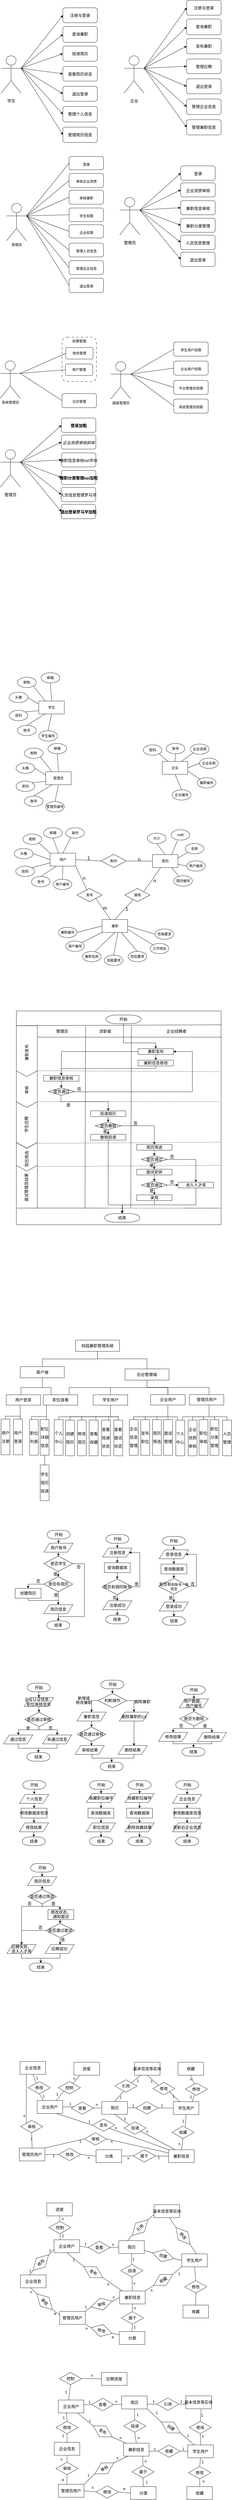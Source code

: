 <mxfile version="21.3.2" type="github">
  <diagram name="Page-1" id="GUI8cBOn3abfB36_xnmk">
    <mxGraphModel dx="1050" dy="587" grid="0" gridSize="10" guides="1" tooltips="1" connect="1" arrows="1" fold="1" page="1" pageScale="1" pageWidth="827" pageHeight="1169" math="0" shadow="0">
      <root>
        <mxCell id="0" />
        <mxCell id="1" parent="0" />
        <mxCell id="cz7XVYBOLIPW5CdgrYOq-76" value="" style="shape=step;perimeter=stepPerimeter;whiteSpace=wrap;html=1;fixedSize=1;rotation=90;labelBackgroundColor=none;" parent="1" vertex="1">
          <mxGeometry x="25" y="4152" width="161.5" height="73" as="geometry" />
        </mxCell>
        <mxCell id="cz7XVYBOLIPW5CdgrYOq-75" value="" style="shape=step;perimeter=stepPerimeter;whiteSpace=wrap;html=1;fixedSize=1;rotation=90;labelBackgroundColor=none;" parent="1" vertex="1">
          <mxGeometry x="55.88" y="4096" width="99.25" height="73" as="geometry" />
        </mxCell>
        <mxCell id="cz7XVYBOLIPW5CdgrYOq-74" value="" style="shape=step;perimeter=stepPerimeter;whiteSpace=wrap;html=1;fixedSize=1;rotation=90;labelBackgroundColor=none;" parent="1" vertex="1">
          <mxGeometry x="34.45" y="4115.44" width="142.12" height="73" as="geometry" />
        </mxCell>
        <mxCell id="cz7XVYBOLIPW5CdgrYOq-73" value="" style="rounded=0;whiteSpace=wrap;html=1;labelBackgroundColor=none;" parent="1" vertex="1">
          <mxGeometry x="69" y="3544" width="713" height="743" as="geometry" />
        </mxCell>
        <mxCell id="cz7XVYBOLIPW5CdgrYOq-72" value="" style="shape=step;perimeter=stepPerimeter;whiteSpace=wrap;html=1;fixedSize=1;rotation=90;size=-1.701;labelBackgroundColor=none;" parent="1" vertex="1">
          <mxGeometry x="16.36" y="3647.92" width="178.29" height="73" as="geometry" />
        </mxCell>
        <mxCell id="cz7XVYBOLIPW5CdgrYOq-71" value="" style="shape=step;perimeter=stepPerimeter;whiteSpace=wrap;html=1;fixedSize=1;rotation=90;labelBackgroundColor=none;" parent="1" vertex="1">
          <mxGeometry x="41.44" y="3779.5" width="128.13" height="73" as="geometry" />
        </mxCell>
        <mxCell id="cz7XVYBOLIPW5CdgrYOq-70" value="" style="shape=step;perimeter=stepPerimeter;whiteSpace=wrap;html=1;fixedSize=1;rotation=90;labelBackgroundColor=none;" parent="1" vertex="1">
          <mxGeometry x="55.88" y="4014.38" width="99.25" height="73" as="geometry" />
        </mxCell>
        <mxCell id="cz7XVYBOLIPW5CdgrYOq-69" value="" style="shape=step;perimeter=stepPerimeter;whiteSpace=wrap;html=1;fixedSize=1;rotation=90;labelBackgroundColor=none;" parent="1" vertex="1">
          <mxGeometry x="24.75" y="3903.75" width="161.5" height="73" as="geometry" />
        </mxCell>
        <mxCell id="l7to2f72OSGZsab78Bp--1" value="&lt;pre&gt;&lt;pre style=&quot;border-color: var(--border-color);&quot;&gt;&lt;font style=&quot;font-size: 14px;&quot;&gt;学生&lt;/font&gt;&lt;/pre&gt;&lt;/pre&gt;" style="shape=umlActor;verticalLabelPosition=bottom;verticalAlign=top;html=1;labelBackgroundColor=none;" parent="1" vertex="1">
          <mxGeometry x="15.5" y="224" width="70" height="130" as="geometry" />
        </mxCell>
        <mxCell id="YP-v8nIMWcETZ4hpONDg-6" value="&lt;pre style=&quot;border-color: var(--border-color);&quot;&gt;&lt;span style=&quot;font-size: 14px;&quot;&gt;注册与登录&lt;/span&gt;&lt;/pre&gt;" style="rounded=1;whiteSpace=wrap;html=1;verticalAlign=top;labelBackgroundColor=none;" parent="1" vertex="1">
          <mxGeometry x="231" y="57" width="120" height="52" as="geometry" />
        </mxCell>
        <mxCell id="YP-v8nIMWcETZ4hpONDg-7" value="&lt;pre style=&quot;border-color: var(--border-color);&quot;&gt;&lt;span style=&quot;font-size: 14px;&quot;&gt;查询兼职&lt;/span&gt;&lt;/pre&gt;" style="rounded=1;whiteSpace=wrap;html=1;verticalAlign=top;labelBackgroundColor=none;" parent="1" vertex="1">
          <mxGeometry x="231" y="122" width="120" height="55" as="geometry" />
        </mxCell>
        <mxCell id="YP-v8nIMWcETZ4hpONDg-8" value="&lt;pre style=&quot;border-color: var(--border-color);&quot;&gt;&lt;span style=&quot;font-size: 14px;&quot;&gt;投递简历&lt;/span&gt;&lt;/pre&gt;" style="rounded=1;whiteSpace=wrap;html=1;verticalAlign=top;labelBackgroundColor=none;" parent="1" vertex="1">
          <mxGeometry x="231" y="190" width="120" height="53" as="geometry" />
        </mxCell>
        <mxCell id="YP-v8nIMWcETZ4hpONDg-9" value="&lt;pre style=&quot;border-color: var(--border-color);&quot;&gt;&lt;span style=&quot;font-size: 14px;&quot;&gt;查看简历状态&lt;/span&gt;&lt;/pre&gt;" style="rounded=1;whiteSpace=wrap;html=1;verticalAlign=top;labelBackgroundColor=none;" parent="1" vertex="1">
          <mxGeometry x="231" y="261" width="120" height="51" as="geometry" />
        </mxCell>
        <mxCell id="YP-v8nIMWcETZ4hpONDg-11" value="" style="endArrow=classic;html=1;rounded=0;entryX=0;entryY=0.5;entryDx=0;entryDy=0;exitX=1;exitY=0.333;exitDx=0;exitDy=0;exitPerimeter=0;endFill=1;labelBackgroundColor=none;fontColor=default;" parent="1" source="l7to2f72OSGZsab78Bp--1" target="YP-v8nIMWcETZ4hpONDg-6" edge="1">
          <mxGeometry width="50" height="50" relative="1" as="geometry">
            <mxPoint x="95.5" y="277" as="sourcePoint" />
            <mxPoint x="249.5" y="134" as="targetPoint" />
          </mxGeometry>
        </mxCell>
        <mxCell id="YP-v8nIMWcETZ4hpONDg-12" value="" style="endArrow=classic;html=1;rounded=0;exitX=1;exitY=0.333;exitDx=0;exitDy=0;exitPerimeter=0;entryX=0;entryY=0.5;entryDx=0;entryDy=0;endFill=1;labelBackgroundColor=none;fontColor=default;" parent="1" source="l7to2f72OSGZsab78Bp--1" target="YP-v8nIMWcETZ4hpONDg-7" edge="1">
          <mxGeometry width="50" height="50" relative="1" as="geometry">
            <mxPoint x="85.5" y="467" as="sourcePoint" />
            <mxPoint x="235.5" y="289" as="targetPoint" />
          </mxGeometry>
        </mxCell>
        <mxCell id="YP-v8nIMWcETZ4hpONDg-13" value="" style="endArrow=classic;html=1;rounded=0;exitX=1;exitY=0.333;exitDx=0;exitDy=0;exitPerimeter=0;entryX=0;entryY=0.5;entryDx=0;entryDy=0;endFill=1;labelBackgroundColor=none;fontColor=default;" parent="1" source="l7to2f72OSGZsab78Bp--1" target="YP-v8nIMWcETZ4hpONDg-8" edge="1">
          <mxGeometry width="50" height="50" relative="1" as="geometry">
            <mxPoint x="95.5" y="277" as="sourcePoint" />
            <mxPoint x="235.5" y="424" as="targetPoint" />
          </mxGeometry>
        </mxCell>
        <mxCell id="YP-v8nIMWcETZ4hpONDg-14" value="" style="endArrow=classic;html=1;rounded=0;exitX=1;exitY=0.333;exitDx=0;exitDy=0;exitPerimeter=0;entryX=0;entryY=0.5;entryDx=0;entryDy=0;endFill=1;labelBackgroundColor=none;fontColor=default;" parent="1" source="l7to2f72OSGZsab78Bp--1" target="YP-v8nIMWcETZ4hpONDg-9" edge="1">
          <mxGeometry width="50" height="50" relative="1" as="geometry">
            <mxPoint x="95.5" y="277" as="sourcePoint" />
            <mxPoint x="249.5" y="434" as="targetPoint" />
          </mxGeometry>
        </mxCell>
        <mxCell id="YP-v8nIMWcETZ4hpONDg-15" value="&lt;pre style=&quot;border-color: var(--border-color);&quot;&gt;&lt;span style=&quot;font-size: 14px;&quot;&gt;退出登录&lt;/span&gt;&lt;/pre&gt;" style="rounded=1;whiteSpace=wrap;html=1;verticalAlign=top;labelBackgroundColor=none;" parent="1" vertex="1">
          <mxGeometry x="231" y="330" width="120" height="52" as="geometry" />
        </mxCell>
        <mxCell id="YP-v8nIMWcETZ4hpONDg-16" value="" style="endArrow=classic;html=1;rounded=0;entryX=0;entryY=0.5;entryDx=0;entryDy=0;exitX=1;exitY=0.333;exitDx=0;exitDy=0;exitPerimeter=0;endFill=1;labelBackgroundColor=none;fontColor=default;" parent="1" source="l7to2f72OSGZsab78Bp--1" target="YP-v8nIMWcETZ4hpONDg-15" edge="1">
          <mxGeometry width="50" height="50" relative="1" as="geometry">
            <mxPoint x="95.5" y="274" as="sourcePoint" />
            <mxPoint x="249.5" y="499" as="targetPoint" />
          </mxGeometry>
        </mxCell>
        <mxCell id="3DpGFeqe3D5Zfx9QG1oa-1" value="&lt;pre style=&quot;border-color: var(--border-color);&quot;&gt;&lt;span style=&quot;font-size: 14px;&quot;&gt;管理个人信息&lt;/span&gt;&lt;/pre&gt;" style="rounded=1;whiteSpace=wrap;html=1;verticalAlign=top;labelBackgroundColor=none;" parent="1" vertex="1">
          <mxGeometry x="231" y="400" width="120" height="54" as="geometry" />
        </mxCell>
        <mxCell id="3DpGFeqe3D5Zfx9QG1oa-2" value="&lt;pre style=&quot;border-color: var(--border-color);&quot;&gt;&lt;span style=&quot;font-size: 14px;&quot;&gt;管理简历信息&lt;/span&gt;&lt;/pre&gt;" style="rounded=1;whiteSpace=wrap;html=1;verticalAlign=top;labelBackgroundColor=none;" parent="1" vertex="1">
          <mxGeometry x="231" y="472" width="120" height="53" as="geometry" />
        </mxCell>
        <mxCell id="3DpGFeqe3D5Zfx9QG1oa-3" value="" style="endArrow=classic;html=1;rounded=0;entryX=0;entryY=0.5;entryDx=0;entryDy=0;endFill=1;labelBackgroundColor=none;fontColor=default;" parent="1" target="3DpGFeqe3D5Zfx9QG1oa-1" edge="1">
          <mxGeometry width="50" height="50" relative="1" as="geometry">
            <mxPoint x="87.5" y="269" as="sourcePoint" />
            <mxPoint x="249.5" y="382" as="targetPoint" />
          </mxGeometry>
        </mxCell>
        <mxCell id="3DpGFeqe3D5Zfx9QG1oa-4" value="" style="endArrow=classic;html=1;rounded=0;entryX=0;entryY=0.5;entryDx=0;entryDy=0;exitX=1;exitY=0.333;exitDx=0;exitDy=0;exitPerimeter=0;endFill=1;labelBackgroundColor=none;fontColor=default;" parent="1" source="l7to2f72OSGZsab78Bp--1" target="3DpGFeqe3D5Zfx9QG1oa-2" edge="1">
          <mxGeometry width="50" height="50" relative="1" as="geometry">
            <mxPoint x="97.5" y="279" as="sourcePoint" />
            <mxPoint x="249.5" y="453" as="targetPoint" />
          </mxGeometry>
        </mxCell>
        <mxCell id="3DpGFeqe3D5Zfx9QG1oa-5" value="&lt;pre style=&quot;border-color: var(--border-color);&quot;&gt;&lt;span style=&quot;font-size: 14px;&quot;&gt;企业&lt;/span&gt;&lt;/pre&gt;" style="shape=umlActor;verticalLabelPosition=bottom;verticalAlign=top;html=1;labelBackgroundColor=none;" parent="1" vertex="1">
          <mxGeometry x="443.75" y="224" width="70" height="130" as="geometry" />
        </mxCell>
        <mxCell id="3DpGFeqe3D5Zfx9QG1oa-7" value="&lt;pre style=&quot;border-color: var(--border-color);&quot;&gt;&lt;span style=&quot;font-size: 14px;&quot;&gt;注册与登录&lt;/span&gt;&lt;/pre&gt;" style="rounded=1;whiteSpace=wrap;html=1;verticalAlign=top;labelBackgroundColor=none;" parent="1" vertex="1">
          <mxGeometry x="662" y="31" width="120" height="52" as="geometry" />
        </mxCell>
        <mxCell id="3DpGFeqe3D5Zfx9QG1oa-8" value="&lt;pre style=&quot;border-color: var(--border-color);&quot;&gt;&lt;span style=&quot;font-size: 14px;&quot;&gt;查询兼职&lt;/span&gt;&lt;/pre&gt;" style="rounded=1;whiteSpace=wrap;html=1;verticalAlign=top;labelBackgroundColor=none;" parent="1" vertex="1">
          <mxGeometry x="662" y="96" width="120" height="55" as="geometry" />
        </mxCell>
        <mxCell id="3DpGFeqe3D5Zfx9QG1oa-9" value="&lt;pre style=&quot;border-color: var(--border-color);&quot;&gt;&lt;span style=&quot;font-size: 14px;&quot;&gt;发布兼职&lt;/span&gt;&lt;/pre&gt;" style="rounded=1;whiteSpace=wrap;html=1;verticalAlign=top;labelBackgroundColor=none;" parent="1" vertex="1">
          <mxGeometry x="662" y="164" width="120" height="53" as="geometry" />
        </mxCell>
        <mxCell id="3DpGFeqe3D5Zfx9QG1oa-10" value="&lt;pre style=&quot;border-color: var(--border-color);&quot;&gt;&lt;span style=&quot;font-size: 14px;&quot;&gt;管理应聘&lt;/span&gt;&lt;/pre&gt;" style="rounded=1;whiteSpace=wrap;html=1;verticalAlign=top;labelBackgroundColor=none;" parent="1" vertex="1">
          <mxGeometry x="662" y="235" width="120" height="51" as="geometry" />
        </mxCell>
        <mxCell id="3DpGFeqe3D5Zfx9QG1oa-12" value="" style="endArrow=classic;html=1;rounded=0;entryX=0;entryY=0.5;entryDx=0;entryDy=0;exitX=1;exitY=0.333;exitDx=0;exitDy=0;exitPerimeter=0;endFill=1;labelBackgroundColor=none;fontColor=default;" parent="1" source="3DpGFeqe3D5Zfx9QG1oa-5" target="3DpGFeqe3D5Zfx9QG1oa-7" edge="1">
          <mxGeometry width="50" height="50" relative="1" as="geometry">
            <mxPoint x="523.75" y="277" as="sourcePoint" />
            <mxPoint x="677.75" y="134" as="targetPoint" />
          </mxGeometry>
        </mxCell>
        <mxCell id="3DpGFeqe3D5Zfx9QG1oa-13" value="" style="endArrow=classic;html=1;rounded=0;exitX=1;exitY=0.333;exitDx=0;exitDy=0;exitPerimeter=0;entryX=0;entryY=0.5;entryDx=0;entryDy=0;endFill=1;labelBackgroundColor=none;fontColor=default;" parent="1" source="3DpGFeqe3D5Zfx9QG1oa-5" target="3DpGFeqe3D5Zfx9QG1oa-8" edge="1">
          <mxGeometry width="50" height="50" relative="1" as="geometry">
            <mxPoint x="513.75" y="467" as="sourcePoint" />
            <mxPoint x="663.75" y="289" as="targetPoint" />
          </mxGeometry>
        </mxCell>
        <mxCell id="3DpGFeqe3D5Zfx9QG1oa-14" value="" style="endArrow=classic;html=1;rounded=0;exitX=1;exitY=0.333;exitDx=0;exitDy=0;exitPerimeter=0;entryX=0;entryY=0.5;entryDx=0;entryDy=0;endFill=1;labelBackgroundColor=none;fontColor=default;" parent="1" source="3DpGFeqe3D5Zfx9QG1oa-5" target="3DpGFeqe3D5Zfx9QG1oa-9" edge="1">
          <mxGeometry width="50" height="50" relative="1" as="geometry">
            <mxPoint x="523.75" y="277" as="sourcePoint" />
            <mxPoint x="663.75" y="424" as="targetPoint" />
          </mxGeometry>
        </mxCell>
        <mxCell id="3DpGFeqe3D5Zfx9QG1oa-15" value="" style="endArrow=classic;html=1;rounded=0;exitX=1;exitY=0.333;exitDx=0;exitDy=0;exitPerimeter=0;entryX=0;entryY=0.5;entryDx=0;entryDy=0;endFill=1;labelBackgroundColor=none;fontColor=default;" parent="1" source="3DpGFeqe3D5Zfx9QG1oa-5" target="3DpGFeqe3D5Zfx9QG1oa-10" edge="1">
          <mxGeometry width="50" height="50" relative="1" as="geometry">
            <mxPoint x="523.75" y="277" as="sourcePoint" />
            <mxPoint x="677.75" y="434" as="targetPoint" />
          </mxGeometry>
        </mxCell>
        <mxCell id="3DpGFeqe3D5Zfx9QG1oa-16" value="&lt;pre style=&quot;border-color: var(--border-color);&quot;&gt;&lt;span style=&quot;font-size: 14px;&quot;&gt;退出登录&lt;/span&gt;&lt;/pre&gt;" style="rounded=1;whiteSpace=wrap;html=1;verticalAlign=top;labelBackgroundColor=none;" parent="1" vertex="1">
          <mxGeometry x="662" y="304" width="120" height="52" as="geometry" />
        </mxCell>
        <mxCell id="3DpGFeqe3D5Zfx9QG1oa-17" value="" style="endArrow=classic;html=1;rounded=0;entryX=0;entryY=0.5;entryDx=0;entryDy=0;exitX=1;exitY=0.333;exitDx=0;exitDy=0;exitPerimeter=0;endFill=1;labelBackgroundColor=none;fontColor=default;" parent="1" source="3DpGFeqe3D5Zfx9QG1oa-5" target="3DpGFeqe3D5Zfx9QG1oa-16" edge="1">
          <mxGeometry width="50" height="50" relative="1" as="geometry">
            <mxPoint x="523.75" y="274" as="sourcePoint" />
            <mxPoint x="677.75" y="499" as="targetPoint" />
          </mxGeometry>
        </mxCell>
        <mxCell id="3DpGFeqe3D5Zfx9QG1oa-18" value="&lt;pre style=&quot;border-color: var(--border-color);&quot;&gt;&lt;span style=&quot;font-size: 14px;&quot;&gt;管理企业信息&lt;/span&gt;&lt;/pre&gt;" style="rounded=1;whiteSpace=wrap;html=1;verticalAlign=top;labelBackgroundColor=none;" parent="1" vertex="1">
          <mxGeometry x="662" y="374" width="120" height="54" as="geometry" />
        </mxCell>
        <mxCell id="3DpGFeqe3D5Zfx9QG1oa-19" value="&lt;pre style=&quot;border-color: var(--border-color);&quot;&gt;&lt;span style=&quot;font-size: 14px;&quot;&gt;管理兼职信息&lt;/span&gt;&lt;/pre&gt;" style="rounded=1;whiteSpace=wrap;html=1;verticalAlign=top;labelBackgroundColor=none;" parent="1" vertex="1">
          <mxGeometry x="662" y="446" width="120" height="53" as="geometry" />
        </mxCell>
        <mxCell id="3DpGFeqe3D5Zfx9QG1oa-20" value="" style="endArrow=classic;html=1;rounded=0;entryX=0;entryY=0.5;entryDx=0;entryDy=0;endFill=1;labelBackgroundColor=none;fontColor=default;" parent="1" target="3DpGFeqe3D5Zfx9QG1oa-18" edge="1">
          <mxGeometry width="50" height="50" relative="1" as="geometry">
            <mxPoint x="515.75" y="269" as="sourcePoint" />
            <mxPoint x="677.75" y="382" as="targetPoint" />
          </mxGeometry>
        </mxCell>
        <mxCell id="3DpGFeqe3D5Zfx9QG1oa-21" value="" style="endArrow=classic;html=1;rounded=0;entryX=0;entryY=0.5;entryDx=0;entryDy=0;exitX=1;exitY=0.333;exitDx=0;exitDy=0;exitPerimeter=0;endFill=1;labelBackgroundColor=none;fontColor=default;" parent="1" source="3DpGFeqe3D5Zfx9QG1oa-5" target="3DpGFeqe3D5Zfx9QG1oa-19" edge="1">
          <mxGeometry width="50" height="50" relative="1" as="geometry">
            <mxPoint x="525.75" y="279" as="sourcePoint" />
            <mxPoint x="677.75" y="453" as="targetPoint" />
          </mxGeometry>
        </mxCell>
        <mxCell id="3DpGFeqe3D5Zfx9QG1oa-24" value="管理员" style="shape=umlActor;verticalLabelPosition=bottom;verticalAlign=top;html=1;labelBackgroundColor=none;" parent="1" vertex="1">
          <mxGeometry x="34.5" y="737" width="70" height="130" as="geometry" />
        </mxCell>
        <mxCell id="3DpGFeqe3D5Zfx9QG1oa-26" value="&lt;br&gt;登录" style="rounded=1;whiteSpace=wrap;html=1;verticalAlign=top;labelBackgroundColor=none;" parent="1" vertex="1">
          <mxGeometry x="252.5" y="574" width="120" height="46" as="geometry" />
        </mxCell>
        <mxCell id="3DpGFeqe3D5Zfx9QG1oa-31" value="" style="endArrow=none;html=1;rounded=0;entryX=0;entryY=0.5;entryDx=0;entryDy=0;exitX=1;exitY=0.333;exitDx=0;exitDy=0;exitPerimeter=0;labelBackgroundColor=none;fontColor=default;" parent="1" source="3DpGFeqe3D5Zfx9QG1oa-24" target="3DpGFeqe3D5Zfx9QG1oa-26" edge="1">
          <mxGeometry width="50" height="50" relative="1" as="geometry">
            <mxPoint x="114.5" y="790" as="sourcePoint" />
            <mxPoint x="268.5" y="647" as="targetPoint" />
          </mxGeometry>
        </mxCell>
        <mxCell id="3DpGFeqe3D5Zfx9QG1oa-35" value="&lt;br&gt;退出登录" style="rounded=1;whiteSpace=wrap;html=1;verticalAlign=top;labelBackgroundColor=none;" parent="1" vertex="1">
          <mxGeometry x="252.5" y="997" width="120" height="50" as="geometry" />
        </mxCell>
        <mxCell id="3DpGFeqe3D5Zfx9QG1oa-36" value="" style="endArrow=none;html=1;rounded=0;entryX=0;entryY=0.5;entryDx=0;entryDy=0;exitX=1;exitY=0.333;exitDx=0;exitDy=0;exitPerimeter=0;labelBackgroundColor=none;fontColor=default;" parent="1" source="3DpGFeqe3D5Zfx9QG1oa-24" target="3DpGFeqe3D5Zfx9QG1oa-35" edge="1">
          <mxGeometry width="50" height="50" relative="1" as="geometry">
            <mxPoint x="114.5" y="787" as="sourcePoint" />
            <mxPoint x="268.5" y="1012" as="targetPoint" />
          </mxGeometry>
        </mxCell>
        <mxCell id="3DpGFeqe3D5Zfx9QG1oa-37" value="&lt;br&gt;管理企业信息" style="rounded=1;whiteSpace=wrap;html=1;verticalAlign=top;labelBackgroundColor=none;" parent="1" vertex="1">
          <mxGeometry x="252.5" y="936" width="120" height="48" as="geometry" />
        </mxCell>
        <mxCell id="3DpGFeqe3D5Zfx9QG1oa-39" value="" style="endArrow=none;html=1;rounded=0;entryX=0;entryY=0.5;entryDx=0;entryDy=0;labelBackgroundColor=none;fontColor=default;" parent="1" target="3DpGFeqe3D5Zfx9QG1oa-37" edge="1">
          <mxGeometry width="50" height="50" relative="1" as="geometry">
            <mxPoint x="106.5" y="782" as="sourcePoint" />
            <mxPoint x="268.5" y="895" as="targetPoint" />
          </mxGeometry>
        </mxCell>
        <mxCell id="3DpGFeqe3D5Zfx9QG1oa-41" value="&lt;br&gt;管理人员信息" style="rounded=1;whiteSpace=wrap;html=1;verticalAlign=top;labelBackgroundColor=none;" parent="1" vertex="1">
          <mxGeometry x="252.5" y="875" width="120" height="48" as="geometry" />
        </mxCell>
        <mxCell id="3DpGFeqe3D5Zfx9QG1oa-42" value="&lt;br&gt;审核企业资质" style="rounded=1;whiteSpace=wrap;html=1;verticalAlign=top;labelBackgroundColor=none;" parent="1" vertex="1">
          <mxGeometry x="252.5" y="633" width="120" height="49" as="geometry" />
        </mxCell>
        <mxCell id="3DpGFeqe3D5Zfx9QG1oa-43" value="&lt;br&gt;审核兼职" style="rounded=1;whiteSpace=wrap;html=1;verticalAlign=top;labelBackgroundColor=none;" parent="1" vertex="1">
          <mxGeometry x="252.5" y="691" width="120" height="49" as="geometry" />
        </mxCell>
        <mxCell id="3DpGFeqe3D5Zfx9QG1oa-44" value="&lt;br&gt;学生权限" style="rounded=1;whiteSpace=wrap;html=1;verticalAlign=top;labelBackgroundColor=none;" parent="1" vertex="1">
          <mxGeometry x="252.5" y="753" width="120" height="47" as="geometry" />
        </mxCell>
        <mxCell id="3DpGFeqe3D5Zfx9QG1oa-45" value="&lt;br&gt;企业权限" style="rounded=1;whiteSpace=wrap;html=1;verticalAlign=top;labelBackgroundColor=none;" parent="1" vertex="1">
          <mxGeometry x="252.5" y="811" width="120" height="46" as="geometry" />
        </mxCell>
        <mxCell id="3DpGFeqe3D5Zfx9QG1oa-46" value="" style="endArrow=none;html=1;rounded=0;entryX=0;entryY=0.5;entryDx=0;entryDy=0;exitX=1;exitY=0.333;exitDx=0;exitDy=0;exitPerimeter=0;labelBackgroundColor=none;fontColor=default;" parent="1" source="3DpGFeqe3D5Zfx9QG1oa-24" target="3DpGFeqe3D5Zfx9QG1oa-42" edge="1">
          <mxGeometry width="50" height="50" relative="1" as="geometry">
            <mxPoint x="114.5" y="790" as="sourcePoint" />
            <mxPoint x="262.5" y="610" as="targetPoint" />
          </mxGeometry>
        </mxCell>
        <mxCell id="3DpGFeqe3D5Zfx9QG1oa-47" value="" style="endArrow=none;html=1;rounded=0;entryX=0;entryY=0.5;entryDx=0;entryDy=0;exitX=1;exitY=0.333;exitDx=0;exitDy=0;exitPerimeter=0;labelBackgroundColor=none;fontColor=default;" parent="1" source="3DpGFeqe3D5Zfx9QG1oa-24" target="3DpGFeqe3D5Zfx9QG1oa-43" edge="1">
          <mxGeometry width="50" height="50" relative="1" as="geometry">
            <mxPoint x="124.5" y="800" as="sourcePoint" />
            <mxPoint x="272.5" y="620" as="targetPoint" />
          </mxGeometry>
        </mxCell>
        <mxCell id="3DpGFeqe3D5Zfx9QG1oa-48" value="" style="endArrow=none;html=1;rounded=0;entryX=0;entryY=0.5;entryDx=0;entryDy=0;exitX=1;exitY=0.333;exitDx=0;exitDy=0;exitPerimeter=0;labelBackgroundColor=none;fontColor=default;" parent="1" source="3DpGFeqe3D5Zfx9QG1oa-24" target="3DpGFeqe3D5Zfx9QG1oa-44" edge="1">
          <mxGeometry width="50" height="50" relative="1" as="geometry">
            <mxPoint x="114.5" y="790" as="sourcePoint" />
            <mxPoint x="262.5" y="727" as="targetPoint" />
          </mxGeometry>
        </mxCell>
        <mxCell id="3DpGFeqe3D5Zfx9QG1oa-49" value="" style="endArrow=none;html=1;rounded=0;entryX=0;entryY=0.5;entryDx=0;entryDy=0;exitX=1;exitY=0.333;exitDx=0;exitDy=0;exitPerimeter=0;labelBackgroundColor=none;fontColor=default;" parent="1" source="3DpGFeqe3D5Zfx9QG1oa-24" target="3DpGFeqe3D5Zfx9QG1oa-45" edge="1">
          <mxGeometry width="50" height="50" relative="1" as="geometry">
            <mxPoint x="114.5" y="790" as="sourcePoint" />
            <mxPoint x="262.5" y="789" as="targetPoint" />
          </mxGeometry>
        </mxCell>
        <mxCell id="3DpGFeqe3D5Zfx9QG1oa-50" value="" style="endArrow=none;html=1;rounded=0;entryX=0;entryY=0.5;entryDx=0;entryDy=0;exitX=1;exitY=0.333;exitDx=0;exitDy=0;exitPerimeter=0;labelBackgroundColor=none;fontColor=default;" parent="1" source="3DpGFeqe3D5Zfx9QG1oa-24" target="3DpGFeqe3D5Zfx9QG1oa-41" edge="1">
          <mxGeometry width="50" height="50" relative="1" as="geometry">
            <mxPoint x="116.5" y="792" as="sourcePoint" />
            <mxPoint x="262.5" y="981" as="targetPoint" />
          </mxGeometry>
        </mxCell>
        <mxCell id="3DpGFeqe3D5Zfx9QG1oa-51" value="学生" style="rounded=0;whiteSpace=wrap;html=1;labelBackgroundColor=none;" parent="1" vertex="1">
          <mxGeometry x="147" y="2466.5" width="89" height="45" as="geometry" />
        </mxCell>
        <mxCell id="3DpGFeqe3D5Zfx9QG1oa-52" value="账号" style="ellipse;whiteSpace=wrap;html=1;labelBackgroundColor=none;" parent="1" vertex="1">
          <mxGeometry x="73" y="2551" width="65" height="36" as="geometry" />
        </mxCell>
        <mxCell id="3DpGFeqe3D5Zfx9QG1oa-53" value="密码" style="ellipse;whiteSpace=wrap;html=1;labelBackgroundColor=none;" parent="1" vertex="1">
          <mxGeometry x="44" y="2499" width="65" height="36" as="geometry" />
        </mxCell>
        <mxCell id="3DpGFeqe3D5Zfx9QG1oa-55" value="邮箱" style="ellipse;whiteSpace=wrap;html=1;labelBackgroundColor=none;" parent="1" vertex="1">
          <mxGeometry x="155" y="2368" width="65" height="36" as="geometry" />
        </mxCell>
        <mxCell id="3DpGFeqe3D5Zfx9QG1oa-56" value="昵称" style="ellipse;whiteSpace=wrap;html=1;labelBackgroundColor=none;" parent="1" vertex="1">
          <mxGeometry x="73" y="2384" width="65" height="36" as="geometry" />
        </mxCell>
        <mxCell id="3DpGFeqe3D5Zfx9QG1oa-57" value="头像" style="ellipse;whiteSpace=wrap;html=1;labelBackgroundColor=none;" parent="1" vertex="1">
          <mxGeometry x="44" y="2436" width="65" height="36" as="geometry" />
        </mxCell>
        <mxCell id="3DpGFeqe3D5Zfx9QG1oa-58" value="" style="endArrow=none;html=1;rounded=0;entryX=0.5;entryY=1;entryDx=0;entryDy=0;exitX=0.5;exitY=0;exitDx=0;exitDy=0;labelBackgroundColor=none;fontColor=default;" parent="1" source="3DpGFeqe3D5Zfx9QG1oa-51" target="3DpGFeqe3D5Zfx9QG1oa-55" edge="1">
          <mxGeometry width="50" height="50" relative="1" as="geometry">
            <mxPoint x="391" y="2562" as="sourcePoint" />
            <mxPoint x="441" y="2512" as="targetPoint" />
          </mxGeometry>
        </mxCell>
        <mxCell id="3DpGFeqe3D5Zfx9QG1oa-59" value="" style="endArrow=none;html=1;rounded=0;entryX=1;entryY=1;entryDx=0;entryDy=0;exitX=0.25;exitY=0;exitDx=0;exitDy=0;labelBackgroundColor=none;fontColor=default;" parent="1" source="3DpGFeqe3D5Zfx9QG1oa-51" target="3DpGFeqe3D5Zfx9QG1oa-56" edge="1">
          <mxGeometry width="50" height="50" relative="1" as="geometry">
            <mxPoint x="391" y="2562" as="sourcePoint" />
            <mxPoint x="441" y="2512" as="targetPoint" />
          </mxGeometry>
        </mxCell>
        <mxCell id="3DpGFeqe3D5Zfx9QG1oa-60" value="" style="endArrow=none;html=1;rounded=0;entryX=1;entryY=0.5;entryDx=0;entryDy=0;exitX=0;exitY=0.25;exitDx=0;exitDy=0;labelBackgroundColor=none;fontColor=default;" parent="1" source="3DpGFeqe3D5Zfx9QG1oa-51" target="3DpGFeqe3D5Zfx9QG1oa-57" edge="1">
          <mxGeometry width="50" height="50" relative="1" as="geometry">
            <mxPoint x="157" y="2477" as="sourcePoint" />
            <mxPoint x="124" y="2445" as="targetPoint" />
          </mxGeometry>
        </mxCell>
        <mxCell id="3DpGFeqe3D5Zfx9QG1oa-61" value="" style="endArrow=none;html=1;rounded=0;entryX=1;entryY=0;entryDx=0;entryDy=0;exitX=0;exitY=0.75;exitDx=0;exitDy=0;labelBackgroundColor=none;fontColor=default;" parent="1" source="3DpGFeqe3D5Zfx9QG1oa-51" target="3DpGFeqe3D5Zfx9QG1oa-53" edge="1">
          <mxGeometry width="50" height="50" relative="1" as="geometry">
            <mxPoint x="157" y="2488" as="sourcePoint" />
            <mxPoint x="108" y="2486" as="targetPoint" />
          </mxGeometry>
        </mxCell>
        <mxCell id="3DpGFeqe3D5Zfx9QG1oa-62" value="" style="endArrow=none;html=1;rounded=0;entryX=0.5;entryY=0;entryDx=0;entryDy=0;exitX=0.25;exitY=1;exitDx=0;exitDy=0;labelBackgroundColor=none;fontColor=default;" parent="1" source="3DpGFeqe3D5Zfx9QG1oa-51" target="3DpGFeqe3D5Zfx9QG1oa-52" edge="1">
          <mxGeometry width="50" height="50" relative="1" as="geometry">
            <mxPoint x="167" y="2498" as="sourcePoint" />
            <mxPoint x="118" y="2496" as="targetPoint" />
          </mxGeometry>
        </mxCell>
        <mxCell id="3DpGFeqe3D5Zfx9QG1oa-63" value="简历" style="rounded=0;whiteSpace=wrap;html=1;labelBackgroundColor=none;" parent="1" vertex="1">
          <mxGeometry x="543" y="3000.5" width="89" height="45" as="geometry" />
        </mxCell>
        <mxCell id="3DpGFeqe3D5Zfx9QG1oa-64" value="学生编号" style="ellipse;whiteSpace=wrap;html=1;labelBackgroundColor=none;" parent="1" vertex="1">
          <mxGeometry x="147" y="2570" width="65" height="36" as="geometry" />
        </mxCell>
        <mxCell id="3DpGFeqe3D5Zfx9QG1oa-65" value="" style="endArrow=none;html=1;rounded=0;entryX=0.5;entryY=1;entryDx=0;entryDy=0;exitX=0.5;exitY=0;exitDx=0;exitDy=0;labelBackgroundColor=none;fontColor=default;" parent="1" source="3DpGFeqe3D5Zfx9QG1oa-64" target="3DpGFeqe3D5Zfx9QG1oa-51" edge="1">
          <mxGeometry width="50" height="50" relative="1" as="geometry">
            <mxPoint x="391" y="2562" as="sourcePoint" />
            <mxPoint x="441" y="2512" as="targetPoint" />
          </mxGeometry>
        </mxCell>
        <mxCell id="3DpGFeqe3D5Zfx9QG1oa-66" value="简历编号" style="ellipse;whiteSpace=wrap;html=1;labelBackgroundColor=none;" parent="1" vertex="1">
          <mxGeometry x="617" y="3074" width="65" height="36" as="geometry" />
        </mxCell>
        <mxCell id="3DpGFeqe3D5Zfx9QG1oa-67" value="名称" style="ellipse;whiteSpace=wrap;html=1;labelBackgroundColor=none;" parent="1" vertex="1">
          <mxGeometry x="657" y="2962" width="65" height="36" as="geometry" />
        </mxCell>
        <mxCell id="3DpGFeqe3D5Zfx9QG1oa-68" value="md5" style="ellipse;whiteSpace=wrap;html=1;labelBackgroundColor=none;" parent="1" vertex="1">
          <mxGeometry x="608" y="2914" width="65" height="36" as="geometry" />
        </mxCell>
        <mxCell id="3DpGFeqe3D5Zfx9QG1oa-69" value="大小" style="ellipse;whiteSpace=wrap;html=1;labelBackgroundColor=none;" parent="1" vertex="1">
          <mxGeometry x="525.25" y="2926" width="65" height="36" as="geometry" />
        </mxCell>
        <mxCell id="3DpGFeqe3D5Zfx9QG1oa-70" value="用户编号" style="ellipse;whiteSpace=wrap;html=1;labelBackgroundColor=none;" parent="1" vertex="1">
          <mxGeometry x="662" y="3022" width="65" height="36" as="geometry" />
        </mxCell>
        <mxCell id="3DpGFeqe3D5Zfx9QG1oa-72" value="" style="endArrow=none;html=1;rounded=0;entryX=0.5;entryY=1;entryDx=0;entryDy=0;exitX=0.5;exitY=0;exitDx=0;exitDy=0;labelBackgroundColor=none;fontColor=default;" parent="1" source="3DpGFeqe3D5Zfx9QG1oa-63" target="3DpGFeqe3D5Zfx9QG1oa-69" edge="1">
          <mxGeometry width="50" height="50" relative="1" as="geometry">
            <mxPoint x="600" y="3096" as="sourcePoint" />
            <mxPoint x="650" y="3046" as="targetPoint" />
          </mxGeometry>
        </mxCell>
        <mxCell id="3DpGFeqe3D5Zfx9QG1oa-73" value="" style="endArrow=none;html=1;rounded=0;entryX=0.338;entryY=1.044;entryDx=0;entryDy=0;exitX=0.75;exitY=0;exitDx=0;exitDy=0;entryPerimeter=0;labelBackgroundColor=none;fontColor=default;" parent="1" source="3DpGFeqe3D5Zfx9QG1oa-63" target="3DpGFeqe3D5Zfx9QG1oa-68" edge="1">
          <mxGeometry width="50" height="50" relative="1" as="geometry">
            <mxPoint x="595" y="3011" as="sourcePoint" />
            <mxPoint x="603" y="2946" as="targetPoint" />
          </mxGeometry>
        </mxCell>
        <mxCell id="3DpGFeqe3D5Zfx9QG1oa-74" value="" style="endArrow=none;html=1;rounded=0;entryX=0;entryY=1;entryDx=0;entryDy=0;exitX=1;exitY=0.25;exitDx=0;exitDy=0;labelBackgroundColor=none;fontColor=default;" parent="1" source="3DpGFeqe3D5Zfx9QG1oa-63" target="3DpGFeqe3D5Zfx9QG1oa-67" edge="1">
          <mxGeometry width="50" height="50" relative="1" as="geometry">
            <mxPoint x="617" y="3011" as="sourcePoint" />
            <mxPoint x="660" y="2969" as="targetPoint" />
          </mxGeometry>
        </mxCell>
        <mxCell id="3DpGFeqe3D5Zfx9QG1oa-75" value="" style="endArrow=none;html=1;rounded=0;entryX=0;entryY=0.5;entryDx=0;entryDy=0;exitX=1;exitY=0.75;exitDx=0;exitDy=0;labelBackgroundColor=none;fontColor=default;" parent="1" source="3DpGFeqe3D5Zfx9QG1oa-63" target="3DpGFeqe3D5Zfx9QG1oa-70" edge="1">
          <mxGeometry width="50" height="50" relative="1" as="geometry">
            <mxPoint x="639" y="3033" as="sourcePoint" />
            <mxPoint x="680" y="3017" as="targetPoint" />
          </mxGeometry>
        </mxCell>
        <mxCell id="3DpGFeqe3D5Zfx9QG1oa-76" value="" style="endArrow=none;html=1;rounded=0;exitX=0.75;exitY=1;exitDx=0;exitDy=0;entryX=0.274;entryY=0.047;entryDx=0;entryDy=0;entryPerimeter=0;labelBackgroundColor=none;fontColor=default;" parent="1" source="3DpGFeqe3D5Zfx9QG1oa-63" target="3DpGFeqe3D5Zfx9QG1oa-66" edge="1">
          <mxGeometry width="50" height="50" relative="1" as="geometry">
            <mxPoint x="639" y="3044" as="sourcePoint" />
            <mxPoint x="603" y="3103" as="targetPoint" />
          </mxGeometry>
        </mxCell>
        <mxCell id="3DpGFeqe3D5Zfx9QG1oa-78" value="管理员" style="rounded=0;whiteSpace=wrap;html=1;labelBackgroundColor=none;" parent="1" vertex="1">
          <mxGeometry x="171" y="2712.5" width="89" height="45" as="geometry" />
        </mxCell>
        <mxCell id="3DpGFeqe3D5Zfx9QG1oa-79" value="账号" style="ellipse;whiteSpace=wrap;html=1;labelBackgroundColor=none;" parent="1" vertex="1">
          <mxGeometry x="97" y="2797" width="65" height="36" as="geometry" />
        </mxCell>
        <mxCell id="3DpGFeqe3D5Zfx9QG1oa-80" value="密码" style="ellipse;whiteSpace=wrap;html=1;labelBackgroundColor=none;" parent="1" vertex="1">
          <mxGeometry x="68" y="2745" width="65" height="36" as="geometry" />
        </mxCell>
        <mxCell id="3DpGFeqe3D5Zfx9QG1oa-81" value="邮箱" style="ellipse;whiteSpace=wrap;html=1;labelBackgroundColor=none;" parent="1" vertex="1">
          <mxGeometry x="179" y="2614" width="65" height="36" as="geometry" />
        </mxCell>
        <mxCell id="3DpGFeqe3D5Zfx9QG1oa-82" value="昵称" style="ellipse;whiteSpace=wrap;html=1;labelBackgroundColor=none;" parent="1" vertex="1">
          <mxGeometry x="97" y="2630" width="65" height="36" as="geometry" />
        </mxCell>
        <mxCell id="3DpGFeqe3D5Zfx9QG1oa-83" value="头像" style="ellipse;whiteSpace=wrap;html=1;labelBackgroundColor=none;" parent="1" vertex="1">
          <mxGeometry x="68" y="2682" width="65" height="36" as="geometry" />
        </mxCell>
        <mxCell id="3DpGFeqe3D5Zfx9QG1oa-84" value="" style="endArrow=none;html=1;rounded=0;entryX=0.5;entryY=1;entryDx=0;entryDy=0;exitX=0.5;exitY=0;exitDx=0;exitDy=0;labelBackgroundColor=none;fontColor=default;" parent="1" source="3DpGFeqe3D5Zfx9QG1oa-78" target="3DpGFeqe3D5Zfx9QG1oa-81" edge="1">
          <mxGeometry width="50" height="50" relative="1" as="geometry">
            <mxPoint x="415" y="2808" as="sourcePoint" />
            <mxPoint x="465" y="2758" as="targetPoint" />
          </mxGeometry>
        </mxCell>
        <mxCell id="3DpGFeqe3D5Zfx9QG1oa-85" value="" style="endArrow=none;html=1;rounded=0;entryX=1;entryY=1;entryDx=0;entryDy=0;exitX=0.25;exitY=0;exitDx=0;exitDy=0;labelBackgroundColor=none;fontColor=default;" parent="1" source="3DpGFeqe3D5Zfx9QG1oa-78" target="3DpGFeqe3D5Zfx9QG1oa-82" edge="1">
          <mxGeometry width="50" height="50" relative="1" as="geometry">
            <mxPoint x="415" y="2808" as="sourcePoint" />
            <mxPoint x="465" y="2758" as="targetPoint" />
          </mxGeometry>
        </mxCell>
        <mxCell id="3DpGFeqe3D5Zfx9QG1oa-86" value="" style="endArrow=none;html=1;rounded=0;entryX=1;entryY=0.5;entryDx=0;entryDy=0;exitX=0;exitY=0.25;exitDx=0;exitDy=0;labelBackgroundColor=none;fontColor=default;" parent="1" source="3DpGFeqe3D5Zfx9QG1oa-78" target="3DpGFeqe3D5Zfx9QG1oa-83" edge="1">
          <mxGeometry width="50" height="50" relative="1" as="geometry">
            <mxPoint x="181" y="2723" as="sourcePoint" />
            <mxPoint x="148" y="2691" as="targetPoint" />
          </mxGeometry>
        </mxCell>
        <mxCell id="3DpGFeqe3D5Zfx9QG1oa-87" value="" style="endArrow=none;html=1;rounded=0;entryX=1;entryY=0;entryDx=0;entryDy=0;exitX=0;exitY=0.75;exitDx=0;exitDy=0;labelBackgroundColor=none;fontColor=default;" parent="1" source="3DpGFeqe3D5Zfx9QG1oa-78" target="3DpGFeqe3D5Zfx9QG1oa-80" edge="1">
          <mxGeometry width="50" height="50" relative="1" as="geometry">
            <mxPoint x="181" y="2734" as="sourcePoint" />
            <mxPoint x="132" y="2732" as="targetPoint" />
          </mxGeometry>
        </mxCell>
        <mxCell id="3DpGFeqe3D5Zfx9QG1oa-88" value="" style="endArrow=none;html=1;rounded=0;entryX=0.5;entryY=0;entryDx=0;entryDy=0;exitX=0.25;exitY=1;exitDx=0;exitDy=0;labelBackgroundColor=none;fontColor=default;" parent="1" source="3DpGFeqe3D5Zfx9QG1oa-78" target="3DpGFeqe3D5Zfx9QG1oa-79" edge="1">
          <mxGeometry width="50" height="50" relative="1" as="geometry">
            <mxPoint x="191" y="2744" as="sourcePoint" />
            <mxPoint x="142" y="2742" as="targetPoint" />
          </mxGeometry>
        </mxCell>
        <mxCell id="3DpGFeqe3D5Zfx9QG1oa-89" value="管理员编号" style="ellipse;whiteSpace=wrap;html=1;labelBackgroundColor=none;" parent="1" vertex="1">
          <mxGeometry x="171" y="2816" width="65" height="36" as="geometry" />
        </mxCell>
        <mxCell id="3DpGFeqe3D5Zfx9QG1oa-90" value="" style="endArrow=none;html=1;rounded=0;entryX=0.5;entryY=1;entryDx=0;entryDy=0;exitX=0.5;exitY=0;exitDx=0;exitDy=0;labelBackgroundColor=none;fontColor=default;" parent="1" source="3DpGFeqe3D5Zfx9QG1oa-89" target="3DpGFeqe3D5Zfx9QG1oa-78" edge="1">
          <mxGeometry width="50" height="50" relative="1" as="geometry">
            <mxPoint x="415" y="2808" as="sourcePoint" />
            <mxPoint x="465" y="2758" as="targetPoint" />
          </mxGeometry>
        </mxCell>
        <mxCell id="3DpGFeqe3D5Zfx9QG1oa-104" value="企业" style="rounded=0;whiteSpace=wrap;html=1;labelBackgroundColor=none;" parent="1" vertex="1">
          <mxGeometry x="577" y="2676.5" width="89" height="45" as="geometry" />
        </mxCell>
        <mxCell id="3DpGFeqe3D5Zfx9QG1oa-105" value="企业编号" style="ellipse;whiteSpace=wrap;html=1;labelBackgroundColor=none;" parent="1" vertex="1">
          <mxGeometry x="612" y="2775" width="65" height="36" as="geometry" />
        </mxCell>
        <mxCell id="3DpGFeqe3D5Zfx9QG1oa-106" value="企业名称" style="ellipse;whiteSpace=wrap;html=1;labelBackgroundColor=none;" parent="1" vertex="1">
          <mxGeometry x="707" y="2665" width="65" height="36" as="geometry" />
        </mxCell>
        <mxCell id="3DpGFeqe3D5Zfx9QG1oa-107" value="企业资质" style="ellipse;whiteSpace=wrap;html=1;labelBackgroundColor=none;" parent="1" vertex="1">
          <mxGeometry x="675" y="2616" width="65" height="36" as="geometry" />
        </mxCell>
        <mxCell id="3DpGFeqe3D5Zfx9QG1oa-108" value="账号" style="ellipse;whiteSpace=wrap;html=1;labelBackgroundColor=none;" parent="1" vertex="1">
          <mxGeometry x="591" y="2614" width="65" height="36" as="geometry" />
        </mxCell>
        <mxCell id="3DpGFeqe3D5Zfx9QG1oa-109" value="兼职编号" style="ellipse;whiteSpace=wrap;html=1;labelBackgroundColor=none;" parent="1" vertex="1">
          <mxGeometry x="699" y="2733" width="65" height="36" as="geometry" />
        </mxCell>
        <mxCell id="3DpGFeqe3D5Zfx9QG1oa-110" value="" style="endArrow=none;html=1;rounded=0;entryX=0.5;entryY=1;entryDx=0;entryDy=0;exitX=0.5;exitY=0;exitDx=0;exitDy=0;labelBackgroundColor=none;fontColor=default;" parent="1" source="3DpGFeqe3D5Zfx9QG1oa-104" target="3DpGFeqe3D5Zfx9QG1oa-108" edge="1">
          <mxGeometry width="50" height="50" relative="1" as="geometry">
            <mxPoint x="637" y="2772" as="sourcePoint" />
            <mxPoint x="687" y="2722" as="targetPoint" />
          </mxGeometry>
        </mxCell>
        <mxCell id="3DpGFeqe3D5Zfx9QG1oa-111" value="" style="endArrow=none;html=1;rounded=0;entryX=0;entryY=1;entryDx=0;entryDy=0;exitX=0.75;exitY=0;exitDx=0;exitDy=0;labelBackgroundColor=none;fontColor=default;" parent="1" source="3DpGFeqe3D5Zfx9QG1oa-104" target="3DpGFeqe3D5Zfx9QG1oa-107" edge="1">
          <mxGeometry width="50" height="50" relative="1" as="geometry">
            <mxPoint x="632" y="2687" as="sourcePoint" />
            <mxPoint x="640" y="2622" as="targetPoint" />
          </mxGeometry>
        </mxCell>
        <mxCell id="3DpGFeqe3D5Zfx9QG1oa-112" value="" style="endArrow=none;html=1;rounded=0;entryX=0;entryY=0.5;entryDx=0;entryDy=0;exitX=1;exitY=0.5;exitDx=0;exitDy=0;labelBackgroundColor=none;fontColor=default;" parent="1" source="3DpGFeqe3D5Zfx9QG1oa-104" target="3DpGFeqe3D5Zfx9QG1oa-106" edge="1">
          <mxGeometry width="50" height="50" relative="1" as="geometry">
            <mxPoint x="654" y="2687" as="sourcePoint" />
            <mxPoint x="697" y="2645" as="targetPoint" />
          </mxGeometry>
        </mxCell>
        <mxCell id="3DpGFeqe3D5Zfx9QG1oa-113" value="" style="endArrow=none;html=1;rounded=0;entryX=0;entryY=0;entryDx=0;entryDy=0;exitX=1;exitY=0.75;exitDx=0;exitDy=0;labelBackgroundColor=none;fontColor=default;" parent="1" source="3DpGFeqe3D5Zfx9QG1oa-104" target="3DpGFeqe3D5Zfx9QG1oa-109" edge="1">
          <mxGeometry width="50" height="50" relative="1" as="geometry">
            <mxPoint x="676" y="2709" as="sourcePoint" />
            <mxPoint x="717" y="2693" as="targetPoint" />
          </mxGeometry>
        </mxCell>
        <mxCell id="3DpGFeqe3D5Zfx9QG1oa-114" value="" style="endArrow=none;html=1;rounded=0;exitX=0.5;exitY=1;exitDx=0;exitDy=0;entryX=0.5;entryY=0;entryDx=0;entryDy=0;labelBackgroundColor=none;fontColor=default;" parent="1" source="3DpGFeqe3D5Zfx9QG1oa-104" target="3DpGFeqe3D5Zfx9QG1oa-105" edge="1">
          <mxGeometry width="50" height="50" relative="1" as="geometry">
            <mxPoint x="676" y="2720" as="sourcePoint" />
            <mxPoint x="640" y="2779" as="targetPoint" />
          </mxGeometry>
        </mxCell>
        <mxCell id="3DpGFeqe3D5Zfx9QG1oa-115" value="密码" style="ellipse;whiteSpace=wrap;html=1;labelBackgroundColor=none;" parent="1" vertex="1">
          <mxGeometry x="511" y="2619" width="65" height="36" as="geometry" />
        </mxCell>
        <mxCell id="3DpGFeqe3D5Zfx9QG1oa-116" value="" style="endArrow=none;html=1;rounded=0;entryX=1;entryY=1;entryDx=0;entryDy=0;labelBackgroundColor=none;fontColor=default;" parent="1" source="3DpGFeqe3D5Zfx9QG1oa-104" target="3DpGFeqe3D5Zfx9QG1oa-115" edge="1">
          <mxGeometry width="50" height="50" relative="1" as="geometry">
            <mxPoint x="632" y="2687" as="sourcePoint" />
            <mxPoint x="638" y="2633" as="targetPoint" />
          </mxGeometry>
        </mxCell>
        <mxCell id="3DpGFeqe3D5Zfx9QG1oa-117" value="兼职" style="rounded=0;whiteSpace=wrap;html=1;labelBackgroundColor=none;" parent="1" vertex="1">
          <mxGeometry x="367.5" y="3226" width="89" height="45" as="geometry" />
        </mxCell>
        <mxCell id="3DpGFeqe3D5Zfx9QG1oa-118" value="兼职编号" style="ellipse;whiteSpace=wrap;html=1;labelBackgroundColor=none;" parent="1" vertex="1">
          <mxGeometry x="215" y="3253" width="65" height="36" as="geometry" />
        </mxCell>
        <mxCell id="3DpGFeqe3D5Zfx9QG1oa-119" value="用户编号" style="ellipse;whiteSpace=wrap;html=1;labelBackgroundColor=none;" parent="1" vertex="1">
          <mxGeometry x="241" y="3301" width="65" height="36" as="geometry" />
        </mxCell>
        <mxCell id="3DpGFeqe3D5Zfx9QG1oa-120" value="技能要求" style="ellipse;whiteSpace=wrap;html=1;labelBackgroundColor=none;" parent="1" vertex="1">
          <mxGeometry x="375.5" y="3350" width="65" height="36" as="geometry" />
        </mxCell>
        <mxCell id="3DpGFeqe3D5Zfx9QG1oa-121" value="性别要求" style="ellipse;whiteSpace=wrap;html=1;labelBackgroundColor=none;" parent="1" vertex="1">
          <mxGeometry x="458" y="3337" width="65" height="36" as="geometry" />
        </mxCell>
        <mxCell id="3DpGFeqe3D5Zfx9QG1oa-122" value="工作地址" style="ellipse;whiteSpace=wrap;html=1;labelBackgroundColor=none;" parent="1" vertex="1">
          <mxGeometry x="535" y="3309" width="65" height="36" as="geometry" />
        </mxCell>
        <mxCell id="3DpGFeqe3D5Zfx9QG1oa-123" value="性格要求" style="ellipse;whiteSpace=wrap;html=1;labelBackgroundColor=none;" parent="1" vertex="1">
          <mxGeometry x="552" y="3259" width="65" height="36" as="geometry" />
        </mxCell>
        <mxCell id="3DpGFeqe3D5Zfx9QG1oa-124" value="兼职名称" style="ellipse;whiteSpace=wrap;html=1;labelBackgroundColor=none;" parent="1" vertex="1">
          <mxGeometry x="299.25" y="3337" width="65" height="36" as="geometry" />
        </mxCell>
        <mxCell id="3DpGFeqe3D5Zfx9QG1oa-125" value="" style="endArrow=none;html=1;rounded=0;entryX=0.5;entryY=1;entryDx=0;entryDy=0;exitX=0.68;exitY=0;exitDx=0;exitDy=0;exitPerimeter=0;labelBackgroundColor=none;fontColor=default;" parent="1" source="3DpGFeqe3D5Zfx9QG1oa-124" target="3DpGFeqe3D5Zfx9QG1oa-117" edge="1">
          <mxGeometry width="50" height="50" relative="1" as="geometry">
            <mxPoint x="331" y="3328" as="sourcePoint" />
            <mxPoint x="381" y="3278" as="targetPoint" />
          </mxGeometry>
        </mxCell>
        <mxCell id="3DpGFeqe3D5Zfx9QG1oa-126" value="" style="endArrow=none;html=1;rounded=0;entryX=0;entryY=0.5;entryDx=0;entryDy=0;exitX=1;exitY=0.5;exitDx=0;exitDy=0;labelBackgroundColor=none;fontColor=default;" parent="1" source="3DpGFeqe3D5Zfx9QG1oa-118" target="3DpGFeqe3D5Zfx9QG1oa-117" edge="1">
          <mxGeometry width="50" height="50" relative="1" as="geometry">
            <mxPoint x="311" y="3310" as="sourcePoint" />
            <mxPoint x="361" y="3260" as="targetPoint" />
          </mxGeometry>
        </mxCell>
        <mxCell id="3DpGFeqe3D5Zfx9QG1oa-127" value="" style="endArrow=none;html=1;rounded=0;entryX=0;entryY=1;entryDx=0;entryDy=0;exitX=1;exitY=0;exitDx=0;exitDy=0;labelBackgroundColor=none;fontColor=default;" parent="1" source="3DpGFeqe3D5Zfx9QG1oa-119" target="3DpGFeqe3D5Zfx9QG1oa-117" edge="1">
          <mxGeometry width="50" height="50" relative="1" as="geometry">
            <mxPoint x="280" y="3287" as="sourcePoint" />
            <mxPoint x="371" y="3265" as="targetPoint" />
          </mxGeometry>
        </mxCell>
        <mxCell id="3DpGFeqe3D5Zfx9QG1oa-128" value="" style="endArrow=none;html=1;rounded=0;entryX=0.618;entryY=1.022;entryDx=0;entryDy=0;exitX=0.5;exitY=0;exitDx=0;exitDy=0;entryPerimeter=0;labelBackgroundColor=none;fontColor=default;" parent="1" source="3DpGFeqe3D5Zfx9QG1oa-120" target="3DpGFeqe3D5Zfx9QG1oa-117" edge="1">
          <mxGeometry width="50" height="50" relative="1" as="geometry">
            <mxPoint x="347" y="3355" as="sourcePoint" />
            <mxPoint x="416" y="3287" as="targetPoint" />
          </mxGeometry>
        </mxCell>
        <mxCell id="3DpGFeqe3D5Zfx9QG1oa-129" value="" style="endArrow=none;html=1;rounded=0;exitX=1;exitY=0.5;exitDx=0;exitDy=0;entryX=0;entryY=0.5;entryDx=0;entryDy=0;labelBackgroundColor=none;fontColor=default;" parent="1" source="3DpGFeqe3D5Zfx9QG1oa-117" target="3DpGFeqe3D5Zfx9QG1oa-123" edge="1">
          <mxGeometry width="50" height="50" relative="1" as="geometry">
            <mxPoint x="532" y="3259" as="sourcePoint" />
            <mxPoint x="582" y="3209" as="targetPoint" />
          </mxGeometry>
        </mxCell>
        <mxCell id="3DpGFeqe3D5Zfx9QG1oa-130" value="" style="endArrow=none;html=1;rounded=0;exitX=0.75;exitY=1;exitDx=0;exitDy=0;entryX=0.5;entryY=0;entryDx=0;entryDy=0;labelBackgroundColor=none;fontColor=default;" parent="1" source="3DpGFeqe3D5Zfx9QG1oa-117" target="3DpGFeqe3D5Zfx9QG1oa-121" edge="1">
          <mxGeometry width="50" height="50" relative="1" as="geometry">
            <mxPoint x="460" y="3265" as="sourcePoint" />
            <mxPoint x="562" y="3287" as="targetPoint" />
          </mxGeometry>
        </mxCell>
        <mxCell id="3DpGFeqe3D5Zfx9QG1oa-131" value="" style="endArrow=none;html=1;rounded=0;exitX=1;exitY=0.75;exitDx=0;exitDy=0;entryX=0;entryY=0;entryDx=0;entryDy=0;labelBackgroundColor=none;fontColor=default;" parent="1" source="3DpGFeqe3D5Zfx9QG1oa-117" target="3DpGFeqe3D5Zfx9QG1oa-122" edge="1">
          <mxGeometry width="50" height="50" relative="1" as="geometry">
            <mxPoint x="470" y="3275" as="sourcePoint" />
            <mxPoint x="572" y="3297" as="targetPoint" />
          </mxGeometry>
        </mxCell>
        <mxCell id="3DpGFeqe3D5Zfx9QG1oa-132" value="用户" style="rounded=0;whiteSpace=wrap;html=1;labelBackgroundColor=none;" parent="1" vertex="1">
          <mxGeometry x="186.5" y="2995.5" width="89" height="45" as="geometry" />
        </mxCell>
        <mxCell id="3DpGFeqe3D5Zfx9QG1oa-133" value="账号" style="ellipse;whiteSpace=wrap;html=1;labelBackgroundColor=none;" parent="1" vertex="1">
          <mxGeometry x="121.5" y="3076.5" width="65" height="36" as="geometry" />
        </mxCell>
        <mxCell id="3DpGFeqe3D5Zfx9QG1oa-134" value="密码" style="ellipse;whiteSpace=wrap;html=1;labelBackgroundColor=none;" parent="1" vertex="1">
          <mxGeometry x="67" y="3040.5" width="65" height="36" as="geometry" />
        </mxCell>
        <mxCell id="3DpGFeqe3D5Zfx9QG1oa-135" value="邮箱" style="ellipse;whiteSpace=wrap;html=1;labelBackgroundColor=none;" parent="1" vertex="1">
          <mxGeometry x="164" y="2907" width="65" height="36" as="geometry" />
        </mxCell>
        <mxCell id="3DpGFeqe3D5Zfx9QG1oa-136" value="昵称" style="ellipse;whiteSpace=wrap;html=1;labelBackgroundColor=none;" parent="1" vertex="1">
          <mxGeometry x="92" y="2929" width="65" height="36" as="geometry" />
        </mxCell>
        <mxCell id="3DpGFeqe3D5Zfx9QG1oa-137" value="头像" style="ellipse;whiteSpace=wrap;html=1;labelBackgroundColor=none;" parent="1" vertex="1">
          <mxGeometry x="62" y="2979" width="65" height="36" as="geometry" />
        </mxCell>
        <mxCell id="3DpGFeqe3D5Zfx9QG1oa-138" value="" style="endArrow=none;html=1;rounded=0;entryX=0.5;entryY=1;entryDx=0;entryDy=0;exitX=0.338;exitY=0.024;exitDx=0;exitDy=0;exitPerimeter=0;labelBackgroundColor=none;fontColor=default;" parent="1" source="3DpGFeqe3D5Zfx9QG1oa-132" target="3DpGFeqe3D5Zfx9QG1oa-135" edge="1">
          <mxGeometry width="50" height="50" relative="1" as="geometry">
            <mxPoint x="430.5" y="3091" as="sourcePoint" />
            <mxPoint x="480.5" y="3041" as="targetPoint" />
          </mxGeometry>
        </mxCell>
        <mxCell id="3DpGFeqe3D5Zfx9QG1oa-139" value="" style="endArrow=none;html=1;rounded=0;entryX=1;entryY=1;entryDx=0;entryDy=0;exitX=0;exitY=0;exitDx=0;exitDy=0;labelBackgroundColor=none;fontColor=default;" parent="1" source="3DpGFeqe3D5Zfx9QG1oa-132" target="3DpGFeqe3D5Zfx9QG1oa-136" edge="1">
          <mxGeometry width="50" height="50" relative="1" as="geometry">
            <mxPoint x="430.5" y="3091" as="sourcePoint" />
            <mxPoint x="480.5" y="3041" as="targetPoint" />
          </mxGeometry>
        </mxCell>
        <mxCell id="3DpGFeqe3D5Zfx9QG1oa-140" value="" style="endArrow=none;html=1;rounded=0;entryX=1;entryY=0.5;entryDx=0;entryDy=0;exitX=0;exitY=0.5;exitDx=0;exitDy=0;labelBackgroundColor=none;fontColor=default;" parent="1" source="3DpGFeqe3D5Zfx9QG1oa-132" target="3DpGFeqe3D5Zfx9QG1oa-137" edge="1">
          <mxGeometry width="50" height="50" relative="1" as="geometry">
            <mxPoint x="196.5" y="3006" as="sourcePoint" />
            <mxPoint x="163.5" y="2974" as="targetPoint" />
          </mxGeometry>
        </mxCell>
        <mxCell id="3DpGFeqe3D5Zfx9QG1oa-141" value="" style="endArrow=none;html=1;rounded=0;entryX=1;entryY=0;entryDx=0;entryDy=0;exitX=0;exitY=0.75;exitDx=0;exitDy=0;labelBackgroundColor=none;fontColor=default;" parent="1" source="3DpGFeqe3D5Zfx9QG1oa-132" target="3DpGFeqe3D5Zfx9QG1oa-134" edge="1">
          <mxGeometry width="50" height="50" relative="1" as="geometry">
            <mxPoint x="196.5" y="3017" as="sourcePoint" />
            <mxPoint x="147.5" y="3015" as="targetPoint" />
          </mxGeometry>
        </mxCell>
        <mxCell id="3DpGFeqe3D5Zfx9QG1oa-142" value="" style="endArrow=none;html=1;rounded=0;entryX=0.5;entryY=0;entryDx=0;entryDy=0;exitX=0.25;exitY=1;exitDx=0;exitDy=0;labelBackgroundColor=none;fontColor=default;" parent="1" source="3DpGFeqe3D5Zfx9QG1oa-132" target="3DpGFeqe3D5Zfx9QG1oa-133" edge="1">
          <mxGeometry width="50" height="50" relative="1" as="geometry">
            <mxPoint x="206.5" y="3027" as="sourcePoint" />
            <mxPoint x="157.5" y="3025" as="targetPoint" />
          </mxGeometry>
        </mxCell>
        <mxCell id="3DpGFeqe3D5Zfx9QG1oa-143" value="用户编号" style="ellipse;whiteSpace=wrap;html=1;labelBackgroundColor=none;" parent="1" vertex="1">
          <mxGeometry x="197" y="3086" width="65" height="36" as="geometry" />
        </mxCell>
        <mxCell id="3DpGFeqe3D5Zfx9QG1oa-144" value="" style="endArrow=none;html=1;rounded=0;entryX=0.5;entryY=1;entryDx=0;entryDy=0;exitX=0.5;exitY=0;exitDx=0;exitDy=0;labelBackgroundColor=none;fontColor=default;" parent="1" source="3DpGFeqe3D5Zfx9QG1oa-143" target="3DpGFeqe3D5Zfx9QG1oa-132" edge="1">
          <mxGeometry width="50" height="50" relative="1" as="geometry">
            <mxPoint x="430.5" y="3091" as="sourcePoint" />
            <mxPoint x="480.5" y="3041" as="targetPoint" />
          </mxGeometry>
        </mxCell>
        <mxCell id="3DpGFeqe3D5Zfx9QG1oa-145" value="身份" style="ellipse;whiteSpace=wrap;html=1;labelBackgroundColor=none;" parent="1" vertex="1">
          <mxGeometry x="241" y="2907" width="65" height="36" as="geometry" />
        </mxCell>
        <mxCell id="3DpGFeqe3D5Zfx9QG1oa-146" value="" style="endArrow=none;html=1;rounded=0;entryX=0.265;entryY=0.956;entryDx=0;entryDy=0;exitX=0.5;exitY=0;exitDx=0;exitDy=0;entryPerimeter=0;labelBackgroundColor=none;fontColor=default;" parent="1" source="3DpGFeqe3D5Zfx9QG1oa-132" target="3DpGFeqe3D5Zfx9QG1oa-145" edge="1">
          <mxGeometry width="50" height="50" relative="1" as="geometry">
            <mxPoint x="241" y="3006" as="sourcePoint" />
            <mxPoint x="237" y="2943" as="targetPoint" />
          </mxGeometry>
        </mxCell>
        <mxCell id="3DpGFeqe3D5Zfx9QG1oa-148" value="发布" style="rhombus;whiteSpace=wrap;html=1;labelBackgroundColor=none;" parent="1" vertex="1">
          <mxGeometry x="280" y="3118" width="87.5" height="46" as="geometry" />
        </mxCell>
        <mxCell id="3DpGFeqe3D5Zfx9QG1oa-149" value="接收" style="rhombus;whiteSpace=wrap;html=1;labelBackgroundColor=none;" parent="1" vertex="1">
          <mxGeometry x="446.75" y="3118" width="87.5" height="46" as="geometry" />
        </mxCell>
        <mxCell id="3DpGFeqe3D5Zfx9QG1oa-150" value="制作" style="rhombus;whiteSpace=wrap;html=1;labelBackgroundColor=none;" parent="1" vertex="1">
          <mxGeometry x="364.25" y="2999.5" width="87.5" height="46" as="geometry" />
        </mxCell>
        <mxCell id="3DpGFeqe3D5Zfx9QG1oa-152" value="" style="endArrow=none;html=1;rounded=0;exitX=1;exitY=0;exitDx=0;exitDy=0;labelBackgroundColor=none;fontColor=default;" parent="1" source="3DpGFeqe3D5Zfx9QG1oa-149" target="3DpGFeqe3D5Zfx9QG1oa-63" edge="1">
          <mxGeometry width="50" height="50" relative="1" as="geometry">
            <mxPoint x="432" y="3236" as="sourcePoint" />
            <mxPoint x="488" y="3167" as="targetPoint" />
          </mxGeometry>
        </mxCell>
        <mxCell id="3DpGFeqe3D5Zfx9QG1oa-153" value="" style="endArrow=none;html=1;rounded=0;exitX=0.5;exitY=0;exitDx=0;exitDy=0;labelBackgroundColor=none;fontColor=default;" parent="1" source="3DpGFeqe3D5Zfx9QG1oa-117" target="3DpGFeqe3D5Zfx9QG1oa-149" edge="1">
          <mxGeometry relative="1" as="geometry">
            <mxPoint x="386" y="3192" as="sourcePoint" />
            <mxPoint x="546" y="3192" as="targetPoint" />
          </mxGeometry>
        </mxCell>
        <mxCell id="3DpGFeqe3D5Zfx9QG1oa-154" value="&lt;span style=&quot;font-size: 17px;&quot;&gt;1&lt;/span&gt;" style="text;strokeColor=none;align=center;fillColor=none;html=1;verticalAlign=middle;whiteSpace=wrap;rounded=0;labelBackgroundColor=none;" parent="1" vertex="1">
          <mxGeometry x="424" y="3175" width="60" height="30" as="geometry" />
        </mxCell>
        <mxCell id="3DpGFeqe3D5Zfx9QG1oa-155" value="&lt;span style=&quot;font-size: 17px;&quot;&gt;n&lt;/span&gt;" style="text;strokeColor=none;align=center;fillColor=none;html=1;verticalAlign=middle;whiteSpace=wrap;rounded=0;labelBackgroundColor=none;" parent="1" vertex="1">
          <mxGeometry x="521" y="3077" width="60" height="30" as="geometry" />
        </mxCell>
        <mxCell id="3DpGFeqe3D5Zfx9QG1oa-156" value="&lt;font style=&quot;font-size: 17px;&quot;&gt;1&lt;/font&gt;" style="text;strokeColor=none;align=center;fillColor=none;html=1;verticalAlign=middle;whiteSpace=wrap;rounded=0;labelBackgroundColor=none;" parent="1" vertex="1">
          <mxGeometry x="291" y="2998" width="60" height="30" as="geometry" />
        </mxCell>
        <mxCell id="3DpGFeqe3D5Zfx9QG1oa-157" value="" style="endArrow=none;html=1;rounded=0;exitX=1;exitY=0.5;exitDx=0;exitDy=0;entryX=0;entryY=0.5;entryDx=0;entryDy=0;labelBackgroundColor=none;fontColor=default;" parent="1" source="3DpGFeqe3D5Zfx9QG1oa-150" target="3DpGFeqe3D5Zfx9QG1oa-63" edge="1">
          <mxGeometry width="50" height="50" relative="1" as="geometry">
            <mxPoint x="522" y="3140" as="sourcePoint" />
            <mxPoint x="582" y="3056" as="targetPoint" />
          </mxGeometry>
        </mxCell>
        <mxCell id="3DpGFeqe3D5Zfx9QG1oa-158" value="" style="endArrow=none;html=1;rounded=0;exitX=1;exitY=0.5;exitDx=0;exitDy=0;entryX=0;entryY=0.5;entryDx=0;entryDy=0;labelBackgroundColor=none;fontColor=default;" parent="1" source="3DpGFeqe3D5Zfx9QG1oa-132" target="3DpGFeqe3D5Zfx9QG1oa-150" edge="1">
          <mxGeometry width="50" height="50" relative="1" as="geometry">
            <mxPoint x="462" y="3033" as="sourcePoint" />
            <mxPoint x="553" y="3033" as="targetPoint" />
          </mxGeometry>
        </mxCell>
        <mxCell id="3DpGFeqe3D5Zfx9QG1oa-159" value="&lt;font style=&quot;font-size: 17px;&quot;&gt;n&lt;/font&gt;" style="text;strokeColor=none;align=center;fillColor=none;html=1;verticalAlign=middle;whiteSpace=wrap;rounded=0;labelBackgroundColor=none;" parent="1" vertex="1">
          <mxGeometry x="466.5" y="3003" width="60" height="30" as="geometry" />
        </mxCell>
        <mxCell id="3DpGFeqe3D5Zfx9QG1oa-160" value="" style="endArrow=none;html=1;rounded=0;exitX=1;exitY=1;exitDx=0;exitDy=0;labelBackgroundColor=none;fontColor=default;" parent="1" source="3DpGFeqe3D5Zfx9QG1oa-132" target="3DpGFeqe3D5Zfx9QG1oa-148" edge="1">
          <mxGeometry width="50" height="50" relative="1" as="geometry">
            <mxPoint x="286" y="3028" as="sourcePoint" />
            <mxPoint x="374" y="3033" as="targetPoint" />
          </mxGeometry>
        </mxCell>
        <mxCell id="3DpGFeqe3D5Zfx9QG1oa-161" value="" style="endArrow=none;html=1;rounded=0;exitX=1;exitY=1;exitDx=0;exitDy=0;labelBackgroundColor=none;fontColor=default;" parent="1" source="3DpGFeqe3D5Zfx9QG1oa-148" target="3DpGFeqe3D5Zfx9QG1oa-117" edge="1">
          <mxGeometry width="50" height="50" relative="1" as="geometry">
            <mxPoint x="286" y="3051" as="sourcePoint" />
            <mxPoint x="325" y="3133" as="targetPoint" />
          </mxGeometry>
        </mxCell>
        <mxCell id="3DpGFeqe3D5Zfx9QG1oa-162" value="&lt;span style=&quot;font-size: 17px;&quot;&gt;n&lt;/span&gt;" style="text;strokeColor=none;align=center;fillColor=none;html=1;verticalAlign=middle;whiteSpace=wrap;rounded=0;labelBackgroundColor=none;" parent="1" vertex="1">
          <mxGeometry x="275" y="3068" width="60" height="30" as="geometry" />
        </mxCell>
        <mxCell id="3DpGFeqe3D5Zfx9QG1oa-163" value="&lt;span style=&quot;font-size: 17px;&quot;&gt;m&lt;/span&gt;" style="text;strokeColor=none;align=center;fillColor=none;html=1;verticalAlign=middle;whiteSpace=wrap;rounded=0;labelBackgroundColor=none;" parent="1" vertex="1">
          <mxGeometry x="348" y="3172" width="60" height="30" as="geometry" />
        </mxCell>
        <mxCell id="3DpGFeqe3D5Zfx9QG1oa-191" value="" style="edgeStyle=orthogonalEdgeStyle;rounded=0;orthogonalLoop=1;jettySize=auto;html=1;entryX=0.5;entryY=0;entryDx=0;entryDy=0;labelBackgroundColor=none;fontColor=default;" parent="1" source="3DpGFeqe3D5Zfx9QG1oa-164" target="3DpGFeqe3D5Zfx9QG1oa-168" edge="1">
          <mxGeometry relative="1" as="geometry">
            <Array as="points">
              <mxPoint x="442.95" y="3655" />
              <mxPoint x="554.95" y="3655" />
            </Array>
          </mxGeometry>
        </mxCell>
        <mxCell id="3DpGFeqe3D5Zfx9QG1oa-164" value="&lt;pre&gt;&lt;pre style=&quot;border-color: var(--border-color);&quot;&gt;&lt;span style=&quot;font-size: 14px;&quot;&gt;开始&lt;/span&gt;&lt;/pre&gt;&lt;/pre&gt;" style="strokeWidth=1;html=1;shape=mxgraph.flowchart.terminator;whiteSpace=wrap;labelBackgroundColor=none;" parent="1" vertex="1">
          <mxGeometry x="380.45" y="3558" width="123" height="30" as="geometry" />
        </mxCell>
        <mxCell id="3DpGFeqe3D5Zfx9QG1oa-168" value="&lt;pre&gt;&lt;font style=&quot;font-size: 14px;&quot;&gt;兼职发布&lt;/font&gt;&lt;/pre&gt;" style="rounded=0;whiteSpace=wrap;html=1;labelBackgroundColor=none;" parent="1" vertex="1">
          <mxGeometry x="492.95" y="3675" width="123" height="20" as="geometry" />
        </mxCell>
        <mxCell id="3DpGFeqe3D5Zfx9QG1oa-169" value="&lt;pre&gt;&lt;font style=&quot;font-size: 14px;&quot;&gt;兼职信息修改&lt;/font&gt;&lt;/pre&gt;" style="rounded=0;whiteSpace=wrap;html=1;labelBackgroundColor=none;" parent="1" vertex="1">
          <mxGeometry x="492.95" y="3715" width="123" height="20" as="geometry" />
        </mxCell>
        <mxCell id="3DpGFeqe3D5Zfx9QG1oa-171" value="&lt;pre&gt;&lt;font style=&quot;font-size: 14px;&quot;&gt;结束&lt;/font&gt;&lt;/pre&gt;" style="strokeWidth=1;html=1;shape=mxgraph.flowchart.terminator;whiteSpace=wrap;fontStyle=0;labelBackgroundColor=none;" parent="1" vertex="1">
          <mxGeometry x="376" y="4248" width="123" height="30" as="geometry" />
        </mxCell>
        <mxCell id="3DpGFeqe3D5Zfx9QG1oa-172" value="&lt;pre&gt;&lt;font style=&quot;font-size: 14px;&quot;&gt;投递简历&lt;/font&gt;&lt;/pre&gt;" style="rounded=0;whiteSpace=wrap;html=1;labelBorderColor=none;labelBackgroundColor=none;" parent="1" vertex="1">
          <mxGeometry x="327.2" y="3891" width="123" height="20" as="geometry" />
        </mxCell>
        <mxCell id="3DpGFeqe3D5Zfx9QG1oa-181" value="&lt;pre&gt;&lt;font style=&quot;font-size: 14px;&quot;&gt;撤销投递&lt;/font&gt;&lt;/pre&gt;" style="rounded=0;whiteSpace=wrap;html=1;labelBorderColor=none;labelBackgroundColor=none;" parent="1" vertex="1">
          <mxGeometry x="327.2" y="3972.75" width="123" height="20" as="geometry" />
        </mxCell>
        <mxCell id="3DpGFeqe3D5Zfx9QG1oa-192" value="" style="edgeStyle=orthogonalEdgeStyle;rounded=0;orthogonalLoop=1;jettySize=auto;html=1;entryX=0.5;entryY=0;entryDx=0;entryDy=0;exitX=0.5;exitY=1;exitDx=0;exitDy=0;labelBackgroundColor=none;fontColor=default;" parent="1" source="3DpGFeqe3D5Zfx9QG1oa-168" target="3DpGFeqe3D5Zfx9QG1oa-169" edge="1">
          <mxGeometry relative="1" as="geometry">
            <mxPoint x="450.2" y="3698" as="sourcePoint" />
            <mxPoint x="536.2" y="3728" as="targetPoint" />
            <Array as="points">
              <mxPoint x="554.45" y="3708" />
              <mxPoint x="554.45" y="3708" />
            </Array>
          </mxGeometry>
        </mxCell>
        <mxCell id="3DpGFeqe3D5Zfx9QG1oa-193" value="" style="edgeStyle=orthogonalEdgeStyle;rounded=0;orthogonalLoop=1;jettySize=auto;html=1;entryX=0.5;entryY=0;entryDx=0;entryDy=0;exitX=0.5;exitY=1;exitDx=0;exitDy=0;labelBackgroundColor=none;fontColor=default;" parent="1" source="3DpGFeqe3D5Zfx9QG1oa-169" target="cz7XVYBOLIPW5CdgrYOq-53" edge="1">
          <mxGeometry relative="1" as="geometry">
            <mxPoint x="517.45" y="3754" as="sourcePoint" />
            <mxPoint x="603.45" y="3784" as="targetPoint" />
            <Array as="points">
              <mxPoint x="555" y="3744" />
              <mxPoint x="225" y="3744" />
            </Array>
          </mxGeometry>
        </mxCell>
        <mxCell id="3DpGFeqe3D5Zfx9QG1oa-194" value="" style="endArrow=classic;html=1;rounded=0;labelBackgroundColor=none;fontColor=default;" parent="1" source="3DpGFeqe3D5Zfx9QG1oa-172" target="3DpGFeqe3D5Zfx9QG1oa-196" edge="1">
          <mxGeometry width="50" height="50" relative="1" as="geometry">
            <mxPoint x="377.2" y="3930" as="sourcePoint" />
            <mxPoint x="388.7" y="3930" as="targetPoint" />
          </mxGeometry>
        </mxCell>
        <mxCell id="3DpGFeqe3D5Zfx9QG1oa-195" value="" style="endArrow=classic;html=1;rounded=0;labelBackgroundColor=none;fontColor=default;" parent="1" source="3DpGFeqe3D5Zfx9QG1oa-196" target="3DpGFeqe3D5Zfx9QG1oa-181" edge="1">
          <mxGeometry width="50" height="50" relative="1" as="geometry">
            <mxPoint x="388.7" y="3956" as="sourcePoint" />
            <mxPoint x="427.2" y="3880" as="targetPoint" />
          </mxGeometry>
        </mxCell>
        <mxCell id="3DpGFeqe3D5Zfx9QG1oa-196" value="&lt;pre&gt;&lt;font style=&quot;font-size: 14px;&quot;&gt;是否撤销&lt;/font&gt;&lt;/pre&gt;" style="strokeWidth=1;html=1;shape=mxgraph.flowchart.decision;whiteSpace=wrap;labelBackgroundColor=none;" parent="1" vertex="1">
          <mxGeometry x="343.45" y="3930" width="90.5" height="26" as="geometry" />
        </mxCell>
        <mxCell id="3DpGFeqe3D5Zfx9QG1oa-200" value="&lt;pre&gt;&lt;font style=&quot;font-size: 14px;&quot;&gt;简历筛选&lt;/font&gt;&lt;/pre&gt;" style="rounded=0;whiteSpace=wrap;html=1;labelBorderColor=none;labelBackgroundColor=none;" parent="1" vertex="1">
          <mxGeometry x="487.95" y="4008" width="123" height="20" as="geometry" />
        </mxCell>
        <mxCell id="3DpGFeqe3D5Zfx9QG1oa-203" value="" style="edgeStyle=orthogonalEdgeStyle;rounded=0;orthogonalLoop=1;jettySize=auto;html=1;entryX=0.5;entryY=0;entryDx=0;entryDy=0;exitX=1;exitY=0.5;exitDx=0;exitDy=0;exitPerimeter=0;labelBackgroundColor=none;fontColor=default;" parent="1" source="3DpGFeqe3D5Zfx9QG1oa-196" target="3DpGFeqe3D5Zfx9QG1oa-200" edge="1">
          <mxGeometry relative="1" as="geometry">
            <mxPoint x="480.95" y="3939" as="sourcePoint" />
            <mxPoint x="566.95" y="3969" as="targetPoint" />
            <Array as="points">
              <mxPoint x="549.2" y="3943" />
            </Array>
          </mxGeometry>
        </mxCell>
        <mxCell id="3DpGFeqe3D5Zfx9QG1oa-205" value="" style="endArrow=none;html=1;rounded=0;entryX=0;entryY=0.5;entryDx=0;entryDy=0;exitX=0.5;exitY=0;exitDx=0;exitDy=0;labelBackgroundColor=none;fontColor=default;" parent="1" source="cz7XVYBOLIPW5CdgrYOq-53" target="3DpGFeqe3D5Zfx9QG1oa-168" edge="1">
          <mxGeometry width="50" height="50" relative="1" as="geometry">
            <mxPoint x="392.95" y="3747" as="sourcePoint" />
            <mxPoint x="354.95" y="3687" as="targetPoint" />
            <Array as="points">
              <mxPoint x="226" y="3685" />
            </Array>
          </mxGeometry>
        </mxCell>
        <mxCell id="3DpGFeqe3D5Zfx9QG1oa-206" value="&lt;pre&gt;&lt;font style=&quot;font-size: 14px;&quot;&gt;否&lt;/font&gt;&lt;/pre&gt;" style="text;strokeColor=none;align=center;fillColor=none;html=1;verticalAlign=middle;whiteSpace=wrap;rounded=0;labelBackgroundColor=none;" parent="1" vertex="1">
          <mxGeometry x="453.75" y="3920" width="60" height="30" as="geometry" />
        </mxCell>
        <mxCell id="3DpGFeqe3D5Zfx9QG1oa-209" value="&lt;pre&gt;&lt;font style=&quot;font-size: 14px;&quot;&gt;是&lt;/font&gt;&lt;/pre&gt;" style="text;strokeColor=none;align=center;fillColor=none;html=1;verticalAlign=middle;whiteSpace=wrap;rounded=0;labelBackgroundColor=none;" parent="1" vertex="1">
          <mxGeometry x="348.2" y="3948" width="60" height="30" as="geometry" />
        </mxCell>
        <mxCell id="3DpGFeqe3D5Zfx9QG1oa-210" value="&lt;pre&gt;&lt;font style=&quot;font-size: 14px;&quot;&gt;是否通过&lt;/font&gt;&lt;/pre&gt;" style="strokeWidth=1;html=1;shape=mxgraph.flowchart.decision;whiteSpace=wrap;labelBackgroundColor=none;" parent="1" vertex="1">
          <mxGeometry x="504.2" y="4047" width="90.5" height="26" as="geometry" />
        </mxCell>
        <mxCell id="3DpGFeqe3D5Zfx9QG1oa-211" value="&lt;pre&gt;&lt;font style=&quot;font-size: 14px;&quot;&gt;面试安排&lt;/font&gt;&lt;/pre&gt;" style="rounded=0;whiteSpace=wrap;html=1;labelBorderColor=none;labelBackgroundColor=none;" parent="1" vertex="1">
          <mxGeometry x="487.95" y="4094" width="123" height="20" as="geometry" />
        </mxCell>
        <mxCell id="3DpGFeqe3D5Zfx9QG1oa-213" value="&lt;pre&gt;&lt;font style=&quot;font-size: 14px;&quot;&gt;进入人才库&lt;/font&gt;&lt;/pre&gt;" style="rounded=0;whiteSpace=wrap;html=1;labelBorderColor=none;labelBackgroundColor=none;" parent="1" vertex="1">
          <mxGeometry x="632.7" y="4139" width="123" height="20" as="geometry" />
        </mxCell>
        <mxCell id="3DpGFeqe3D5Zfx9QG1oa-215" value="" style="edgeStyle=orthogonalEdgeStyle;rounded=0;orthogonalLoop=1;jettySize=auto;html=1;entryX=0.5;entryY=0;entryDx=0;entryDy=0;exitX=1;exitY=0.5;exitDx=0;exitDy=0;exitPerimeter=0;labelBackgroundColor=none;fontColor=default;" parent="1" source="3DpGFeqe3D5Zfx9QG1oa-210" target="3DpGFeqe3D5Zfx9QG1oa-213" edge="1">
          <mxGeometry relative="1" as="geometry">
            <mxPoint x="591.7" y="3980" as="sourcePoint" />
            <mxPoint x="681.7" y="4053" as="targetPoint" />
            <Array as="points">
              <mxPoint x="694.7" y="4060" />
            </Array>
          </mxGeometry>
        </mxCell>
        <mxCell id="3DpGFeqe3D5Zfx9QG1oa-216" value="&lt;pre&gt;&lt;font style=&quot;font-size: 14px;&quot;&gt;否&lt;/font&gt;&lt;/pre&gt;" style="text;strokeColor=none;align=center;fillColor=none;html=1;verticalAlign=middle;whiteSpace=wrap;rounded=0;labelBackgroundColor=none;" parent="1" vertex="1">
          <mxGeometry x="580.7" y="4036" width="60" height="30" as="geometry" />
        </mxCell>
        <mxCell id="3DpGFeqe3D5Zfx9QG1oa-217" value="&lt;pre&gt;&lt;font style=&quot;font-size: 14px;&quot;&gt;是&lt;/font&gt;&lt;/pre&gt;" style="text;strokeColor=none;align=center;fillColor=none;html=1;verticalAlign=middle;whiteSpace=wrap;rounded=0;labelBackgroundColor=none;" parent="1" vertex="1">
          <mxGeometry x="509.7" y="4066" width="60" height="30" as="geometry" />
        </mxCell>
        <mxCell id="3DpGFeqe3D5Zfx9QG1oa-219" value="" style="edgeStyle=orthogonalEdgeStyle;rounded=0;orthogonalLoop=1;jettySize=auto;html=1;exitX=0.5;exitY=1;exitDx=0;exitDy=0;entryX=0.5;entryY=0;entryDx=0;entryDy=0;exitPerimeter=0;labelBackgroundColor=none;fontColor=default;" parent="1" source="3DpGFeqe3D5Zfx9QG1oa-210" target="3DpGFeqe3D5Zfx9QG1oa-211" edge="1">
          <mxGeometry relative="1" as="geometry">
            <mxPoint x="549.7" y="4128" as="sourcePoint" />
            <mxPoint x="549.7" y="4088" as="targetPoint" />
            <Array as="points" />
          </mxGeometry>
        </mxCell>
        <mxCell id="3DpGFeqe3D5Zfx9QG1oa-221" value="" style="edgeStyle=orthogonalEdgeStyle;rounded=0;orthogonalLoop=1;jettySize=auto;html=1;exitX=0.5;exitY=1;exitDx=0;exitDy=0;labelBackgroundColor=none;fontColor=default;" parent="1" source="3DpGFeqe3D5Zfx9QG1oa-200" target="3DpGFeqe3D5Zfx9QG1oa-210" edge="1">
          <mxGeometry relative="1" as="geometry">
            <mxPoint x="244.2" y="4132" as="sourcePoint" />
            <mxPoint x="334.2" y="4205" as="targetPoint" />
            <Array as="points">
              <mxPoint x="549.7" y="4048" />
              <mxPoint x="549.7" y="4048" />
            </Array>
          </mxGeometry>
        </mxCell>
        <mxCell id="3DpGFeqe3D5Zfx9QG1oa-223" value="&lt;pre&gt;&lt;font style=&quot;font-size: 14px;&quot;&gt;是否通过&lt;/font&gt;&lt;/pre&gt;" style="strokeWidth=1;html=1;shape=mxgraph.flowchart.decision;whiteSpace=wrap;labelBackgroundColor=none;" parent="1" vertex="1">
          <mxGeometry x="504.2" y="4136" width="90.5" height="26" as="geometry" />
        </mxCell>
        <mxCell id="3DpGFeqe3D5Zfx9QG1oa-224" value="" style="endArrow=classic;html=1;rounded=0;exitX=1;exitY=0.5;exitDx=0;exitDy=0;exitPerimeter=0;entryX=0;entryY=0.5;entryDx=0;entryDy=0;labelBackgroundColor=none;fontColor=default;" parent="1" source="3DpGFeqe3D5Zfx9QG1oa-223" target="3DpGFeqe3D5Zfx9QG1oa-213" edge="1">
          <mxGeometry width="50" height="50" relative="1" as="geometry">
            <mxPoint x="572.7" y="4222" as="sourcePoint" />
            <mxPoint x="622.7" y="4172" as="targetPoint" />
          </mxGeometry>
        </mxCell>
        <mxCell id="3DpGFeqe3D5Zfx9QG1oa-225" value="&lt;pre&gt;&lt;font style=&quot;font-size: 14px;&quot;&gt;否&lt;/font&gt;&lt;/pre&gt;" style="text;strokeColor=none;align=center;fillColor=none;html=1;verticalAlign=middle;whiteSpace=wrap;rounded=0;labelBackgroundColor=none;" parent="1" vertex="1">
          <mxGeometry x="580.7" y="4124" width="60" height="30" as="geometry" />
        </mxCell>
        <mxCell id="3DpGFeqe3D5Zfx9QG1oa-227" value="&lt;pre&gt;&lt;font style=&quot;font-size: 14px;&quot;&gt;录用&lt;/font&gt;&lt;/pre&gt;" style="rounded=0;whiteSpace=wrap;html=1;labelBorderColor=none;labelBackgroundColor=none;" parent="1" vertex="1">
          <mxGeometry x="487.95" y="4183" width="123" height="20" as="geometry" />
        </mxCell>
        <mxCell id="3DpGFeqe3D5Zfx9QG1oa-228" value="" style="edgeStyle=orthogonalEdgeStyle;rounded=0;orthogonalLoop=1;jettySize=auto;html=1;entryX=0.5;entryY=0;entryDx=0;entryDy=0;exitX=0.5;exitY=1;exitDx=0;exitDy=0;exitPerimeter=0;labelBackgroundColor=none;fontColor=default;" parent="1" source="3DpGFeqe3D5Zfx9QG1oa-223" target="3DpGFeqe3D5Zfx9QG1oa-227" edge="1">
          <mxGeometry relative="1" as="geometry">
            <mxPoint x="617.7" y="4196" as="sourcePoint" />
            <mxPoint x="717.7" y="4275" as="targetPoint" />
            <Array as="points">
              <mxPoint x="549.7" y="4183" />
            </Array>
          </mxGeometry>
        </mxCell>
        <mxCell id="3DpGFeqe3D5Zfx9QG1oa-229" value="&lt;pre&gt;&lt;font style=&quot;font-size: 14px;&quot;&gt;是&lt;/font&gt;&lt;/pre&gt;" style="text;strokeColor=none;align=center;fillColor=none;html=1;verticalAlign=middle;whiteSpace=wrap;rounded=0;labelBackgroundColor=none;" parent="1" vertex="1">
          <mxGeometry x="509.7" y="4154" width="60" height="30" as="geometry" />
        </mxCell>
        <mxCell id="3DpGFeqe3D5Zfx9QG1oa-231" value="" style="edgeStyle=orthogonalEdgeStyle;rounded=0;orthogonalLoop=1;jettySize=auto;html=1;entryX=0.5;entryY=0;entryDx=0;entryDy=0;exitX=0.5;exitY=1;exitDx=0;exitDy=0;entryPerimeter=0;labelBackgroundColor=none;fontColor=default;" parent="1" source="3DpGFeqe3D5Zfx9QG1oa-181" edge="1">
          <mxGeometry relative="1" as="geometry">
            <mxPoint x="579.2" y="4070" as="sourcePoint" />
            <mxPoint x="438.2" y="4247" as="targetPoint" />
            <Array as="points">
              <mxPoint x="389.2" y="4218" />
              <mxPoint x="438.2" y="4218" />
            </Array>
          </mxGeometry>
        </mxCell>
        <mxCell id="3DpGFeqe3D5Zfx9QG1oa-236" value="" style="edgeStyle=orthogonalEdgeStyle;rounded=0;orthogonalLoop=1;jettySize=auto;html=1;entryX=0.5;entryY=0;entryDx=0;entryDy=0;entryPerimeter=0;labelBackgroundColor=none;fontColor=default;" parent="1" source="3DpGFeqe3D5Zfx9QG1oa-227" edge="1">
          <mxGeometry relative="1" as="geometry">
            <mxPoint x="550.45" y="4222.5" as="sourcePoint" />
            <mxPoint x="438.2" y="4247" as="targetPoint" />
            <Array as="points">
              <mxPoint x="549.2" y="4218" />
              <mxPoint x="438.2" y="4218" />
            </Array>
          </mxGeometry>
        </mxCell>
        <mxCell id="3DpGFeqe3D5Zfx9QG1oa-237" value="" style="edgeStyle=orthogonalEdgeStyle;rounded=0;orthogonalLoop=1;jettySize=auto;html=1;entryX=0.5;entryY=0;entryDx=0;entryDy=0;exitX=0.5;exitY=1;exitDx=0;exitDy=0;entryPerimeter=0;labelBackgroundColor=none;fontColor=default;" parent="1" source="3DpGFeqe3D5Zfx9QG1oa-211" target="3DpGFeqe3D5Zfx9QG1oa-223" edge="1">
          <mxGeometry relative="1" as="geometry">
            <mxPoint x="604.7" y="4070" as="sourcePoint" />
            <mxPoint x="704.7" y="4149" as="targetPoint" />
            <Array as="points">
              <mxPoint x="549.7" y="4112" />
              <mxPoint x="549.7" y="4112" />
            </Array>
          </mxGeometry>
        </mxCell>
        <mxCell id="3DpGFeqe3D5Zfx9QG1oa-238" value="" style="edgeStyle=orthogonalEdgeStyle;rounded=0;orthogonalLoop=1;jettySize=auto;html=1;entryX=0.5;entryY=0;entryDx=0;entryDy=0;exitX=0.5;exitY=1;exitDx=0;exitDy=0;entryPerimeter=0;labelBackgroundColor=none;fontColor=default;" parent="1" source="3DpGFeqe3D5Zfx9QG1oa-213" target="3DpGFeqe3D5Zfx9QG1oa-171" edge="1">
          <mxGeometry relative="1" as="geometry">
            <mxPoint x="618.7" y="4189" as="sourcePoint" />
            <mxPoint x="438.2" y="4247" as="targetPoint" />
            <Array as="points">
              <mxPoint x="694" y="4218" />
              <mxPoint x="438" y="4218" />
            </Array>
          </mxGeometry>
        </mxCell>
        <mxCell id="3DpGFeqe3D5Zfx9QG1oa-240" value="" style="endArrow=none;html=1;rounded=0;labelBackgroundColor=none;fontColor=default;" parent="1" edge="1">
          <mxGeometry width="50" height="50" relative="1" as="geometry">
            <mxPoint x="66.75" y="3595" as="sourcePoint" />
            <mxPoint x="781.75" y="3592" as="targetPoint" />
          </mxGeometry>
        </mxCell>
        <mxCell id="3DpGFeqe3D5Zfx9QG1oa-241" value="" style="endArrow=none;html=1;rounded=0;labelBackgroundColor=none;fontColor=default;" parent="1" edge="1">
          <mxGeometry width="50" height="50" relative="1" as="geometry">
            <mxPoint x="143" y="3635" as="sourcePoint" />
            <mxPoint x="784" y="3635" as="targetPoint" />
          </mxGeometry>
        </mxCell>
        <mxCell id="3DpGFeqe3D5Zfx9QG1oa-244" value="" style="endArrow=none;html=1;rounded=0;entryX=1.001;entryY=0.928;entryDx=0;entryDy=0;entryPerimeter=0;labelBackgroundColor=none;fontColor=default;" parent="1" edge="1">
          <mxGeometry width="50" height="50" relative="1" as="geometry">
            <mxPoint x="71" y="4229" as="sourcePoint" />
            <mxPoint x="782.306" y="4229.216" as="targetPoint" />
          </mxGeometry>
        </mxCell>
        <mxCell id="3DpGFeqe3D5Zfx9QG1oa-245" value="&lt;pre style=&quot;border-color: var(--border-color);&quot;&gt;&lt;font style=&quot;font-size: 14px;&quot;&gt;企业招聘者&lt;/font&gt;&lt;/pre&gt;" style="text;strokeColor=none;align=center;fillColor=none;html=1;verticalAlign=middle;whiteSpace=wrap;rounded=0;labelBackgroundColor=none;" parent="1" vertex="1">
          <mxGeometry x="584.45" y="3600" width="85" height="30" as="geometry" />
        </mxCell>
        <mxCell id="3DpGFeqe3D5Zfx9QG1oa-251" value="" style="endArrow=none;html=1;rounded=0;entryX=1.001;entryY=0.545;entryDx=0;entryDy=0;entryPerimeter=0;dashed=1;exitX=0.895;exitY=-0.051;exitDx=0;exitDy=0;exitPerimeter=0;labelBackgroundColor=none;fontColor=default;" parent="1" source="cz7XVYBOLIPW5CdgrYOq-69" edge="1">
          <mxGeometry width="50" height="50" relative="1" as="geometry">
            <mxPoint x="153.82" y="4000.47" as="sourcePoint" />
            <mxPoint x="781.746" y="4000.005" as="targetPoint" />
          </mxGeometry>
        </mxCell>
        <mxCell id="3DpGFeqe3D5Zfx9QG1oa-253" value="" style="endArrow=none;html=1;rounded=0;entryX=1.003;entryY=0.668;entryDx=0;entryDy=0;entryPerimeter=0;dashed=1;exitX=0.844;exitY=-0.012;exitDx=0;exitDy=0;exitPerimeter=0;labelBackgroundColor=none;fontColor=default;" parent="1" source="cz7XVYBOLIPW5CdgrYOq-70" edge="1">
          <mxGeometry width="50" height="50" relative="1" as="geometry">
            <mxPoint x="157" y="4080.416" as="sourcePoint" />
            <mxPoint x="784.928" y="4080.416" as="targetPoint" />
          </mxGeometry>
        </mxCell>
        <mxCell id="3DpGFeqe3D5Zfx9QG1oa-257" value="&lt;pre&gt;&lt;font style=&quot;font-size: 14px;&quot;&gt;兼职发布&lt;/font&gt;&lt;/pre&gt;" style="text;strokeColor=none;align=center;fillColor=none;html=1;verticalAlign=middle;whiteSpace=wrap;rounded=0;rotation=-90;labelBackgroundColor=none;" parent="1" vertex="1">
          <mxGeometry x="63" y="3673" width="85" height="30" as="geometry" />
        </mxCell>
        <mxCell id="3DpGFeqe3D5Zfx9QG1oa-258" value="&lt;pre&gt;&lt;span style=&quot;font-size: 14px;&quot;&gt;学生应聘&lt;/span&gt;&lt;/pre&gt;" style="text;strokeColor=none;align=center;fillColor=none;html=1;verticalAlign=middle;whiteSpace=wrap;rounded=0;rotation=-90;labelBackgroundColor=none;" parent="1" vertex="1">
          <mxGeometry x="62" y="3923" width="85" height="30" as="geometry" />
        </mxCell>
        <mxCell id="3DpGFeqe3D5Zfx9QG1oa-259" value="&lt;pre&gt;&lt;span style=&quot;font-size: 14px;&quot;&gt;简历筛选&lt;/span&gt;&lt;/pre&gt;" style="text;strokeColor=none;align=center;fillColor=none;html=1;verticalAlign=middle;whiteSpace=wrap;rounded=0;rotation=-90;labelBackgroundColor=none;" parent="1" vertex="1">
          <mxGeometry x="63" y="4043" width="85" height="30" as="geometry" />
        </mxCell>
        <mxCell id="cz7XVYBOLIPW5CdgrYOq-1" value="&lt;pre style=&quot;border-color: var(--border-color);&quot;&gt;&lt;span style=&quot;font-size: 14px;&quot;&gt;管理员&lt;/span&gt;&lt;/pre&gt;" style="shape=umlActor;verticalLabelPosition=bottom;verticalAlign=top;html=1;labelBackgroundColor=none;" parent="1" vertex="1">
          <mxGeometry x="429" y="716.5" width="70" height="130" as="geometry" />
        </mxCell>
        <mxCell id="cz7XVYBOLIPW5CdgrYOq-4" value="&lt;pre style=&quot;border-color: var(--border-color);&quot;&gt;&lt;span style=&quot;font-size: 14px;&quot;&gt;退出登录&lt;/span&gt;&lt;/pre&gt;" style="rounded=1;whiteSpace=wrap;html=1;verticalAlign=top;labelBackgroundColor=none;" parent="1" vertex="1">
          <mxGeometry x="641" y="906.5" width="120" height="50" as="geometry" />
        </mxCell>
        <mxCell id="cz7XVYBOLIPW5CdgrYOq-5" value="" style="endArrow=classic;html=1;rounded=0;entryX=0;entryY=0.5;entryDx=0;entryDy=0;exitX=1;exitY=0.333;exitDx=0;exitDy=0;exitPerimeter=0;endFill=1;labelBackgroundColor=none;fontColor=default;" parent="1" source="cz7XVYBOLIPW5CdgrYOq-1" target="cz7XVYBOLIPW5CdgrYOq-4" edge="1">
          <mxGeometry width="50" height="50" relative="1" as="geometry">
            <mxPoint x="507" y="798" as="sourcePoint" />
            <mxPoint x="661" y="1023" as="targetPoint" />
          </mxGeometry>
        </mxCell>
        <mxCell id="cz7XVYBOLIPW5CdgrYOq-9" value="&lt;pre style=&quot;border-color: var(--border-color);&quot;&gt;&lt;span style=&quot;font-size: 14px;&quot;&gt;企业资质审核&lt;/span&gt;&lt;/pre&gt;" style="rounded=1;whiteSpace=wrap;html=1;verticalAlign=top;labelBackgroundColor=none;" parent="1" vertex="1">
          <mxGeometry x="641.5" y="665.5" width="120" height="49" as="geometry" />
        </mxCell>
        <mxCell id="cz7XVYBOLIPW5CdgrYOq-10" value="&lt;pre style=&quot;border-color: var(--border-color);&quot;&gt;&lt;span style=&quot;font-size: 14px;&quot;&gt;兼职信息审核&lt;/span&gt;&lt;/pre&gt;" style="rounded=1;whiteSpace=wrap;html=1;verticalAlign=top;labelBackgroundColor=none;" parent="1" vertex="1">
          <mxGeometry x="641.5" y="727.5" width="120" height="49" as="geometry" />
        </mxCell>
        <mxCell id="cz7XVYBOLIPW5CdgrYOq-13" value="" style="endArrow=classic;html=1;rounded=0;entryX=0;entryY=0.5;entryDx=0;entryDy=0;exitX=1;exitY=0.333;exitDx=0;exitDy=0;exitPerimeter=0;endFill=1;labelBackgroundColor=none;fontColor=default;" parent="1" source="cz7XVYBOLIPW5CdgrYOq-1" target="cz7XVYBOLIPW5CdgrYOq-9" edge="1">
          <mxGeometry width="50" height="50" relative="1" as="geometry">
            <mxPoint x="507" y="801" as="sourcePoint" />
            <mxPoint x="655" y="621" as="targetPoint" />
          </mxGeometry>
        </mxCell>
        <mxCell id="cz7XVYBOLIPW5CdgrYOq-14" value="" style="endArrow=classic;html=1;rounded=0;entryX=0;entryY=0.5;entryDx=0;entryDy=0;exitX=1;exitY=0.333;exitDx=0;exitDy=0;exitPerimeter=0;endFill=1;labelBackgroundColor=none;fontColor=default;" parent="1" source="cz7XVYBOLIPW5CdgrYOq-1" target="cz7XVYBOLIPW5CdgrYOq-10" edge="1">
          <mxGeometry width="50" height="50" relative="1" as="geometry">
            <mxPoint x="517" y="811" as="sourcePoint" />
            <mxPoint x="665" y="631" as="targetPoint" />
          </mxGeometry>
        </mxCell>
        <mxCell id="cz7XVYBOLIPW5CdgrYOq-18" value="&lt;pre style=&quot;border-color: var(--border-color);&quot;&gt;&lt;span style=&quot;font-size: 14px;&quot;&gt;登录&lt;/span&gt;&lt;/pre&gt;" style="rounded=1;whiteSpace=wrap;html=1;verticalAlign=top;labelBackgroundColor=none;" parent="1" vertex="1">
          <mxGeometry x="641.5" y="606.5" width="120" height="50" as="geometry" />
        </mxCell>
        <mxCell id="cz7XVYBOLIPW5CdgrYOq-19" value="" style="endArrow=classic;html=1;rounded=0;entryX=0;entryY=0.5;entryDx=0;entryDy=0;exitX=1;exitY=0.333;exitDx=0;exitDy=0;exitPerimeter=0;endFill=1;labelBackgroundColor=none;fontColor=default;" parent="1" source="cz7XVYBOLIPW5CdgrYOq-1" target="cz7XVYBOLIPW5CdgrYOq-18" edge="1">
          <mxGeometry width="50" height="50" relative="1" as="geometry">
            <mxPoint x="507" y="801" as="sourcePoint" />
            <mxPoint x="655" y="726" as="targetPoint" />
          </mxGeometry>
        </mxCell>
        <mxCell id="cz7XVYBOLIPW5CdgrYOq-20" value="&lt;pre style=&quot;border-color: var(--border-color);&quot;&gt;&lt;span style=&quot;font-size: 14px;&quot;&gt;兼职分类管理&lt;/span&gt;&lt;/pre&gt;" style="rounded=1;whiteSpace=wrap;html=1;verticalAlign=top;labelBackgroundColor=none;" parent="1" vertex="1">
          <mxGeometry x="641.5" y="788.5" width="120" height="49" as="geometry" />
        </mxCell>
        <mxCell id="cz7XVYBOLIPW5CdgrYOq-21" value="" style="endArrow=classic;html=1;rounded=0;entryX=0;entryY=0.5;entryDx=0;entryDy=0;exitX=1;exitY=0.333;exitDx=0;exitDy=0;exitPerimeter=0;endFill=1;labelBackgroundColor=none;fontColor=default;" parent="1" source="cz7XVYBOLIPW5CdgrYOq-1" target="cz7XVYBOLIPW5CdgrYOq-20" edge="1">
          <mxGeometry width="50" height="50" relative="1" as="geometry">
            <mxPoint x="507" y="801" as="sourcePoint" />
            <mxPoint x="655" y="792" as="targetPoint" />
          </mxGeometry>
        </mxCell>
        <mxCell id="cz7XVYBOLIPW5CdgrYOq-22" value="系统管理员" style="shape=umlActor;verticalLabelPosition=bottom;verticalAlign=top;html=1;labelBackgroundColor=none;" parent="1" vertex="1">
          <mxGeometry x="12.5" y="1284.5" width="70" height="130" as="geometry" />
        </mxCell>
        <mxCell id="cz7XVYBOLIPW5CdgrYOq-25" value="权限管理" style="rounded=1;whiteSpace=wrap;html=1;verticalAlign=top;dashed=1;dashPattern=8 8;labelBackgroundColor=none;" parent="1" vertex="1">
          <mxGeometry x="228" y="1202" width="120" height="154" as="geometry" />
        </mxCell>
        <mxCell id="cz7XVYBOLIPW5CdgrYOq-26" value="&lt;br&gt;日志管理" style="rounded=1;whiteSpace=wrap;html=1;verticalAlign=top;labelBackgroundColor=none;" parent="1" vertex="1">
          <mxGeometry x="228" y="1398" width="120" height="49" as="geometry" />
        </mxCell>
        <mxCell id="cz7XVYBOLIPW5CdgrYOq-27" value="" style="endArrow=none;html=1;rounded=0;entryX=0;entryY=0.5;entryDx=0;entryDy=0;exitX=1;exitY=0.333;exitDx=0;exitDy=0;exitPerimeter=0;labelBackgroundColor=none;fontColor=default;" parent="1" source="cz7XVYBOLIPW5CdgrYOq-22" target="cz7XVYBOLIPW5CdgrYOq-33" edge="1">
          <mxGeometry width="50" height="50" relative="1" as="geometry">
            <mxPoint x="90.5" y="1369" as="sourcePoint" />
            <mxPoint x="238.5" y="1189" as="targetPoint" />
          </mxGeometry>
        </mxCell>
        <mxCell id="cz7XVYBOLIPW5CdgrYOq-28" value="" style="endArrow=none;html=1;rounded=0;entryX=0;entryY=0.5;entryDx=0;entryDy=0;exitX=1;exitY=0.333;exitDx=0;exitDy=0;exitPerimeter=0;labelBackgroundColor=none;fontColor=default;" parent="1" source="cz7XVYBOLIPW5CdgrYOq-22" target="cz7XVYBOLIPW5CdgrYOq-26" edge="1">
          <mxGeometry width="50" height="50" relative="1" as="geometry">
            <mxPoint x="100.5" y="1379" as="sourcePoint" />
            <mxPoint x="248.5" y="1199" as="targetPoint" />
          </mxGeometry>
        </mxCell>
        <mxCell id="cz7XVYBOLIPW5CdgrYOq-33" value="角色管理" style="rounded=1;whiteSpace=wrap;html=1;labelBackgroundColor=none;" parent="1" vertex="1">
          <mxGeometry x="241" y="1238" width="95" height="40" as="geometry" />
        </mxCell>
        <mxCell id="cz7XVYBOLIPW5CdgrYOq-34" value="用户管理" style="rounded=1;whiteSpace=wrap;html=1;labelBackgroundColor=none;" parent="1" vertex="1">
          <mxGeometry x="240" y="1295" width="95" height="40" as="geometry" />
        </mxCell>
        <mxCell id="cz7XVYBOLIPW5CdgrYOq-35" value="" style="endArrow=none;html=1;rounded=0;entryX=0;entryY=0.5;entryDx=0;entryDy=0;exitX=1;exitY=0.333;exitDx=0;exitDy=0;exitPerimeter=0;labelBackgroundColor=none;fontColor=default;" parent="1" source="cz7XVYBOLIPW5CdgrYOq-22" target="cz7XVYBOLIPW5CdgrYOq-34" edge="1">
          <mxGeometry width="50" height="50" relative="1" as="geometry">
            <mxPoint x="93" y="1338" as="sourcePoint" />
            <mxPoint x="251" y="1268" as="targetPoint" />
          </mxGeometry>
        </mxCell>
        <mxCell id="cz7XVYBOLIPW5CdgrYOq-36" value="超级管理员" style="shape=umlActor;verticalLabelPosition=bottom;verticalAlign=top;html=1;labelBackgroundColor=none;" parent="1" vertex="1">
          <mxGeometry x="397.5" y="1287" width="70" height="130" as="geometry" />
        </mxCell>
        <mxCell id="cz7XVYBOLIPW5CdgrYOq-39" value="" style="endArrow=none;html=1;rounded=0;entryX=0;entryY=0.5;entryDx=0;entryDy=0;exitX=1;exitY=0.333;exitDx=0;exitDy=0;exitPerimeter=0;labelBackgroundColor=none;fontColor=default;" parent="1" source="cz7XVYBOLIPW5CdgrYOq-36" target="cz7XVYBOLIPW5CdgrYOq-46" edge="1">
          <mxGeometry width="50" height="50" relative="1" as="geometry">
            <mxPoint x="458.75" y="1381" as="sourcePoint" />
            <mxPoint x="609.25" y="1270" as="targetPoint" />
          </mxGeometry>
        </mxCell>
        <mxCell id="cz7XVYBOLIPW5CdgrYOq-40" value="" style="endArrow=none;html=1;rounded=0;entryX=0;entryY=0.5;entryDx=0;entryDy=0;exitX=1;exitY=0.333;exitDx=0;exitDy=0;exitPerimeter=0;labelBackgroundColor=none;fontColor=default;" parent="1" source="cz7XVYBOLIPW5CdgrYOq-36" target="cz7XVYBOLIPW5CdgrYOq-48" edge="1">
          <mxGeometry width="50" height="50" relative="1" as="geometry">
            <mxPoint x="468.75" y="1391" as="sourcePoint" />
            <mxPoint x="596.75" y="1408.5" as="targetPoint" />
          </mxGeometry>
        </mxCell>
        <mxCell id="cz7XVYBOLIPW5CdgrYOq-43" value="" style="endArrow=none;html=1;rounded=0;entryX=0;entryY=0.5;entryDx=0;entryDy=0;exitX=1;exitY=0.333;exitDx=0;exitDy=0;exitPerimeter=0;labelBackgroundColor=none;fontColor=default;" parent="1" source="cz7XVYBOLIPW5CdgrYOq-36" target="cz7XVYBOLIPW5CdgrYOq-47" edge="1">
          <mxGeometry width="50" height="50" relative="1" as="geometry">
            <mxPoint x="461.25" y="1350" as="sourcePoint" />
            <mxPoint x="608.25" y="1327" as="targetPoint" />
          </mxGeometry>
        </mxCell>
        <mxCell id="cz7XVYBOLIPW5CdgrYOq-46" value="&lt;br&gt;学生用户权限" style="rounded=1;whiteSpace=wrap;html=1;verticalAlign=top;labelBackgroundColor=none;" parent="1" vertex="1">
          <mxGeometry x="617" y="1219" width="120" height="49" as="geometry" />
        </mxCell>
        <mxCell id="cz7XVYBOLIPW5CdgrYOq-47" value="&lt;br&gt;企业用户权限" style="rounded=1;whiteSpace=wrap;html=1;verticalAlign=top;labelBackgroundColor=none;" parent="1" vertex="1">
          <mxGeometry x="617" y="1285" width="120" height="49" as="geometry" />
        </mxCell>
        <mxCell id="cz7XVYBOLIPW5CdgrYOq-48" value="&lt;br&gt;平台管理员权限" style="rounded=1;whiteSpace=wrap;html=1;verticalAlign=top;labelBackgroundColor=none;" parent="1" vertex="1">
          <mxGeometry x="617" y="1352" width="120" height="49" as="geometry" />
        </mxCell>
        <mxCell id="cz7XVYBOLIPW5CdgrYOq-49" value="&lt;br&gt;系统管理员权限" style="rounded=1;whiteSpace=wrap;html=1;verticalAlign=top;labelBackgroundColor=none;" parent="1" vertex="1">
          <mxGeometry x="617" y="1417" width="120" height="49" as="geometry" />
        </mxCell>
        <mxCell id="cz7XVYBOLIPW5CdgrYOq-50" value="" style="endArrow=none;html=1;rounded=0;entryX=0;entryY=0.5;entryDx=0;entryDy=0;exitX=1;exitY=0.333;exitDx=0;exitDy=0;exitPerimeter=0;labelBackgroundColor=none;fontColor=default;" parent="1" source="cz7XVYBOLIPW5CdgrYOq-36" target="cz7XVYBOLIPW5CdgrYOq-49" edge="1">
          <mxGeometry width="50" height="50" relative="1" as="geometry">
            <mxPoint x="461" y="1350" as="sourcePoint" />
            <mxPoint x="622" y="1395" as="targetPoint" />
          </mxGeometry>
        </mxCell>
        <mxCell id="cz7XVYBOLIPW5CdgrYOq-53" value="&lt;pre&gt;&lt;font style=&quot;font-size: 14px;&quot;&gt;兼职信息审核&lt;/font&gt;&lt;/pre&gt;" style="rounded=0;whiteSpace=wrap;html=1;labelBackgroundColor=none;" parent="1" vertex="1">
          <mxGeometry x="164" y="3768" width="123" height="20" as="geometry" />
        </mxCell>
        <mxCell id="cz7XVYBOLIPW5CdgrYOq-55" value="&lt;pre&gt;&lt;font style=&quot;font-size: 14px;&quot;&gt;是否通过&lt;/font&gt;&lt;/pre&gt;" style="strokeWidth=1;html=1;shape=mxgraph.flowchart.decision;whiteSpace=wrap;labelBackgroundColor=none;" parent="1" vertex="1">
          <mxGeometry x="180.25" y="3811" width="90.5" height="26" as="geometry" />
        </mxCell>
        <mxCell id="cz7XVYBOLIPW5CdgrYOq-56" value="" style="edgeStyle=orthogonalEdgeStyle;rounded=0;orthogonalLoop=1;jettySize=auto;html=1;exitX=0.5;exitY=1;exitDx=0;exitDy=0;exitPerimeter=0;labelBackgroundColor=none;fontColor=default;" parent="1" source="cz7XVYBOLIPW5CdgrYOq-55" edge="1">
          <mxGeometry relative="1" as="geometry">
            <mxPoint x="229" y="3838.94" as="sourcePoint" />
            <mxPoint x="389" y="3891" as="targetPoint" />
            <Array as="points">
              <mxPoint x="224" y="3859" />
              <mxPoint x="389" y="3859" />
            </Array>
          </mxGeometry>
        </mxCell>
        <mxCell id="cz7XVYBOLIPW5CdgrYOq-57" value="" style="edgeStyle=orthogonalEdgeStyle;rounded=0;orthogonalLoop=1;jettySize=auto;html=1;exitX=1;exitY=0.5;exitDx=0;exitDy=0;exitPerimeter=0;entryX=1;entryY=0.5;entryDx=0;entryDy=0;labelBackgroundColor=none;fontColor=default;" parent="1" source="cz7XVYBOLIPW5CdgrYOq-55" target="3DpGFeqe3D5Zfx9QG1oa-168" edge="1">
          <mxGeometry relative="1" as="geometry">
            <mxPoint x="517" y="3812" as="sourcePoint" />
            <mxPoint x="682" y="3865" as="targetPoint" />
            <Array as="points">
              <mxPoint x="682" y="3825" />
              <mxPoint x="682" y="3685" />
            </Array>
          </mxGeometry>
        </mxCell>
        <mxCell id="cz7XVYBOLIPW5CdgrYOq-60" value="" style="endArrow=classic;html=1;rounded=0;entryX=0.5;entryY=0;entryDx=0;entryDy=0;entryPerimeter=0;exitX=0.5;exitY=1;exitDx=0;exitDy=0;labelBackgroundColor=none;fontColor=default;" parent="1" source="cz7XVYBOLIPW5CdgrYOq-53" target="cz7XVYBOLIPW5CdgrYOq-55" edge="1">
          <mxGeometry width="50" height="50" relative="1" as="geometry">
            <mxPoint x="99.5" y="3851" as="sourcePoint" />
            <mxPoint x="149.5" y="3801" as="targetPoint" />
          </mxGeometry>
        </mxCell>
        <mxCell id="cz7XVYBOLIPW5CdgrYOq-61" value="&lt;pre&gt;&lt;font style=&quot;font-size: 14px;&quot;&gt;否&lt;/font&gt;&lt;/pre&gt;" style="text;strokeColor=none;align=center;fillColor=none;html=1;verticalAlign=middle;whiteSpace=wrap;rounded=0;labelBackgroundColor=none;" parent="1" vertex="1">
          <mxGeometry x="257.5" y="3801" width="60" height="30" as="geometry" />
        </mxCell>
        <mxCell id="cz7XVYBOLIPW5CdgrYOq-62" value="&lt;pre&gt;&lt;font style=&quot;font-size: 14px;&quot;&gt;是&lt;/font&gt;&lt;/pre&gt;" style="text;strokeColor=none;align=center;fillColor=none;html=1;verticalAlign=middle;whiteSpace=wrap;rounded=0;labelBackgroundColor=none;" parent="1" vertex="1">
          <mxGeometry x="220" y="3856" width="60" height="30" as="geometry" />
        </mxCell>
        <mxCell id="cz7XVYBOLIPW5CdgrYOq-63" value="" style="endArrow=none;html=1;rounded=0;labelBackgroundColor=none;fontColor=default;" parent="1" edge="1">
          <mxGeometry width="50" height="50" relative="1" as="geometry">
            <mxPoint x="308" y="4230" as="sourcePoint" />
            <mxPoint x="310" y="3597" as="targetPoint" />
          </mxGeometry>
        </mxCell>
        <mxCell id="3DpGFeqe3D5Zfx9QG1oa-246" value="&lt;pre style=&quot;border-color: var(--border-color);&quot;&gt;&lt;font style=&quot;font-size: 14px;&quot;&gt;求职者&lt;/font&gt;&lt;/pre&gt;" style="text;strokeColor=none;align=center;fillColor=none;html=1;verticalAlign=middle;whiteSpace=wrap;rounded=0;labelBackgroundColor=none;" parent="1" vertex="1">
          <mxGeometry x="335.7" y="3600" width="85" height="30" as="geometry" />
        </mxCell>
        <mxCell id="cz7XVYBOLIPW5CdgrYOq-64" value="&lt;pre&gt;&lt;pre style=&quot;border-color: var(--border-color);&quot;&gt;&lt;font style=&quot;font-size: 14px;&quot;&gt;管理员&lt;/font&gt;&lt;/pre&gt;&lt;/pre&gt;" style="text;strokeColor=none;align=center;fillColor=none;html=1;verticalAlign=middle;whiteSpace=wrap;rounded=0;labelBackgroundColor=none;" parent="1" vertex="1">
          <mxGeometry x="185.75" y="3600" width="85" height="30" as="geometry" />
        </mxCell>
        <mxCell id="cz7XVYBOLIPW5CdgrYOq-65" value="" style="endArrow=none;html=1;rounded=0;labelBackgroundColor=none;fontColor=default;" parent="1" edge="1">
          <mxGeometry width="50" height="50" relative="1" as="geometry">
            <mxPoint x="467.5" y="4228" as="sourcePoint" />
            <mxPoint x="469.5" y="3595" as="targetPoint" />
          </mxGeometry>
        </mxCell>
        <mxCell id="cz7XVYBOLIPW5CdgrYOq-66" value="" style="endArrow=none;html=1;rounded=0;entryX=1.001;entryY=0.545;entryDx=0;entryDy=0;entryPerimeter=0;dashed=1;labelBackgroundColor=none;fontColor=default;" parent="1" edge="1">
          <mxGeometry width="50" height="50" relative="1" as="geometry">
            <mxPoint x="147" y="3859.47" as="sourcePoint" />
            <mxPoint x="774.926" y="3859.005" as="targetPoint" />
          </mxGeometry>
        </mxCell>
        <mxCell id="cz7XVYBOLIPW5CdgrYOq-67" value="&lt;pre&gt;&lt;span style=&quot;font-size: 14px;&quot;&gt;审核&lt;/span&gt;&lt;/pre&gt;" style="text;strokeColor=none;align=center;fillColor=none;html=1;verticalAlign=middle;whiteSpace=wrap;rounded=0;rotation=-90;labelBackgroundColor=none;" parent="1" vertex="1">
          <mxGeometry x="63.01" y="3803" width="85" height="30" as="geometry" />
        </mxCell>
        <mxCell id="cz7XVYBOLIPW5CdgrYOq-68" value="" style="endArrow=none;html=1;rounded=0;dashed=1;labelBackgroundColor=none;fontColor=default;" parent="1" edge="1">
          <mxGeometry width="50" height="50" relative="1" as="geometry">
            <mxPoint x="140.04" y="3751.47" as="sourcePoint" />
            <mxPoint x="777" y="3755" as="targetPoint" />
          </mxGeometry>
        </mxCell>
        <mxCell id="3DpGFeqe3D5Zfx9QG1oa-260" value="&lt;pre&gt;&lt;span style=&quot;font-size: 14px;&quot;&gt;面试管理及结果&lt;/span&gt;&lt;/pre&gt;" style="text;strokeColor=none;align=center;fillColor=none;html=1;verticalAlign=middle;whiteSpace=wrap;rounded=0;rotation=-90;labelBackgroundColor=none;" parent="1" vertex="1">
          <mxGeometry x="62" y="4142" width="85" height="30" as="geometry" />
        </mxCell>
        <mxCell id="cz7XVYBOLIPW5CdgrYOq-77" value="" style="endArrow=none;html=1;rounded=0;entryX=0.75;entryY=0;entryDx=0;entryDy=0;labelBackgroundColor=none;fontColor=default;" parent="1" target="cz7XVYBOLIPW5CdgrYOq-70" edge="1">
          <mxGeometry width="50" height="50" relative="1" as="geometry">
            <mxPoint x="142" y="4231" as="sourcePoint" />
            <mxPoint x="67" y="4129" as="targetPoint" />
          </mxGeometry>
        </mxCell>
        <mxCell id="cz7XVYBOLIPW5CdgrYOq-78" value="&lt;pre&gt;&lt;font style=&quot;font-size: 14px;&quot;&gt;校园兼职管理系统&lt;/font&gt;&lt;/pre&gt;" style="rounded=0;whiteSpace=wrap;html=1;labelBackgroundColor=none;" parent="1" vertex="1">
          <mxGeometry x="275" y="4688" width="153.25" height="39" as="geometry" />
        </mxCell>
        <mxCell id="cz7XVYBOLIPW5CdgrYOq-79" value="&lt;pre&gt;&lt;font style=&quot;font-size: 14px;&quot;&gt;客户端&lt;/font&gt;&lt;/pre&gt;" style="rounded=0;whiteSpace=wrap;html=1;labelBackgroundColor=none;" parent="1" vertex="1">
          <mxGeometry x="82.75" y="4780" width="153.25" height="39" as="geometry" />
        </mxCell>
        <mxCell id="cz7XVYBOLIPW5CdgrYOq-80" value="&lt;pre&gt;&lt;font style=&quot;font-size: 14px;&quot;&gt;后台管理端&lt;/font&gt;&lt;/pre&gt;" style="rounded=0;whiteSpace=wrap;html=1;labelBackgroundColor=none;" parent="1" vertex="1">
          <mxGeometry x="447.45" y="4788" width="153.25" height="39" as="geometry" />
        </mxCell>
        <mxCell id="cz7XVYBOLIPW5CdgrYOq-81" value="&lt;pre style=&quot;border-color: var(--border-color);&quot;&gt;&lt;span style=&quot;font-size: 14px;&quot;&gt;用户登录&lt;/span&gt;&lt;/pre&gt;" style="rounded=0;whiteSpace=wrap;html=1;labelBackgroundColor=none;" parent="1" vertex="1">
          <mxGeometry x="33.45" y="4878" width="120" height="36" as="geometry" />
        </mxCell>
        <mxCell id="cz7XVYBOLIPW5CdgrYOq-82" value="&lt;pre style=&quot;border-color: var(--border-color);&quot;&gt;&lt;span style=&quot;font-size: 14px;&quot;&gt;职位查看&lt;/span&gt;&lt;/pre&gt;" style="rounded=0;whiteSpace=wrap;html=1;labelBackgroundColor=none;" parent="1" vertex="1">
          <mxGeometry x="162.75" y="4878" width="120" height="36" as="geometry" />
        </mxCell>
        <mxCell id="cz7XVYBOLIPW5CdgrYOq-94" value="&lt;pre style=&quot;border-color: var(--border-color);&quot;&gt;&lt;span style=&quot;font-size: 14px;&quot;&gt;学生用户&lt;/span&gt;&lt;/pre&gt;" style="rounded=0;whiteSpace=wrap;html=1;labelBackgroundColor=none;" parent="1" vertex="1">
          <mxGeometry x="336.5" y="4878" width="120" height="36" as="geometry" />
        </mxCell>
        <mxCell id="cz7XVYBOLIPW5CdgrYOq-95" value="&lt;pre style=&quot;border-color: var(--border-color);&quot;&gt;&lt;span style=&quot;font-size: 14px;&quot;&gt;企业用户&lt;/span&gt;&lt;/pre&gt;" style="rounded=0;whiteSpace=wrap;html=1;labelBackgroundColor=none;" parent="1" vertex="1">
          <mxGeometry x="536.7" y="4877.44" width="120" height="36" as="geometry" />
        </mxCell>
        <mxCell id="cz7XVYBOLIPW5CdgrYOq-96" value="&lt;pre style=&quot;border-color: var(--border-color);&quot;&gt;&lt;span style=&quot;font-size: 14px;&quot;&gt;管理员用户&lt;/span&gt;&lt;/pre&gt;" style="rounded=0;whiteSpace=wrap;html=1;labelBackgroundColor=none;" parent="1" vertex="1">
          <mxGeometry x="671.5" y="4877.44" width="120" height="36" as="geometry" />
        </mxCell>
        <mxCell id="cz7XVYBOLIPW5CdgrYOq-88" value="&lt;pre style=&quot;border-color: var(--border-color);&quot;&gt;&lt;span style=&quot;font-size: 14px;&quot;&gt;职位&lt;/span&gt;&lt;/pre&gt;&lt;pre style=&quot;border-color: var(--border-color);&quot;&gt;&lt;span style=&quot;font-size: 14px;&quot;&gt;列表&lt;/span&gt;&lt;/pre&gt;" style="rounded=0;whiteSpace=wrap;html=1;rotation=0;labelBackgroundColor=none;" parent="1" vertex="1">
          <mxGeometry x="114.62" y="4963.96" width="31" height="124" as="geometry" />
        </mxCell>
        <mxCell id="cz7XVYBOLIPW5CdgrYOq-89" value="&lt;pre style=&quot;border-color: var(--border-color);&quot;&gt;&lt;span style=&quot;font-size: 14px;&quot;&gt;职位&lt;/span&gt;&lt;/pre&gt;&lt;pre style=&quot;border-color: var(--border-color);&quot;&gt;&lt;span style=&quot;font-size: 14px;&quot;&gt;详细&lt;/span&gt;&lt;/pre&gt;&lt;pre style=&quot;border-color: var(--border-color);&quot;&gt;&lt;span style=&quot;font-size: 14px;&quot;&gt;信息&lt;/span&gt;&lt;/pre&gt;" style="rounded=0;whiteSpace=wrap;html=1;rotation=0;labelBackgroundColor=none;" parent="1" vertex="1">
          <mxGeometry x="151.8" y="4963.96" width="31" height="124" as="geometry" />
        </mxCell>
        <mxCell id="cz7XVYBOLIPW5CdgrYOq-92" value="&lt;pre style=&quot;border-color: var(--border-color);&quot;&gt;&lt;span style=&quot;font-size: 14px;&quot;&gt;学生&lt;/span&gt;&lt;/pre&gt;&lt;pre style=&quot;border-color: var(--border-color);&quot;&gt;&lt;span style=&quot;font-size: 14px;&quot;&gt;简历&lt;/span&gt;&lt;/pre&gt;&lt;pre style=&quot;border-color: var(--border-color);&quot;&gt;&lt;span style=&quot;font-size: 14px;&quot;&gt;投递&lt;/span&gt;&lt;/pre&gt;" style="rounded=0;whiteSpace=wrap;html=1;rotation=0;labelBackgroundColor=none;" parent="1" vertex="1">
          <mxGeometry x="152.05" y="5121.9" width="31" height="124" as="geometry" />
        </mxCell>
        <mxCell id="cz7XVYBOLIPW5CdgrYOq-84" value="&lt;pre style=&quot;border-color: var(--border-color);&quot;&gt;&lt;span style=&quot;font-size: 14px;&quot;&gt;用户&lt;/span&gt;&lt;/pre&gt;&lt;pre style=&quot;border-color: var(--border-color);&quot;&gt;&lt;span style=&quot;font-size: 14px;&quot;&gt;注册&lt;/span&gt;&lt;/pre&gt;" style="rounded=0;whiteSpace=wrap;html=1;rotation=0;labelBackgroundColor=none;" parent="1" vertex="1">
          <mxGeometry x="15.5" y="4962.52" width="31" height="124" as="geometry" />
        </mxCell>
        <mxCell id="cz7XVYBOLIPW5CdgrYOq-85" value="&lt;pre style=&quot;border-color: var(--border-color);&quot;&gt;&lt;span style=&quot;font-size: 14px;&quot;&gt;用户&lt;/span&gt;&lt;/pre&gt;&lt;pre style=&quot;border-color: var(--border-color);&quot;&gt;&lt;span style=&quot;font-size: 14px;&quot;&gt;登录&lt;/span&gt;&lt;/pre&gt;" style="rounded=0;whiteSpace=wrap;html=1;rotation=0;labelBackgroundColor=none;" parent="1" vertex="1">
          <mxGeometry x="59" y="4962.52" width="31" height="124" as="geometry" />
        </mxCell>
        <mxCell id="cz7XVYBOLIPW5CdgrYOq-118" value="" style="group;labelBackgroundColor=none;" parent="1" vertex="1" connectable="0">
          <mxGeometry x="462.3" y="4964.44" width="150.5" height="124" as="geometry" />
        </mxCell>
        <mxCell id="cz7XVYBOLIPW5CdgrYOq-111" value="&lt;pre style=&quot;border-color: var(--border-color);&quot;&gt;&lt;span style=&quot;font-size: 14px;&quot;&gt;发布&lt;/span&gt;&lt;/pre&gt;&lt;pre style=&quot;border-color: var(--border-color);&quot;&gt;&lt;span style=&quot;font-size: 14px;&quot;&gt;职位&lt;/span&gt;&lt;/pre&gt;" style="rounded=0;whiteSpace=wrap;html=1;rotation=0;labelBackgroundColor=none;" parent="cz7XVYBOLIPW5CdgrYOq-118" vertex="1">
          <mxGeometry x="40" width="31" height="124" as="geometry" />
        </mxCell>
        <mxCell id="cz7XVYBOLIPW5CdgrYOq-112" value="&lt;pre style=&quot;border-color: var(--border-color);&quot;&gt;&lt;span style=&quot;font-size: 14px;&quot;&gt;企业&lt;/span&gt;&lt;/pre&gt;&lt;pre style=&quot;border-color: var(--border-color);&quot;&gt;&lt;span style=&quot;font-size: 14px;&quot;&gt;信息&lt;/span&gt;&lt;/pre&gt;&lt;pre style=&quot;border-color: var(--border-color);&quot;&gt;&lt;span style=&quot;font-size: 14px;&quot;&gt;管理&lt;/span&gt;&lt;/pre&gt;" style="rounded=0;whiteSpace=wrap;html=1;rotation=0;labelBackgroundColor=none;" parent="cz7XVYBOLIPW5CdgrYOq-118" vertex="1">
          <mxGeometry width="31" height="124" as="geometry" />
        </mxCell>
        <mxCell id="cz7XVYBOLIPW5CdgrYOq-113" value="&lt;pre style=&quot;border-color: var(--border-color);&quot;&gt;&lt;span style=&quot;font-size: 14px;&quot;&gt;简历&lt;/span&gt;&lt;/pre&gt;&lt;pre style=&quot;border-color: var(--border-color);&quot;&gt;&lt;span style=&quot;font-size: 14px;&quot;&gt;筛选&lt;/span&gt;&lt;/pre&gt;" style="rounded=0;whiteSpace=wrap;html=1;rotation=0;labelBackgroundColor=none;" parent="cz7XVYBOLIPW5CdgrYOq-118" vertex="1">
          <mxGeometry x="80.7" width="31" height="124" as="geometry" />
        </mxCell>
        <mxCell id="cz7XVYBOLIPW5CdgrYOq-114" value="&lt;pre style=&quot;border-color: var(--border-color);&quot;&gt;&lt;span style=&quot;font-size: 14px;&quot;&gt;面试&lt;/span&gt;&lt;/pre&gt;&lt;pre style=&quot;border-color: var(--border-color);&quot;&gt;&lt;span style=&quot;font-size: 14px;&quot;&gt;管理&lt;/span&gt;&lt;/pre&gt;" style="rounded=0;whiteSpace=wrap;html=1;rotation=0;labelBackgroundColor=none;" parent="cz7XVYBOLIPW5CdgrYOq-118" vertex="1">
          <mxGeometry x="119.5" width="31" height="124" as="geometry" />
        </mxCell>
        <mxCell id="cz7XVYBOLIPW5CdgrYOq-115" value="" style="endArrow=none;html=1;rounded=0;edgeStyle=orthogonalEdgeStyle;entryX=0.5;entryY=0;entryDx=0;entryDy=0;exitX=0.5;exitY=0;exitDx=0;exitDy=0;labelBackgroundColor=none;fontColor=default;" parent="cz7XVYBOLIPW5CdgrYOq-118" source="cz7XVYBOLIPW5CdgrYOq-111" target="cz7XVYBOLIPW5CdgrYOq-112" edge="1">
          <mxGeometry width="50" height="50" relative="1" as="geometry">
            <mxPoint x="17" y="212" as="sourcePoint" />
            <mxPoint x="67" y="162" as="targetPoint" />
          </mxGeometry>
        </mxCell>
        <mxCell id="cz7XVYBOLIPW5CdgrYOq-116" value="" style="endArrow=none;html=1;rounded=0;edgeStyle=orthogonalEdgeStyle;entryX=0.5;entryY=0;entryDx=0;entryDy=0;exitX=0.5;exitY=0;exitDx=0;exitDy=0;labelBackgroundColor=none;fontColor=default;" parent="cz7XVYBOLIPW5CdgrYOq-118" source="cz7XVYBOLIPW5CdgrYOq-113" target="cz7XVYBOLIPW5CdgrYOq-111" edge="1">
          <mxGeometry width="50" height="50" relative="1" as="geometry">
            <mxPoint x="66" y="10" as="sourcePoint" />
            <mxPoint x="26" y="10" as="targetPoint" />
          </mxGeometry>
        </mxCell>
        <mxCell id="cz7XVYBOLIPW5CdgrYOq-117" value="" style="endArrow=none;html=1;rounded=0;edgeStyle=orthogonalEdgeStyle;entryX=0.5;entryY=0;entryDx=0;entryDy=0;exitX=0.5;exitY=0;exitDx=0;exitDy=0;labelBackgroundColor=none;fontColor=default;" parent="cz7XVYBOLIPW5CdgrYOq-118" source="cz7XVYBOLIPW5CdgrYOq-114" target="cz7XVYBOLIPW5CdgrYOq-113" edge="1">
          <mxGeometry width="50" height="50" relative="1" as="geometry">
            <mxPoint x="106" y="10" as="sourcePoint" />
            <mxPoint x="66" y="10" as="targetPoint" />
          </mxGeometry>
        </mxCell>
        <mxCell id="cz7XVYBOLIPW5CdgrYOq-119" value="" style="endArrow=none;html=1;rounded=0;exitX=0.5;exitY=1;exitDx=0;exitDy=0;entryX=0.5;entryY=0;entryDx=0;entryDy=0;labelBackgroundColor=none;fontColor=default;" parent="1" source="cz7XVYBOLIPW5CdgrYOq-89" target="cz7XVYBOLIPW5CdgrYOq-92" edge="1">
          <mxGeometry width="50" height="50" relative="1" as="geometry">
            <mxPoint x="409.55" y="5032.9" as="sourcePoint" />
            <mxPoint x="459.55" y="4982.9" as="targetPoint" />
          </mxGeometry>
        </mxCell>
        <mxCell id="cz7XVYBOLIPW5CdgrYOq-120" value="&lt;pre style=&quot;border-color: var(--border-color);&quot;&gt;&lt;span style=&quot;font-size: 14px;&quot;&gt;企业&lt;/span&gt;&lt;/pre&gt;&lt;pre style=&quot;border-color: var(--border-color);&quot;&gt;&lt;span style=&quot;font-size: 14px;&quot;&gt;资质&lt;/span&gt;&lt;/pre&gt;&lt;pre style=&quot;border-color: var(--border-color);&quot;&gt;&lt;span style=&quot;font-size: 14px;&quot;&gt;审核&lt;/span&gt;&lt;/pre&gt;" style="rounded=0;whiteSpace=wrap;html=1;rotation=0;labelBackgroundColor=none;" parent="1" vertex="1">
          <mxGeometry x="667.3" y="4966" width="31" height="124" as="geometry" />
        </mxCell>
        <mxCell id="cz7XVYBOLIPW5CdgrYOq-121" value="&lt;pre style=&quot;border-color: var(--border-color);&quot;&gt;&lt;span style=&quot;font-size: 14px;&quot;&gt;职位&lt;/span&gt;&lt;/pre&gt;&lt;pre style=&quot;border-color: var(--border-color);&quot;&gt;&lt;span style=&quot;font-size: 14px;&quot;&gt;审核&lt;/span&gt;&lt;/pre&gt;" style="rounded=0;whiteSpace=wrap;html=1;rotation=0;labelBackgroundColor=none;" parent="1" vertex="1">
          <mxGeometry x="705.3" y="4964.44" width="31" height="124" as="geometry" />
        </mxCell>
        <mxCell id="cz7XVYBOLIPW5CdgrYOq-122" value="&lt;pre style=&quot;border-color: var(--border-color);&quot;&gt;&lt;span style=&quot;font-size: 14px;&quot;&gt;职位&lt;/span&gt;&lt;/pre&gt;&lt;pre style=&quot;border-color: var(--border-color);&quot;&gt;&lt;span style=&quot;font-size: 14px;&quot;&gt;分类&lt;/span&gt;&lt;/pre&gt;&lt;pre style=&quot;border-color: var(--border-color);&quot;&gt;&lt;span style=&quot;font-size: 14px;&quot;&gt;管理&lt;/span&gt;&lt;/pre&gt;" style="rounded=0;whiteSpace=wrap;html=1;rotation=0;labelBackgroundColor=none;" parent="1" vertex="1">
          <mxGeometry x="743.3" y="4964.44" width="31" height="124" as="geometry" />
        </mxCell>
        <mxCell id="cz7XVYBOLIPW5CdgrYOq-123" value="" style="endArrow=none;html=1;rounded=0;edgeStyle=orthogonalEdgeStyle;entryX=0.5;entryY=0;entryDx=0;entryDy=0;exitX=0.5;exitY=0;exitDx=0;exitDy=0;labelBackgroundColor=none;fontColor=default;" parent="1" source="cz7XVYBOLIPW5CdgrYOq-120" target="cz7XVYBOLIPW5CdgrYOq-121" edge="1">
          <mxGeometry width="50" height="50" relative="1" as="geometry">
            <mxPoint x="601.3" y="5180.44" as="sourcePoint" />
            <mxPoint x="651.3" y="5130.44" as="targetPoint" />
          </mxGeometry>
        </mxCell>
        <mxCell id="cz7XVYBOLIPW5CdgrYOq-124" value="" style="endArrow=none;html=1;rounded=0;edgeStyle=orthogonalEdgeStyle;entryX=0.5;entryY=0;entryDx=0;entryDy=0;exitX=0.5;exitY=0;exitDx=0;exitDy=0;labelBackgroundColor=none;fontColor=default;" parent="1" source="cz7XVYBOLIPW5CdgrYOq-121" target="cz7XVYBOLIPW5CdgrYOq-122" edge="1">
          <mxGeometry width="50" height="50" relative="1" as="geometry">
            <mxPoint x="630.3" y="5197.44" as="sourcePoint" />
            <mxPoint x="680.3" y="5147.44" as="targetPoint" />
          </mxGeometry>
        </mxCell>
        <mxCell id="cz7XVYBOLIPW5CdgrYOq-125" value="" style="endArrow=none;html=1;rounded=0;edgeStyle=orthogonalEdgeStyle;entryX=0.5;entryY=1;entryDx=0;entryDy=0;exitX=0.5;exitY=0;exitDx=0;exitDy=0;labelBackgroundColor=none;fontColor=default;" parent="1" source="cz7XVYBOLIPW5CdgrYOq-79" target="cz7XVYBOLIPW5CdgrYOq-78" edge="1">
          <mxGeometry width="50" height="50" relative="1" as="geometry">
            <mxPoint x="388" y="5218" as="sourcePoint" />
            <mxPoint x="438" y="5168" as="targetPoint" />
          </mxGeometry>
        </mxCell>
        <mxCell id="cz7XVYBOLIPW5CdgrYOq-126" value="" style="endArrow=none;html=1;rounded=0;edgeStyle=orthogonalEdgeStyle;exitX=0.5;exitY=1;exitDx=0;exitDy=0;entryX=0.5;entryY=0;entryDx=0;entryDy=0;labelBackgroundColor=none;fontColor=default;" parent="1" source="cz7XVYBOLIPW5CdgrYOq-78" target="cz7XVYBOLIPW5CdgrYOq-80" edge="1">
          <mxGeometry width="50" height="50" relative="1" as="geometry">
            <mxPoint x="517" y="4759" as="sourcePoint" />
            <mxPoint x="567" y="4709" as="targetPoint" />
            <Array as="points">
              <mxPoint x="352" y="4753" />
              <mxPoint x="524" y="4753" />
            </Array>
          </mxGeometry>
        </mxCell>
        <mxCell id="cz7XVYBOLIPW5CdgrYOq-127" value="" style="endArrow=none;html=1;rounded=0;edgeStyle=orthogonalEdgeStyle;entryX=0.5;entryY=0;entryDx=0;entryDy=0;exitX=0.5;exitY=0;exitDx=0;exitDy=0;labelBackgroundColor=none;fontColor=default;" parent="1" source="cz7XVYBOLIPW5CdgrYOq-96" target="cz7XVYBOLIPW5CdgrYOq-95" edge="1">
          <mxGeometry width="50" height="50" relative="1" as="geometry">
            <mxPoint x="494.25" y="5180.44" as="sourcePoint" />
            <mxPoint x="544.25" y="5130.44" as="targetPoint" />
            <Array as="points">
              <mxPoint x="740.25" y="4852.44" />
              <mxPoint x="597.25" y="4852.44" />
            </Array>
          </mxGeometry>
        </mxCell>
        <mxCell id="cz7XVYBOLIPW5CdgrYOq-128" value="" style="endArrow=none;html=1;rounded=0;edgeStyle=orthogonalEdgeStyle;entryX=0.5;entryY=0;entryDx=0;entryDy=0;exitX=0.5;exitY=0;exitDx=0;exitDy=0;labelBackgroundColor=none;fontColor=default;" parent="1" source="cz7XVYBOLIPW5CdgrYOq-95" target="cz7XVYBOLIPW5CdgrYOq-94" edge="1">
          <mxGeometry width="50" height="50" relative="1" as="geometry">
            <mxPoint x="348" y="5172" as="sourcePoint" />
            <mxPoint x="398" y="5122" as="targetPoint" />
            <Array as="points">
              <mxPoint x="597" y="4853" />
              <mxPoint x="396" y="4853" />
            </Array>
          </mxGeometry>
        </mxCell>
        <mxCell id="cz7XVYBOLIPW5CdgrYOq-129" value="" style="endArrow=none;html=1;rounded=0;entryX=0.75;entryY=0;entryDx=0;entryDy=0;exitX=0.5;exitY=0;exitDx=0;exitDy=0;edgeStyle=orthogonalEdgeStyle;labelBackgroundColor=none;fontColor=default;" parent="1" source="cz7XVYBOLIPW5CdgrYOq-94" target="cz7XVYBOLIPW5CdgrYOq-82" edge="1">
          <mxGeometry width="50" height="50" relative="1" as="geometry">
            <mxPoint x="320" y="5178" as="sourcePoint" />
            <mxPoint x="370" y="5128" as="targetPoint" />
            <Array as="points">
              <mxPoint x="397" y="4853" />
              <mxPoint x="253" y="4853" />
            </Array>
          </mxGeometry>
        </mxCell>
        <mxCell id="cz7XVYBOLIPW5CdgrYOq-130" value="" style="endArrow=none;html=1;rounded=0;edgeStyle=orthogonalEdgeStyle;entryX=0.5;entryY=0;entryDx=0;entryDy=0;exitX=0.25;exitY=0;exitDx=0;exitDy=0;labelBackgroundColor=none;fontColor=default;" parent="1" source="cz7XVYBOLIPW5CdgrYOq-82" target="cz7XVYBOLIPW5CdgrYOq-81" edge="1">
          <mxGeometry width="50" height="50" relative="1" as="geometry">
            <mxPoint x="334" y="5222" as="sourcePoint" />
            <mxPoint x="384" y="5172" as="targetPoint" />
            <Array as="points">
              <mxPoint x="190" y="4878" />
              <mxPoint x="190" y="4853" />
              <mxPoint x="85" y="4853" />
            </Array>
          </mxGeometry>
        </mxCell>
        <mxCell id="cz7XVYBOLIPW5CdgrYOq-131" value="" style="endArrow=none;html=1;rounded=0;exitX=0.5;exitY=0;exitDx=0;exitDy=0;entryX=0.5;entryY=1;entryDx=0;entryDy=0;edgeStyle=orthogonalEdgeStyle;labelBackgroundColor=none;fontColor=default;" parent="1" source="cz7XVYBOLIPW5CdgrYOq-81" target="cz7XVYBOLIPW5CdgrYOq-79" edge="1">
          <mxGeometry width="50" height="50" relative="1" as="geometry">
            <mxPoint x="17" y="4801" as="sourcePoint" />
            <mxPoint x="67" y="4751" as="targetPoint" />
            <Array as="points">
              <mxPoint x="85" y="4853" />
              <mxPoint x="159" y="4853" />
            </Array>
          </mxGeometry>
        </mxCell>
        <mxCell id="cz7XVYBOLIPW5CdgrYOq-132" value="" style="endArrow=none;html=1;rounded=0;entryX=0.5;entryY=0;entryDx=0;entryDy=0;exitX=0.5;exitY=1;exitDx=0;exitDy=0;edgeStyle=orthogonalEdgeStyle;labelBackgroundColor=none;fontColor=default;" parent="1" source="cz7XVYBOLIPW5CdgrYOq-80" target="cz7XVYBOLIPW5CdgrYOq-95" edge="1">
          <mxGeometry width="50" height="50" relative="1" as="geometry">
            <mxPoint x="480" y="5188" as="sourcePoint" />
            <mxPoint x="530" y="5138" as="targetPoint" />
          </mxGeometry>
        </mxCell>
        <mxCell id="cz7XVYBOLIPW5CdgrYOq-133" value="" style="endArrow=none;html=1;rounded=0;entryX=0.405;entryY=0.999;entryDx=0;entryDy=0;entryPerimeter=0;labelBackgroundColor=none;fontColor=default;exitX=0.75;exitY=0;exitDx=0;exitDy=0;" parent="1" source="cz7XVYBOLIPW5CdgrYOq-85" target="cz7XVYBOLIPW5CdgrYOq-81" edge="1">
          <mxGeometry width="50" height="50" relative="1" as="geometry">
            <mxPoint x="84" y="4956" as="sourcePoint" />
            <mxPoint x="121" y="5181" as="targetPoint" />
          </mxGeometry>
        </mxCell>
        <mxCell id="cz7XVYBOLIPW5CdgrYOq-135" value="" style="endArrow=none;html=1;rounded=0;entryX=0.5;entryY=1;entryDx=0;entryDy=0;labelBackgroundColor=none;fontColor=default;" parent="1" target="cz7XVYBOLIPW5CdgrYOq-94" edge="1">
          <mxGeometry width="50" height="50" relative="1" as="geometry">
            <mxPoint x="397" y="4955" as="sourcePoint" />
            <mxPoint x="393" y="5137" as="targetPoint" />
          </mxGeometry>
        </mxCell>
        <mxCell id="cz7XVYBOLIPW5CdgrYOq-136" value="" style="endArrow=none;html=1;rounded=0;entryX=0.5;entryY=1;entryDx=0;entryDy=0;labelBackgroundColor=none;fontColor=default;" parent="1" target="cz7XVYBOLIPW5CdgrYOq-95" edge="1">
          <mxGeometry width="50" height="50" relative="1" as="geometry">
            <mxPoint x="596.25" y="4953.44" as="sourcePoint" />
            <mxPoint x="602.25" y="5123.44" as="targetPoint" />
          </mxGeometry>
        </mxCell>
        <mxCell id="cz7XVYBOLIPW5CdgrYOq-139" value="&lt;pre style=&quot;border-color: var(--border-color);&quot;&gt;&lt;span style=&quot;font-size: 14px;&quot;&gt;个人&lt;/span&gt;&lt;/pre&gt;&lt;pre style=&quot;border-color: var(--border-color);&quot;&gt;&lt;span style=&quot;font-size: 14px;&quot;&gt;中心&lt;/span&gt;&lt;/pre&gt;" style="rounded=0;whiteSpace=wrap;html=1;rotation=0;labelBackgroundColor=none;" parent="1" vertex="1">
          <mxGeometry x="624.3" y="4966" width="31" height="124" as="geometry" />
        </mxCell>
        <mxCell id="cz7XVYBOLIPW5CdgrYOq-140" value="" style="endArrow=none;html=1;rounded=0;edgeStyle=orthogonalEdgeStyle;entryX=0.5;entryY=0;entryDx=0;entryDy=0;exitX=0.5;exitY=0;exitDx=0;exitDy=0;labelBackgroundColor=none;fontColor=default;" parent="1" source="cz7XVYBOLIPW5CdgrYOq-112" target="cz7XVYBOLIPW5CdgrYOq-139" edge="1">
          <mxGeometry width="50" height="50" relative="1" as="geometry">
            <mxPoint x="424.3" y="5148.44" as="sourcePoint" />
            <mxPoint x="474.3" y="5100.44" as="targetPoint" />
            <Array as="points">
              <mxPoint x="478.3" y="4954.44" />
              <mxPoint x="630.3" y="4954.44" />
              <mxPoint x="630.3" y="4966.44" />
            </Array>
          </mxGeometry>
        </mxCell>
        <mxCell id="cz7XVYBOLIPW5CdgrYOq-142" value="" style="endArrow=none;html=1;rounded=0;edgeStyle=orthogonalEdgeStyle;entryX=0.75;entryY=0;entryDx=0;entryDy=0;exitX=0.5;exitY=0;exitDx=0;exitDy=0;labelBackgroundColor=none;fontColor=default;" parent="1" source="cz7XVYBOLIPW5CdgrYOq-121" target="cz7XVYBOLIPW5CdgrYOq-139" edge="1">
          <mxGeometry width="50" height="50" relative="1" as="geometry">
            <mxPoint x="645.3" y="5154.44" as="sourcePoint" />
            <mxPoint x="695.3" y="5104.44" as="targetPoint" />
          </mxGeometry>
        </mxCell>
        <mxCell id="cz7XVYBOLIPW5CdgrYOq-143" value="&lt;pre&gt;&lt;pre style=&quot;border-color: var(--border-color);&quot;&gt;&lt;span style=&quot;font-size: 14px;&quot;&gt;开始&lt;/span&gt;&lt;/pre&gt;&lt;/pre&gt;" style="strokeWidth=1;html=1;shape=mxgraph.flowchart.terminator;whiteSpace=wrap;labelBackgroundColor=none;" parent="1" vertex="1">
          <mxGeometry x="380.75" y="5364" width="80" height="30" as="geometry" />
        </mxCell>
        <mxCell id="cz7XVYBOLIPW5CdgrYOq-144" value="&lt;pre&gt;&lt;pre style=&quot;border-color: var(--border-color);&quot;&gt;&lt;span style=&quot;font-size: 14px;&quot;&gt;查询数据库&lt;/span&gt;&lt;/pre&gt;&lt;/pre&gt;" style="rounded=0;whiteSpace=wrap;html=1;labelBackgroundColor=none;" parent="1" vertex="1">
          <mxGeometry x="375.5" y="5462" width="90" height="34" as="geometry" />
        </mxCell>
        <mxCell id="cz7XVYBOLIPW5CdgrYOq-146" value="&lt;pre&gt;&lt;pre style=&quot;border-color: var(--border-color);&quot;&gt;&lt;span style=&quot;font-size: 14px;&quot;&gt;否&lt;/span&gt;&lt;/pre&gt;&lt;/pre&gt;" style="text;strokeColor=none;align=center;fillColor=none;html=1;verticalAlign=middle;whiteSpace=wrap;rounded=0;labelBackgroundColor=none;" parent="1" vertex="1">
          <mxGeometry x="380.75" y="5568.5" width="60" height="30" as="geometry" />
        </mxCell>
        <mxCell id="cz7XVYBOLIPW5CdgrYOq-147" value="&lt;pre&gt;&lt;pre style=&quot;border-color: var(--border-color);&quot;&gt;&lt;font style=&quot;border-color: var(--border-color); font-size: 14px;&quot;&gt;注册信息&lt;/font&gt;&lt;/pre&gt;&lt;/pre&gt;" style="shape=parallelogram;perimeter=parallelogramPerimeter;whiteSpace=wrap;html=1;fixedSize=1;labelBackgroundColor=none;" parent="1" vertex="1">
          <mxGeometry x="369.75" y="5411" width="102" height="31" as="geometry" />
        </mxCell>
        <mxCell id="cz7XVYBOLIPW5CdgrYOq-149" value="&lt;pre&gt;&lt;pre style=&quot;border-color: var(--border-color);&quot;&gt;&lt;span style=&quot;font-size: 14px;&quot;&gt;是否有相同账号&lt;/span&gt;&lt;/pre&gt;&lt;/pre&gt;" style="rhombus;whiteSpace=wrap;html=1;labelBackgroundColor=none;" parent="1" vertex="1">
          <mxGeometry x="366.96" y="5518" width="106.5" height="55" as="geometry" />
        </mxCell>
        <mxCell id="cz7XVYBOLIPW5CdgrYOq-150" value="&lt;pre&gt;&lt;pre style=&quot;border-color: var(--border-color);&quot;&gt;&lt;span style=&quot;font-size: 14px;&quot;&gt;是&lt;/span&gt;&lt;/pre&gt;&lt;/pre&gt;" style="text;strokeColor=none;align=center;fillColor=none;html=1;verticalAlign=middle;whiteSpace=wrap;rounded=0;labelBackgroundColor=none;" parent="1" vertex="1">
          <mxGeometry x="458" y="5521" width="60" height="30" as="geometry" />
        </mxCell>
        <mxCell id="cz7XVYBOLIPW5CdgrYOq-151" value="&lt;pre&gt;&lt;pre style=&quot;border-color: var(--border-color);&quot;&gt;&lt;font style=&quot;border-color: var(--border-color); font-size: 14px;&quot;&gt;注册成功&lt;/font&gt;&lt;/pre&gt;&lt;/pre&gt;" style="shape=parallelogram;perimeter=parallelogramPerimeter;whiteSpace=wrap;html=1;fixedSize=1;labelBackgroundColor=none;" parent="1" vertex="1">
          <mxGeometry x="369.75" y="5594" width="102" height="31" as="geometry" />
        </mxCell>
        <mxCell id="cz7XVYBOLIPW5CdgrYOq-152" value="" style="endArrow=classic;html=1;rounded=0;entryX=0.5;entryY=0;entryDx=0;entryDy=0;exitX=0.5;exitY=1;exitDx=0;exitDy=0;exitPerimeter=0;labelBackgroundColor=none;fontColor=default;" parent="1" source="cz7XVYBOLIPW5CdgrYOq-143" target="cz7XVYBOLIPW5CdgrYOq-147" edge="1">
          <mxGeometry width="50" height="50" relative="1" as="geometry">
            <mxPoint x="265" y="5445" as="sourcePoint" />
            <mxPoint x="315" y="5395" as="targetPoint" />
          </mxGeometry>
        </mxCell>
        <mxCell id="cz7XVYBOLIPW5CdgrYOq-153" value="" style="endArrow=classic;html=1;rounded=0;entryX=0.5;entryY=0;entryDx=0;entryDy=0;exitX=0.5;exitY=1;exitDx=0;exitDy=0;labelBackgroundColor=none;fontColor=default;" parent="1" source="cz7XVYBOLIPW5CdgrYOq-147" target="cz7XVYBOLIPW5CdgrYOq-144" edge="1">
          <mxGeometry width="50" height="50" relative="1" as="geometry">
            <mxPoint x="431" y="5383" as="sourcePoint" />
            <mxPoint x="431" y="5421" as="targetPoint" />
          </mxGeometry>
        </mxCell>
        <mxCell id="cz7XVYBOLIPW5CdgrYOq-154" value="" style="endArrow=classic;html=1;rounded=0;entryX=0.5;entryY=0;entryDx=0;entryDy=0;exitX=0.5;exitY=1;exitDx=0;exitDy=0;labelBackgroundColor=none;fontColor=default;" parent="1" source="cz7XVYBOLIPW5CdgrYOq-144" target="cz7XVYBOLIPW5CdgrYOq-149" edge="1">
          <mxGeometry width="50" height="50" relative="1" as="geometry">
            <mxPoint x="441" y="5393" as="sourcePoint" />
            <mxPoint x="441" y="5431" as="targetPoint" />
          </mxGeometry>
        </mxCell>
        <mxCell id="cz7XVYBOLIPW5CdgrYOq-155" value="" style="endArrow=classic;html=1;rounded=0;entryX=0.5;entryY=0;entryDx=0;entryDy=0;exitX=0.5;exitY=1;exitDx=0;exitDy=0;labelBackgroundColor=none;fontColor=default;" parent="1" source="cz7XVYBOLIPW5CdgrYOq-149" target="cz7XVYBOLIPW5CdgrYOq-151" edge="1">
          <mxGeometry width="50" height="50" relative="1" as="geometry">
            <mxPoint x="431" y="5530" as="sourcePoint" />
            <mxPoint x="431" y="5560" as="targetPoint" />
          </mxGeometry>
        </mxCell>
        <mxCell id="cz7XVYBOLIPW5CdgrYOq-156" value="" style="endArrow=classic;html=1;rounded=0;edgeStyle=orthogonalEdgeStyle;exitX=1;exitY=0.5;exitDx=0;exitDy=0;entryX=1;entryY=0.5;entryDx=0;entryDy=0;labelBackgroundColor=none;fontColor=default;" parent="1" source="cz7XVYBOLIPW5CdgrYOq-149" target="cz7XVYBOLIPW5CdgrYOq-147" edge="1">
          <mxGeometry width="50" height="50" relative="1" as="geometry">
            <mxPoint x="622" y="5590" as="sourcePoint" />
            <mxPoint x="672" y="5540" as="targetPoint" />
            <Array as="points">
              <mxPoint x="499" y="5546" />
              <mxPoint x="499" y="5427" />
            </Array>
          </mxGeometry>
        </mxCell>
        <mxCell id="cz7XVYBOLIPW5CdgrYOq-157" value="&lt;pre&gt;&lt;pre style=&quot;border-color: var(--border-color);&quot;&gt;&lt;span style=&quot;font-size: 14px;&quot;&gt;结束&lt;/span&gt;&lt;/pre&gt;&lt;/pre&gt;" style="strokeWidth=1;html=1;shape=mxgraph.flowchart.terminator;whiteSpace=wrap;labelBackgroundColor=none;" parent="1" vertex="1">
          <mxGeometry x="380.21" y="5644" width="80" height="30" as="geometry" />
        </mxCell>
        <mxCell id="cz7XVYBOLIPW5CdgrYOq-158" value="" style="endArrow=classic;html=1;rounded=0;entryX=0.5;entryY=0;entryDx=0;entryDy=0;exitX=0.5;exitY=1;exitDx=0;exitDy=0;entryPerimeter=0;labelBackgroundColor=none;fontColor=default;" parent="1" source="cz7XVYBOLIPW5CdgrYOq-151" target="cz7XVYBOLIPW5CdgrYOq-157" edge="1">
          <mxGeometry width="50" height="50" relative="1" as="geometry">
            <mxPoint x="431" y="5530" as="sourcePoint" />
            <mxPoint x="431" y="5560" as="targetPoint" />
          </mxGeometry>
        </mxCell>
        <mxCell id="cz7XVYBOLIPW5CdgrYOq-159" value="&lt;pre&gt;&lt;pre style=&quot;border-color: var(--border-color);&quot;&gt;&lt;span style=&quot;font-size: 14px;&quot;&gt;开始&lt;/span&gt;&lt;/pre&gt;&lt;/pre&gt;" style="strokeWidth=1;html=1;shape=mxgraph.flowchart.terminator;whiteSpace=wrap;labelBackgroundColor=none;" parent="1" vertex="1">
          <mxGeometry x="577.25" y="5371" width="80" height="30" as="geometry" />
        </mxCell>
        <mxCell id="cz7XVYBOLIPW5CdgrYOq-160" value="&lt;pre&gt;&lt;pre style=&quot;border-color: var(--border-color);&quot;&gt;&lt;span style=&quot;font-size: 14px;&quot;&gt;查询数据库&lt;/span&gt;&lt;/pre&gt;&lt;/pre&gt;" style="rounded=0;whiteSpace=wrap;html=1;labelBackgroundColor=none;" parent="1" vertex="1">
          <mxGeometry x="572.7" y="5466.5" width="90" height="34" as="geometry" />
        </mxCell>
        <mxCell id="cz7XVYBOLIPW5CdgrYOq-161" value="&lt;pre&gt;&lt;pre style=&quot;border-color: var(--border-color);&quot;&gt;&lt;span style=&quot;font-size: 14px;&quot;&gt;否&lt;/span&gt;&lt;/pre&gt;&lt;/pre&gt;" style="text;strokeColor=none;align=center;fillColor=none;html=1;verticalAlign=middle;whiteSpace=wrap;rounded=0;labelBackgroundColor=none;" parent="1" vertex="1">
          <mxGeometry x="652.8" y="5521" width="60" height="30" as="geometry" />
        </mxCell>
        <mxCell id="cz7XVYBOLIPW5CdgrYOq-162" value="&lt;pre&gt;&lt;pre style=&quot;border-color: var(--border-color);&quot;&gt;&lt;span style=&quot;font-size: 14px;&quot;&gt;登录信息&lt;/span&gt;&lt;/pre&gt;&lt;/pre&gt;" style="shape=parallelogram;perimeter=parallelogramPerimeter;whiteSpace=wrap;html=1;fixedSize=1;labelBackgroundColor=none;" parent="1" vertex="1">
          <mxGeometry x="566.25" y="5417" width="102" height="31" as="geometry" />
        </mxCell>
        <mxCell id="cz7XVYBOLIPW5CdgrYOq-163" value="&lt;pre&gt;&lt;pre style=&quot;border-color: var(--border-color);&quot;&gt;&lt;span style=&quot;font-size: 14px;&quot;&gt;是否有&lt;/span&gt;和账号&lt;span style=&quot;background-color: initial; font-family: Helvetica; white-space: normal;&quot;&gt;一致信息&lt;/span&gt;&lt;/pre&gt;&lt;/pre&gt;" style="rhombus;whiteSpace=wrap;html=1;labelBackgroundColor=none;" parent="1" vertex="1">
          <mxGeometry x="564" y="5516" width="106.5" height="55" as="geometry" />
        </mxCell>
        <mxCell id="cz7XVYBOLIPW5CdgrYOq-164" value="&lt;pre&gt;&lt;pre style=&quot;border-color: var(--border-color);&quot;&gt;&lt;span style=&quot;font-size: 14px;&quot;&gt;是&lt;/span&gt;&lt;/pre&gt;&lt;/pre&gt;" style="text;strokeColor=none;align=center;fillColor=none;html=1;verticalAlign=middle;whiteSpace=wrap;rounded=0;labelBackgroundColor=none;" parent="1" vertex="1">
          <mxGeometry x="577.25" y="5568.5" width="60" height="30" as="geometry" />
        </mxCell>
        <mxCell id="cz7XVYBOLIPW5CdgrYOq-165" value="&lt;pre&gt;&lt;pre style=&quot;border-color: var(--border-color);&quot;&gt;&lt;span style=&quot;font-size: 14px;&quot;&gt;登录成功&lt;/span&gt;&lt;/pre&gt;&lt;/pre&gt;" style="shape=parallelogram;perimeter=parallelogramPerimeter;whiteSpace=wrap;html=1;fixedSize=1;labelBackgroundColor=none;" parent="1" vertex="1">
          <mxGeometry x="566.25" y="5598.5" width="102" height="31" as="geometry" />
        </mxCell>
        <mxCell id="cz7XVYBOLIPW5CdgrYOq-166" value="" style="endArrow=classic;html=1;rounded=0;entryX=0.5;entryY=0;entryDx=0;entryDy=0;exitX=0.5;exitY=1;exitDx=0;exitDy=0;exitPerimeter=0;labelBackgroundColor=none;fontColor=default;" parent="1" source="cz7XVYBOLIPW5CdgrYOq-159" target="cz7XVYBOLIPW5CdgrYOq-162" edge="1">
          <mxGeometry width="50" height="50" relative="1" as="geometry">
            <mxPoint x="461.5" y="5451" as="sourcePoint" />
            <mxPoint x="511.5" y="5401" as="targetPoint" />
          </mxGeometry>
        </mxCell>
        <mxCell id="cz7XVYBOLIPW5CdgrYOq-167" value="" style="endArrow=classic;html=1;rounded=0;entryX=0.5;entryY=0;entryDx=0;entryDy=0;exitX=0.5;exitY=1;exitDx=0;exitDy=0;labelBackgroundColor=none;fontColor=default;" parent="1" source="cz7XVYBOLIPW5CdgrYOq-162" target="cz7XVYBOLIPW5CdgrYOq-160" edge="1">
          <mxGeometry width="50" height="50" relative="1" as="geometry">
            <mxPoint x="627.5" y="5389" as="sourcePoint" />
            <mxPoint x="627.5" y="5427" as="targetPoint" />
          </mxGeometry>
        </mxCell>
        <mxCell id="cz7XVYBOLIPW5CdgrYOq-168" value="" style="endArrow=classic;html=1;rounded=0;entryX=0.5;entryY=0;entryDx=0;entryDy=0;exitX=0.5;exitY=1;exitDx=0;exitDy=0;labelBackgroundColor=none;fontColor=default;" parent="1" source="cz7XVYBOLIPW5CdgrYOq-160" target="cz7XVYBOLIPW5CdgrYOq-163" edge="1">
          <mxGeometry width="50" height="50" relative="1" as="geometry">
            <mxPoint x="637.5" y="5399" as="sourcePoint" />
            <mxPoint x="637.5" y="5437" as="targetPoint" />
          </mxGeometry>
        </mxCell>
        <mxCell id="cz7XVYBOLIPW5CdgrYOq-169" value="" style="endArrow=classic;html=1;rounded=0;entryX=0.5;entryY=0;entryDx=0;entryDy=0;exitX=0.5;exitY=1;exitDx=0;exitDy=0;labelBackgroundColor=none;fontColor=default;" parent="1" source="cz7XVYBOLIPW5CdgrYOq-163" target="cz7XVYBOLIPW5CdgrYOq-165" edge="1">
          <mxGeometry width="50" height="50" relative="1" as="geometry">
            <mxPoint x="627.5" y="5536" as="sourcePoint" />
            <mxPoint x="627.5" y="5566" as="targetPoint" />
          </mxGeometry>
        </mxCell>
        <mxCell id="cz7XVYBOLIPW5CdgrYOq-170" value="" style="endArrow=classic;html=1;rounded=0;edgeStyle=orthogonalEdgeStyle;exitX=1;exitY=0.5;exitDx=0;exitDy=0;entryX=1;entryY=0.5;entryDx=0;entryDy=0;labelBackgroundColor=none;fontColor=default;" parent="1" source="cz7XVYBOLIPW5CdgrYOq-163" target="cz7XVYBOLIPW5CdgrYOq-162" edge="1">
          <mxGeometry width="50" height="50" relative="1" as="geometry">
            <mxPoint x="818.5" y="5596" as="sourcePoint" />
            <mxPoint x="868.5" y="5546" as="targetPoint" />
            <Array as="points">
              <mxPoint x="696" y="5544" />
              <mxPoint x="696" y="5433" />
            </Array>
          </mxGeometry>
        </mxCell>
        <mxCell id="cz7XVYBOLIPW5CdgrYOq-171" value="&lt;pre&gt;&lt;pre style=&quot;border-color: var(--border-color);&quot;&gt;&lt;span style=&quot;font-size: 14px;&quot;&gt;结束&lt;/span&gt;&lt;/pre&gt;&lt;/pre&gt;" style="strokeWidth=1;html=1;shape=mxgraph.flowchart.terminator;whiteSpace=wrap;labelBackgroundColor=none;" parent="1" vertex="1">
          <mxGeometry x="577.7" y="5649" width="80" height="30" as="geometry" />
        </mxCell>
        <mxCell id="cz7XVYBOLIPW5CdgrYOq-172" value="" style="endArrow=classic;html=1;rounded=0;entryX=0.5;entryY=0;entryDx=0;entryDy=0;exitX=0.5;exitY=1;exitDx=0;exitDy=0;entryPerimeter=0;labelBackgroundColor=none;fontColor=default;" parent="1" source="cz7XVYBOLIPW5CdgrYOq-165" target="cz7XVYBOLIPW5CdgrYOq-171" edge="1">
          <mxGeometry width="50" height="50" relative="1" as="geometry">
            <mxPoint x="627.5" y="5536" as="sourcePoint" />
            <mxPoint x="627.5" y="5566" as="targetPoint" />
          </mxGeometry>
        </mxCell>
        <mxCell id="cz7XVYBOLIPW5CdgrYOq-174" value="&lt;pre&gt;&lt;pre style=&quot;border-color: var(--border-color);&quot;&gt;&lt;font style=&quot;font-size: 14px;&quot;&gt;开始&lt;/font&gt;&lt;/pre&gt;&lt;/pre&gt;" style="strokeWidth=1;html=1;shape=mxgraph.flowchart.terminator;whiteSpace=wrap;labelBackgroundColor=none;" parent="1" vertex="1">
          <mxGeometry x="176.23" y="5349" width="80" height="30" as="geometry" />
        </mxCell>
        <mxCell id="cz7XVYBOLIPW5CdgrYOq-176" value="&lt;pre&gt;&lt;font style=&quot;font-size: 14px;&quot;&gt;否&lt;/font&gt;&lt;/pre&gt;" style="text;strokeColor=none;align=center;fillColor=none;html=1;verticalAlign=middle;whiteSpace=wrap;rounded=0;labelBackgroundColor=none;" parent="1" vertex="1">
          <mxGeometry x="256.23" y="5462" width="60" height="30" as="geometry" />
        </mxCell>
        <mxCell id="cz7XVYBOLIPW5CdgrYOq-177" value="&lt;pre&gt;&lt;pre style=&quot;border-color: var(--border-color);&quot;&gt;&lt;span style=&quot;font-size: 14px;&quot;&gt;用户账号&lt;/span&gt;&lt;/pre&gt;&lt;/pre&gt;" style="shape=parallelogram;perimeter=parallelogramPerimeter;whiteSpace=wrap;html=1;fixedSize=1;labelBackgroundColor=none;" parent="1" vertex="1">
          <mxGeometry x="164.57" y="5394" width="102" height="31" as="geometry" />
        </mxCell>
        <mxCell id="cz7XVYBOLIPW5CdgrYOq-178" value="&lt;pre&gt;&lt;pre style=&quot;border-color: var(--border-color);&quot;&gt;&lt;span style=&quot;font-size: 14px;&quot;&gt;是否学生&lt;/span&gt;&lt;/pre&gt;&lt;/pre&gt;" style="rhombus;whiteSpace=wrap;html=1;labelBackgroundColor=none;" parent="1" vertex="1">
          <mxGeometry x="164.57" y="5438.5" width="100.68" height="53.5" as="geometry" />
        </mxCell>
        <mxCell id="cz7XVYBOLIPW5CdgrYOq-180" value="" style="endArrow=classic;html=1;rounded=0;entryX=0.5;entryY=0;entryDx=0;entryDy=0;exitX=0.5;exitY=1;exitDx=0;exitDy=0;exitPerimeter=0;labelBackgroundColor=none;fontColor=default;" parent="1" source="cz7XVYBOLIPW5CdgrYOq-174" target="cz7XVYBOLIPW5CdgrYOq-177" edge="1">
          <mxGeometry width="50" height="50" relative="1" as="geometry">
            <mxPoint x="60.5" y="5441" as="sourcePoint" />
            <mxPoint x="110.5" y="5391" as="targetPoint" />
          </mxGeometry>
        </mxCell>
        <mxCell id="cz7XVYBOLIPW5CdgrYOq-181" value="" style="endArrow=classic;html=1;rounded=0;entryX=0.5;entryY=0;entryDx=0;entryDy=0;exitX=0.5;exitY=1;exitDx=0;exitDy=0;labelBackgroundColor=none;fontColor=default;" parent="1" source="cz7XVYBOLIPW5CdgrYOq-177" target="cz7XVYBOLIPW5CdgrYOq-178" edge="1">
          <mxGeometry width="50" height="50" relative="1" as="geometry">
            <mxPoint x="226.5" y="5379" as="sourcePoint" />
            <mxPoint x="214.92" y="5444" as="targetPoint" />
          </mxGeometry>
        </mxCell>
        <mxCell id="cz7XVYBOLIPW5CdgrYOq-183" value="" style="endArrow=classic;html=1;rounded=0;entryX=0.5;entryY=0;entryDx=0;entryDy=0;exitX=0.5;exitY=1;exitDx=0;exitDy=0;labelBackgroundColor=none;fontColor=default;" parent="1" source="cz7XVYBOLIPW5CdgrYOq-178" target="cz7XVYBOLIPW5CdgrYOq-190" edge="1">
          <mxGeometry width="50" height="50" relative="1" as="geometry">
            <mxPoint x="226.5" y="5475.5" as="sourcePoint" />
            <mxPoint x="216.25" y="5522.5" as="targetPoint" />
          </mxGeometry>
        </mxCell>
        <mxCell id="cz7XVYBOLIPW5CdgrYOq-184" value="" style="endArrow=classic;html=1;rounded=0;edgeStyle=orthogonalEdgeStyle;exitX=1;exitY=0.5;exitDx=0;exitDy=0;entryX=0.5;entryY=0;entryDx=0;entryDy=0;entryPerimeter=0;labelBackgroundColor=none;fontColor=default;" parent="1" source="cz7XVYBOLIPW5CdgrYOq-178" target="cz7XVYBOLIPW5CdgrYOq-185" edge="1">
          <mxGeometry width="50" height="50" relative="1" as="geometry">
            <mxPoint x="417.5" y="5535.5" as="sourcePoint" />
            <mxPoint x="260" y="5713.5" as="targetPoint" />
            <Array as="points">
              <mxPoint x="306" y="5465" />
              <mxPoint x="306" y="5649" />
              <mxPoint x="215" y="5649" />
            </Array>
          </mxGeometry>
        </mxCell>
        <mxCell id="cz7XVYBOLIPW5CdgrYOq-185" value="&lt;pre&gt;&lt;pre style=&quot;border-color: var(--border-color);&quot;&gt;&lt;span style=&quot;font-size: 14px;&quot;&gt;结束&lt;/span&gt;&lt;/pre&gt;&lt;/pre&gt;" style="strokeWidth=1;html=1;shape=mxgraph.flowchart.terminator;whiteSpace=wrap;labelBackgroundColor=none;" parent="1" vertex="1">
          <mxGeometry x="174.91" y="5664" width="80" height="30" as="geometry" />
        </mxCell>
        <mxCell id="cz7XVYBOLIPW5CdgrYOq-186" value="" style="endArrow=classic;html=1;rounded=0;exitX=0.5;exitY=1;exitDx=0;exitDy=0;entryX=0.5;entryY=0;entryDx=0;entryDy=0;labelBackgroundColor=none;fontColor=default;" parent="1" source="cz7XVYBOLIPW5CdgrYOq-190" target="cz7XVYBOLIPW5CdgrYOq-193" edge="1">
          <mxGeometry width="50" height="50" relative="1" as="geometry">
            <mxPoint x="216" y="5577.5" as="sourcePoint" />
            <mxPoint x="214.92" y="5597.5" as="targetPoint" />
          </mxGeometry>
        </mxCell>
        <mxCell id="cz7XVYBOLIPW5CdgrYOq-188" value="&lt;pre&gt;&lt;pre style=&quot;border-color: var(--border-color);&quot;&gt;&lt;span style=&quot;font-size: 14px;&quot;&gt;是&lt;/span&gt;&lt;/pre&gt;&lt;/pre&gt;" style="text;strokeColor=none;align=center;fillColor=none;html=1;verticalAlign=middle;whiteSpace=wrap;rounded=0;labelBackgroundColor=none;" parent="1" vertex="1">
          <mxGeometry x="175" y="5486" width="60" height="30" as="geometry" />
        </mxCell>
        <mxCell id="cz7XVYBOLIPW5CdgrYOq-190" value="&lt;pre&gt;&lt;pre style=&quot;border-color: var(--border-color);&quot;&gt;&lt;span style=&quot;font-size: 14px;&quot;&gt;是否有简历&lt;/span&gt;&lt;/pre&gt;&lt;/pre&gt;" style="rhombus;whiteSpace=wrap;html=1;labelBackgroundColor=none;" parent="1" vertex="1">
          <mxGeometry x="164.57" y="5510" width="100.68" height="52.5" as="geometry" />
        </mxCell>
        <mxCell id="cz7XVYBOLIPW5CdgrYOq-193" value="&lt;pre&gt;&lt;pre style=&quot;border-color: var(--border-color);&quot;&gt;&lt;span style=&quot;font-size: 14px;&quot;&gt;简历信息&lt;/span&gt;&lt;/pre&gt;&lt;/pre&gt;" style="shape=parallelogram;perimeter=parallelogramPerimeter;whiteSpace=wrap;html=1;fixedSize=1;labelBackgroundColor=none;" parent="1" vertex="1">
          <mxGeometry x="163.91" y="5608" width="102" height="31" as="geometry" />
        </mxCell>
        <mxCell id="cz7XVYBOLIPW5CdgrYOq-194" value="&lt;pre&gt;&lt;font style=&quot;font-size: 14px;&quot;&gt;是&lt;/font&gt;&lt;/pre&gt;" style="text;strokeColor=none;align=center;fillColor=none;html=1;verticalAlign=middle;whiteSpace=wrap;rounded=0;labelBackgroundColor=none;" parent="1" vertex="1">
          <mxGeometry x="177" y="5559.25" width="60" height="30" as="geometry" />
        </mxCell>
        <mxCell id="cz7XVYBOLIPW5CdgrYOq-195" value="&lt;pre&gt;&lt;pre style=&quot;border-color: var(--border-color);&quot;&gt;&lt;span style=&quot;font-size: 14px;&quot;&gt;创建简历&lt;/span&gt;&lt;/pre&gt;&lt;/pre&gt;" style="rounded=0;whiteSpace=wrap;html=1;labelBackgroundColor=none;" parent="1" vertex="1">
          <mxGeometry x="65" y="5551" width="90" height="34" as="geometry" />
        </mxCell>
        <mxCell id="cz7XVYBOLIPW5CdgrYOq-197" value="" style="endArrow=classic;html=1;rounded=0;exitX=0;exitY=0.5;exitDx=0;exitDy=0;entryX=0.5;entryY=0;entryDx=0;entryDy=0;edgeStyle=orthogonalEdgeStyle;labelBackgroundColor=none;fontColor=default;" parent="1" source="cz7XVYBOLIPW5CdgrYOq-190" target="cz7XVYBOLIPW5CdgrYOq-195" edge="1">
          <mxGeometry width="50" height="50" relative="1" as="geometry">
            <mxPoint x="50" y="5691.5" as="sourcePoint" />
            <mxPoint x="100" y="5641.5" as="targetPoint" />
          </mxGeometry>
        </mxCell>
        <mxCell id="cz7XVYBOLIPW5CdgrYOq-198" value="" style="endArrow=classic;html=1;rounded=0;exitX=0.5;exitY=1;exitDx=0;exitDy=0;entryX=0.5;entryY=0;entryDx=0;entryDy=0;edgeStyle=orthogonalEdgeStyle;labelBackgroundColor=none;fontColor=default;" parent="1" source="cz7XVYBOLIPW5CdgrYOq-195" target="cz7XVYBOLIPW5CdgrYOq-193" edge="1">
          <mxGeometry width="50" height="50" relative="1" as="geometry">
            <mxPoint x="69" y="5708.5" as="sourcePoint" />
            <mxPoint x="119" y="5658.5" as="targetPoint" />
            <Array as="points">
              <mxPoint x="110" y="5593" />
              <mxPoint x="215" y="5593" />
            </Array>
          </mxGeometry>
        </mxCell>
        <mxCell id="cz7XVYBOLIPW5CdgrYOq-199" value="&lt;pre&gt;&lt;font style=&quot;font-size: 14px;&quot;&gt;否&lt;/font&gt;&lt;/pre&gt;" style="text;strokeColor=none;align=center;fillColor=none;html=1;verticalAlign=middle;whiteSpace=wrap;rounded=0;labelBackgroundColor=none;" parent="1" vertex="1">
          <mxGeometry x="115" y="5510" width="60" height="31" as="geometry" />
        </mxCell>
        <mxCell id="cz7XVYBOLIPW5CdgrYOq-205" value="&lt;pre&gt;&lt;pre style=&quot;border-color: var(--border-color);&quot;&gt;&lt;span style=&quot;font-size: 14px;&quot;&gt;开始&lt;/span&gt;&lt;/pre&gt;&lt;/pre&gt;" style="strokeWidth=1;html=1;shape=mxgraph.flowchart.terminator;whiteSpace=wrap;labelBackgroundColor=none;" parent="1" vertex="1">
          <mxGeometry x="107.3" y="5880.5" width="80" height="30" as="geometry" />
        </mxCell>
        <mxCell id="cz7XVYBOLIPW5CdgrYOq-206" value="&lt;pre style=&quot;font-size: 14px; line-height: 10%;&quot;&gt;&lt;pre style=&quot;border-color: var(--border-color); line-height: 10%;&quot;&gt;&lt;span style=&quot;&quot;&gt;企业认证信息、&lt;/span&gt;&lt;/pre&gt;&lt;pre style=&quot;border-color: var(--border-color); line-height: 10%;&quot;&gt;&lt;span style=&quot;&quot;&gt;职位审核信息&lt;/span&gt;&lt;/pre&gt;&lt;/pre&gt;" style="shape=parallelogram;perimeter=parallelogramPerimeter;whiteSpace=wrap;html=1;fixedSize=1;labelBackgroundColor=none;" parent="1" vertex="1">
          <mxGeometry x="96.3" y="5930.5" width="102" height="31" as="geometry" />
        </mxCell>
        <mxCell id="cz7XVYBOLIPW5CdgrYOq-207" value="&lt;pre&gt;&lt;pre style=&quot;border-color: var(--border-color);&quot;&gt;&lt;span style=&quot;font-size: 14px;&quot;&gt;是否通过审核&lt;/span&gt;&lt;/pre&gt;&lt;/pre&gt;" style="rhombus;whiteSpace=wrap;html=1;labelBackgroundColor=none;" parent="1" vertex="1">
          <mxGeometry x="98.3" y="5981.5" width="99" height="50" as="geometry" />
        </mxCell>
        <mxCell id="cz7XVYBOLIPW5CdgrYOq-208" value="" style="endArrow=classic;html=1;rounded=0;exitX=0.5;exitY=1;exitDx=0;exitDy=0;exitPerimeter=0;entryX=0.5;entryY=0;entryDx=0;entryDy=0;labelBackgroundColor=none;fontColor=default;" parent="1" source="cz7XVYBOLIPW5CdgrYOq-205" target="cz7XVYBOLIPW5CdgrYOq-206" edge="1">
          <mxGeometry width="50" height="50" relative="1" as="geometry">
            <mxPoint x="-6.2" y="5983.5" as="sourcePoint" />
            <mxPoint x="43.8" y="5933.5" as="targetPoint" />
          </mxGeometry>
        </mxCell>
        <mxCell id="cz7XVYBOLIPW5CdgrYOq-209" value="&lt;pre&gt;&lt;pre style=&quot;border-color: var(--border-color);&quot;&gt;&lt;span style=&quot;font-size: 14px;&quot;&gt;通过信息&lt;/span&gt;&lt;/pre&gt;&lt;/pre&gt;" style="shape=parallelogram;perimeter=parallelogramPerimeter;whiteSpace=wrap;html=1;fixedSize=1;labelBackgroundColor=none;" parent="1" vertex="1">
          <mxGeometry x="24.3" y="6060.5" width="102" height="31" as="geometry" />
        </mxCell>
        <mxCell id="cz7XVYBOLIPW5CdgrYOq-210" value="&lt;pre&gt;&lt;pre style=&quot;border-color: var(--border-color);&quot;&gt;&lt;span style=&quot;font-size: 14px;&quot;&gt;未通过信息&lt;/span&gt;&lt;/pre&gt;&lt;/pre&gt;" style="shape=parallelogram;perimeter=parallelogramPerimeter;whiteSpace=wrap;html=1;fixedSize=1;labelBackgroundColor=none;" parent="1" vertex="1">
          <mxGeometry x="160" y="6060.5" width="102" height="31" as="geometry" />
        </mxCell>
        <mxCell id="cz7XVYBOLIPW5CdgrYOq-211" value="" style="endArrow=classic;html=1;rounded=0;exitX=0.5;exitY=1;exitDx=0;exitDy=0;entryX=0.5;entryY=0;entryDx=0;entryDy=0;labelBackgroundColor=none;fontColor=default;" parent="1" source="cz7XVYBOLIPW5CdgrYOq-206" target="cz7XVYBOLIPW5CdgrYOq-207" edge="1">
          <mxGeometry width="50" height="50" relative="1" as="geometry">
            <mxPoint x="-6.2" y="6064.5" as="sourcePoint" />
            <mxPoint x="43.8" y="6014.5" as="targetPoint" />
          </mxGeometry>
        </mxCell>
        <mxCell id="cz7XVYBOLIPW5CdgrYOq-212" value="" style="endArrow=classic;html=1;rounded=0;exitX=0.5;exitY=1;exitDx=0;exitDy=0;edgeStyle=orthogonalEdgeStyle;labelBackgroundColor=none;fontColor=default;" parent="1" source="cz7XVYBOLIPW5CdgrYOq-207" edge="1">
          <mxGeometry width="50" height="50" relative="1" as="geometry">
            <mxPoint x="-21.2" y="6097.5" as="sourcePoint" />
            <mxPoint x="75.8" y="6060.5" as="targetPoint" />
            <Array as="points">
              <mxPoint x="147.8" y="6042.5" />
              <mxPoint x="75.8" y="6042.5" />
              <mxPoint x="75.8" y="6058.5" />
            </Array>
          </mxGeometry>
        </mxCell>
        <mxCell id="cz7XVYBOLIPW5CdgrYOq-213" value="" style="endArrow=classic;html=1;rounded=0;exitX=0.5;exitY=1;exitDx=0;exitDy=0;entryX=0.5;entryY=0;entryDx=0;entryDy=0;edgeStyle=orthogonalEdgeStyle;labelBackgroundColor=none;fontColor=default;" parent="1" source="cz7XVYBOLIPW5CdgrYOq-207" target="cz7XVYBOLIPW5CdgrYOq-210" edge="1">
          <mxGeometry width="50" height="50" relative="1" as="geometry">
            <mxPoint x="17.8" y="6160.5" as="sourcePoint" />
            <mxPoint x="67.8" y="6110.5" as="targetPoint" />
            <Array as="points">
              <mxPoint x="147.8" y="6042.5" />
              <mxPoint x="210.8" y="6042.5" />
            </Array>
          </mxGeometry>
        </mxCell>
        <mxCell id="cz7XVYBOLIPW5CdgrYOq-214" value="&lt;pre&gt;&lt;pre style=&quot;border-color: var(--border-color);&quot;&gt;&lt;span style=&quot;font-size: 14px;&quot;&gt;结束&lt;/span&gt;&lt;/pre&gt;&lt;/pre&gt;" style="strokeWidth=1;html=1;shape=mxgraph.flowchart.terminator;whiteSpace=wrap;labelBackgroundColor=none;" parent="1" vertex="1">
          <mxGeometry x="105.55" y="6121.5" width="80" height="30" as="geometry" />
        </mxCell>
        <mxCell id="cz7XVYBOLIPW5CdgrYOq-215" value="" style="endArrow=classic;html=1;rounded=0;exitX=0.5;exitY=1;exitDx=0;exitDy=0;entryX=0.5;entryY=0;entryDx=0;entryDy=0;entryPerimeter=0;edgeStyle=orthogonalEdgeStyle;labelBackgroundColor=none;fontColor=default;" parent="1" source="cz7XVYBOLIPW5CdgrYOq-209" target="cz7XVYBOLIPW5CdgrYOq-214" edge="1">
          <mxGeometry width="50" height="50" relative="1" as="geometry">
            <mxPoint x="-34.2" y="6215.5" as="sourcePoint" />
            <mxPoint x="15.8" y="6165.5" as="targetPoint" />
          </mxGeometry>
        </mxCell>
        <mxCell id="cz7XVYBOLIPW5CdgrYOq-216" value="" style="endArrow=classic;html=1;rounded=0;exitX=0.5;exitY=1;exitDx=0;exitDy=0;entryX=0.5;entryY=0;entryDx=0;entryDy=0;entryPerimeter=0;edgeStyle=orthogonalEdgeStyle;labelBackgroundColor=none;fontColor=default;" parent="1" source="cz7XVYBOLIPW5CdgrYOq-210" target="cz7XVYBOLIPW5CdgrYOq-214" edge="1">
          <mxGeometry width="50" height="50" relative="1" as="geometry">
            <mxPoint x="114.8" y="6252.5" as="sourcePoint" />
            <mxPoint x="161.8" y="6202.5" as="targetPoint" />
          </mxGeometry>
        </mxCell>
        <mxCell id="cz7XVYBOLIPW5CdgrYOq-217" value="&lt;pre&gt;&lt;pre style=&quot;border-color: var(--border-color);&quot;&gt;&lt;span style=&quot;font-size: 14px;&quot;&gt;是&lt;/span&gt;&lt;/pre&gt;&lt;/pre&gt;" style="text;strokeColor=none;align=center;fillColor=none;html=1;verticalAlign=middle;whiteSpace=wrap;rounded=0;labelBackgroundColor=none;" parent="1" vertex="1">
          <mxGeometry x="80.05" y="6021.5" width="60" height="30" as="geometry" />
        </mxCell>
        <mxCell id="cz7XVYBOLIPW5CdgrYOq-218" value="&lt;pre&gt;&lt;pre style=&quot;border-color: var(--border-color);&quot;&gt;&lt;span style=&quot;font-size: 14px;&quot;&gt;否&lt;/span&gt;&lt;/pre&gt;&lt;/pre&gt;" style="text;strokeColor=none;align=center;fillColor=none;html=1;verticalAlign=middle;whiteSpace=wrap;rounded=0;labelBackgroundColor=none;" parent="1" vertex="1">
          <mxGeometry x="157.55" y="6021.5" width="60" height="30" as="geometry" />
        </mxCell>
        <mxCell id="cz7XVYBOLIPW5CdgrYOq-220" value="&lt;pre&gt;&lt;pre style=&quot;border-color: var(--border-color);&quot;&gt;&lt;span style=&quot;font-size: 14px;&quot;&gt;开始&lt;/span&gt;&lt;/pre&gt;&lt;/pre&gt;" style="strokeWidth=1;html=1;shape=mxgraph.flowchart.terminator;whiteSpace=wrap;labelBackgroundColor=none;" parent="1" vertex="1">
          <mxGeometry x="363.55" y="5870" width="80" height="30" as="geometry" />
        </mxCell>
        <mxCell id="cz7XVYBOLIPW5CdgrYOq-223" value="&lt;pre&gt;&lt;pre style=&quot;border-color: var(--border-color);&quot;&gt;&lt;span style=&quot;font-size: 14px;&quot;&gt;判断操作&lt;/span&gt;&lt;/pre&gt;&lt;/pre&gt;" style="rhombus;whiteSpace=wrap;html=1;labelBackgroundColor=none;" parent="1" vertex="1">
          <mxGeometry x="354.05" y="5916" width="99" height="50" as="geometry" />
        </mxCell>
        <mxCell id="cz7XVYBOLIPW5CdgrYOq-224" value="&lt;pre&gt;&lt;pre style=&quot;border-color: var(--border-color);&quot;&gt;&lt;span style=&quot;font-size: 14px;&quot;&gt;兼职信息&lt;/span&gt;&lt;/pre&gt;&lt;/pre&gt;" style="shape=parallelogram;perimeter=parallelogramPerimeter;whiteSpace=wrap;html=1;fixedSize=1;labelBackgroundColor=none;" parent="1" vertex="1">
          <mxGeometry x="279.8" y="5981" width="102" height="31" as="geometry" />
        </mxCell>
        <mxCell id="cz7XVYBOLIPW5CdgrYOq-225" value="&lt;pre&gt;&lt;pre style=&quot;border-color: var(--border-color);&quot;&gt;&lt;span style=&quot;font-size: 14px;&quot;&gt;删除兼职的id&lt;/span&gt;&lt;/pre&gt;&lt;/pre&gt;" style="shape=parallelogram;perimeter=parallelogramPerimeter;whiteSpace=wrap;html=1;fixedSize=1;labelBackgroundColor=none;" parent="1" vertex="1">
          <mxGeometry x="427.55" y="5981" width="102" height="31" as="geometry" />
        </mxCell>
        <mxCell id="cz7XVYBOLIPW5CdgrYOq-226" value="" style="endArrow=classic;html=1;rounded=0;entryX=0.5;entryY=0;entryDx=0;entryDy=0;exitX=0.5;exitY=1;exitDx=0;exitDy=0;exitPerimeter=0;labelBackgroundColor=none;fontColor=default;" parent="1" source="cz7XVYBOLIPW5CdgrYOq-220" target="cz7XVYBOLIPW5CdgrYOq-223" edge="1">
          <mxGeometry width="50" height="50" relative="1" as="geometry">
            <mxPoint x="232.3" y="5972" as="sourcePoint" />
            <mxPoint x="282.3" y="5922" as="targetPoint" />
          </mxGeometry>
        </mxCell>
        <mxCell id="cz7XVYBOLIPW5CdgrYOq-227" value="" style="endArrow=classic;html=1;rounded=0;exitX=0;exitY=0.5;exitDx=0;exitDy=0;entryX=0.5;entryY=0;entryDx=0;entryDy=0;edgeStyle=orthogonalEdgeStyle;labelBackgroundColor=none;fontColor=default;" parent="1" source="cz7XVYBOLIPW5CdgrYOq-223" target="cz7XVYBOLIPW5CdgrYOq-224" edge="1">
          <mxGeometry width="50" height="50" relative="1" as="geometry">
            <mxPoint x="236.3" y="5990" as="sourcePoint" />
            <mxPoint x="354.3" y="5992" as="targetPoint" />
          </mxGeometry>
        </mxCell>
        <mxCell id="cz7XVYBOLIPW5CdgrYOq-228" value="" style="endArrow=classic;html=1;rounded=0;exitX=1;exitY=0.5;exitDx=0;exitDy=0;entryX=0.5;entryY=0;entryDx=0;entryDy=0;edgeStyle=orthogonalEdgeStyle;labelBackgroundColor=none;fontColor=default;" parent="1" source="cz7XVYBOLIPW5CdgrYOq-223" target="cz7XVYBOLIPW5CdgrYOq-225" edge="1">
          <mxGeometry width="50" height="50" relative="1" as="geometry">
            <mxPoint x="534.3" y="5994" as="sourcePoint" />
            <mxPoint x="584.3" y="5944" as="targetPoint" />
          </mxGeometry>
        </mxCell>
        <mxCell id="cz7XVYBOLIPW5CdgrYOq-230" value="&lt;pre style=&quot;line-height: 10%;&quot;&gt;&lt;pre style=&quot;border-color: var(--border-color); line-height: 10%;&quot;&gt;&lt;span style=&quot;font-size: 14px;&quot;&gt;新增或&lt;/span&gt;&lt;/pre&gt;&lt;pre style=&quot;border-color: var(--border-color); line-height: 10%;&quot;&gt;&lt;span style=&quot;font-size: 14px;&quot;&gt;修改兼职&lt;/span&gt;&lt;/pre&gt;&lt;/pre&gt;" style="text;strokeColor=none;align=center;fillColor=none;html=1;verticalAlign=middle;whiteSpace=wrap;rounded=0;labelBackgroundColor=none;" parent="1" vertex="1">
          <mxGeometry x="273.75" y="5926" width="60" height="30" as="geometry" />
        </mxCell>
        <mxCell id="cz7XVYBOLIPW5CdgrYOq-231" value="&lt;pre&gt;&lt;pre style=&quot;border-color: var(--border-color);&quot;&gt;&lt;span style=&quot;font-size: 14px;&quot;&gt;删除兼职&lt;/span&gt;&lt;/pre&gt;&lt;/pre&gt;" style="text;strokeColor=none;align=center;fillColor=none;html=1;verticalAlign=middle;whiteSpace=wrap;rounded=0;labelBackgroundColor=none;" parent="1" vertex="1">
          <mxGeometry x="477.75" y="5930" width="60" height="30" as="geometry" />
        </mxCell>
        <mxCell id="cz7XVYBOLIPW5CdgrYOq-233" value="&lt;pre&gt;&lt;pre style=&quot;border-color: var(--border-color);&quot;&gt;&lt;span style=&quot;font-size: 14px;&quot;&gt;是否通过审核&lt;/span&gt;&lt;/pre&gt;&lt;/pre&gt;" style="rhombus;whiteSpace=wrap;html=1;labelBackgroundColor=none;" parent="1" vertex="1">
          <mxGeometry x="281.3" y="6033" width="99" height="50" as="geometry" />
        </mxCell>
        <mxCell id="cz7XVYBOLIPW5CdgrYOq-234" value="&lt;pre style=&quot;border-color: var(--border-color);&quot;&gt;&lt;span style=&quot;font-size: 14px;&quot;&gt;审核结果&lt;/span&gt;&lt;/pre&gt;" style="shape=parallelogram;perimeter=parallelogramPerimeter;whiteSpace=wrap;html=1;fixedSize=1;labelBackgroundColor=none;" parent="1" vertex="1">
          <mxGeometry x="273.51" y="6097" width="102" height="31" as="geometry" />
        </mxCell>
        <mxCell id="cz7XVYBOLIPW5CdgrYOq-235" value="&lt;pre&gt;&lt;pre style=&quot;border-color: var(--border-color);&quot;&gt;&lt;span style=&quot;font-size: 14px;&quot;&gt;删除结果&lt;/span&gt;&lt;/pre&gt;&lt;/pre&gt;" style="shape=parallelogram;perimeter=parallelogramPerimeter;whiteSpace=wrap;html=1;fixedSize=1;labelBackgroundColor=none;" parent="1" vertex="1">
          <mxGeometry x="423.3" y="6097" width="102" height="31" as="geometry" />
        </mxCell>
        <mxCell id="cz7XVYBOLIPW5CdgrYOq-236" value="" style="endArrow=classic;html=1;rounded=0;exitX=0.5;exitY=1;exitDx=0;exitDy=0;entryX=0.5;entryY=0;entryDx=0;entryDy=0;labelBackgroundColor=none;fontColor=default;" parent="1" source="cz7XVYBOLIPW5CdgrYOq-224" target="cz7XVYBOLIPW5CdgrYOq-233" edge="1">
          <mxGeometry width="50" height="50" relative="1" as="geometry">
            <mxPoint x="236.3" y="6207" as="sourcePoint" />
            <mxPoint x="286.3" y="6157" as="targetPoint" />
          </mxGeometry>
        </mxCell>
        <mxCell id="cz7XVYBOLIPW5CdgrYOq-237" value="" style="endArrow=classic;html=1;rounded=0;exitX=0.5;exitY=1;exitDx=0;exitDy=0;entryX=0.558;entryY=0.029;entryDx=0;entryDy=0;entryPerimeter=0;labelBackgroundColor=none;fontColor=default;" parent="1" source="cz7XVYBOLIPW5CdgrYOq-233" target="cz7XVYBOLIPW5CdgrYOq-234" edge="1">
          <mxGeometry width="50" height="50" relative="1" as="geometry">
            <mxPoint x="220.3" y="6223" as="sourcePoint" />
            <mxPoint x="326.3" y="6091" as="targetPoint" />
          </mxGeometry>
        </mxCell>
        <mxCell id="cz7XVYBOLIPW5CdgrYOq-238" value="" style="endArrow=classic;html=1;rounded=0;exitX=0.5;exitY=1;exitDx=0;exitDy=0;entryX=0.542;entryY=0.041;entryDx=0;entryDy=0;entryPerimeter=0;labelBackgroundColor=none;fontColor=default;" parent="1" source="cz7XVYBOLIPW5CdgrYOq-225" target="cz7XVYBOLIPW5CdgrYOq-235" edge="1">
          <mxGeometry width="50" height="50" relative="1" as="geometry">
            <mxPoint x="478.3" y="6038" as="sourcePoint" />
            <mxPoint x="473.3" y="6056" as="targetPoint" />
          </mxGeometry>
        </mxCell>
        <mxCell id="cz7XVYBOLIPW5CdgrYOq-239" value="&lt;pre&gt;&lt;pre style=&quot;border-color: var(--border-color);&quot;&gt;&lt;span style=&quot;font-size: 14px;&quot;&gt;结束&lt;/span&gt;&lt;/pre&gt;&lt;/pre&gt;" style="strokeWidth=1;html=1;shape=mxgraph.flowchart.terminator;whiteSpace=wrap;labelBackgroundColor=none;" parent="1" vertex="1">
          <mxGeometry x="360.8" y="6155" width="80" height="30" as="geometry" />
        </mxCell>
        <mxCell id="cz7XVYBOLIPW5CdgrYOq-240" value="" style="endArrow=classic;html=1;rounded=0;entryX=0.5;entryY=0;entryDx=0;entryDy=0;entryPerimeter=0;exitX=0.578;exitY=0.965;exitDx=0;exitDy=0;edgeStyle=orthogonalEdgeStyle;exitPerimeter=0;labelBackgroundColor=none;fontColor=default;" parent="1" source="cz7XVYBOLIPW5CdgrYOq-234" target="cz7XVYBOLIPW5CdgrYOq-239" edge="1">
          <mxGeometry width="50" height="50" relative="1" as="geometry">
            <mxPoint x="184.3" y="6225" as="sourcePoint" />
            <mxPoint x="234.3" y="6175" as="targetPoint" />
            <Array as="points">
              <mxPoint x="332.3" y="6132" />
              <mxPoint x="332.3" y="6141" />
              <mxPoint x="401.3" y="6141" />
            </Array>
          </mxGeometry>
        </mxCell>
        <mxCell id="cz7XVYBOLIPW5CdgrYOq-241" value="" style="endArrow=classic;html=1;rounded=0;entryX=0.5;entryY=0;entryDx=0;entryDy=0;entryPerimeter=0;exitX=0.5;exitY=1;exitDx=0;exitDy=0;edgeStyle=orthogonalEdgeStyle;labelBackgroundColor=none;fontColor=default;" parent="1" source="cz7XVYBOLIPW5CdgrYOq-235" target="cz7XVYBOLIPW5CdgrYOq-239" edge="1">
          <mxGeometry width="50" height="50" relative="1" as="geometry">
            <mxPoint x="334.3" y="6141" as="sourcePoint" />
            <mxPoint x="411.3" y="6165" as="targetPoint" />
            <Array as="points">
              <mxPoint x="478.3" y="6128" />
              <mxPoint x="478.3" y="6141" />
              <mxPoint x="401.3" y="6141" />
            </Array>
          </mxGeometry>
        </mxCell>
        <mxCell id="cz7XVYBOLIPW5CdgrYOq-242" value="&lt;pre&gt;&lt;pre style=&quot;border-color: var(--border-color);&quot;&gt;&lt;span style=&quot;font-size: 14px;&quot;&gt;个人信息&lt;/span&gt;&lt;/pre&gt;&lt;/pre&gt;" style="shape=parallelogram;perimeter=parallelogramPerimeter;whiteSpace=wrap;html=1;fixedSize=1;labelBackgroundColor=none;" parent="1" vertex="1">
          <mxGeometry x="79.92" y="6267" width="102" height="31" as="geometry" />
        </mxCell>
        <mxCell id="cz7XVYBOLIPW5CdgrYOq-243" value="&lt;pre&gt;&lt;font style=&quot;font-size: 14px;&quot;&gt;修改结果&lt;/font&gt;&lt;/pre&gt;" style="shape=parallelogram;perimeter=parallelogramPerimeter;whiteSpace=wrap;html=1;fixedSize=1;labelBackgroundColor=none;" parent="1" vertex="1">
          <mxGeometry x="79.12" y="6366" width="102" height="31" as="geometry" />
        </mxCell>
        <mxCell id="cz7XVYBOLIPW5CdgrYOq-244" value="&lt;pre&gt;&lt;pre style=&quot;border-color: var(--border-color);&quot;&gt;&lt;span style=&quot;font-size: 14px;&quot;&gt;开始&lt;/span&gt;&lt;/pre&gt;&lt;/pre&gt;" style="strokeWidth=1;html=1;shape=mxgraph.flowchart.terminator;whiteSpace=wrap;labelBackgroundColor=none;" parent="1" vertex="1">
          <mxGeometry x="91" y="6219" width="80" height="30" as="geometry" />
        </mxCell>
        <mxCell id="cz7XVYBOLIPW5CdgrYOq-245" value="&lt;pre&gt;&lt;font style=&quot;font-size: 14px;&quot;&gt;结束&lt;/font&gt;&lt;/pre&gt;" style="strokeWidth=1;html=1;shape=mxgraph.flowchart.terminator;whiteSpace=wrap;labelBackgroundColor=none;" parent="1" vertex="1">
          <mxGeometry x="89.5" y="6415" width="80" height="30" as="geometry" />
        </mxCell>
        <mxCell id="cz7XVYBOLIPW5CdgrYOq-247" value="" style="endArrow=classic;html=1;rounded=0;exitX=0.5;exitY=1;exitDx=0;exitDy=0;exitPerimeter=0;labelBackgroundColor=none;fontColor=default;" parent="1" source="cz7XVYBOLIPW5CdgrYOq-244" edge="1">
          <mxGeometry width="50" height="50" relative="1" as="geometry">
            <mxPoint x="401" y="6285" as="sourcePoint" />
            <mxPoint x="131" y="6266" as="targetPoint" />
          </mxGeometry>
        </mxCell>
        <mxCell id="cz7XVYBOLIPW5CdgrYOq-248" value="" style="endArrow=classic;html=1;rounded=0;exitX=0.5;exitY=1;exitDx=0;exitDy=0;labelBackgroundColor=none;fontColor=default;" parent="1" source="cz7XVYBOLIPW5CdgrYOq-242" target="cz7XVYBOLIPW5CdgrYOq-255" edge="1">
          <mxGeometry width="50" height="50" relative="1" as="geometry">
            <mxPoint x="259" y="6374" as="sourcePoint" />
            <mxPoint x="130.75" y="6316" as="targetPoint" />
          </mxGeometry>
        </mxCell>
        <mxCell id="cz7XVYBOLIPW5CdgrYOq-249" value="" style="endArrow=classic;html=1;rounded=0;entryX=0.5;entryY=0;entryDx=0;entryDy=0;exitX=0.5;exitY=1;exitDx=0;exitDy=0;labelBackgroundColor=none;fontColor=default;" parent="1" source="cz7XVYBOLIPW5CdgrYOq-255" target="cz7XVYBOLIPW5CdgrYOq-243" edge="1">
          <mxGeometry width="50" height="50" relative="1" as="geometry">
            <mxPoint x="130.75" y="6366" as="sourcePoint" />
            <mxPoint x="98" y="6386" as="targetPoint" />
          </mxGeometry>
        </mxCell>
        <mxCell id="cz7XVYBOLIPW5CdgrYOq-255" value="&lt;pre&gt;&lt;font style=&quot;font-size: 14px;&quot;&gt;修改数据库信息&lt;/font&gt;&lt;/pre&gt;" style="rounded=0;whiteSpace=wrap;html=1;labelBackgroundColor=none;" parent="1" vertex="1">
          <mxGeometry x="85.5" y="6315" width="90" height="34" as="geometry" />
        </mxCell>
        <mxCell id="cz7XVYBOLIPW5CdgrYOq-258" value="&lt;pre&gt;&lt;pre style=&quot;border-color: var(--border-color);&quot;&gt;&lt;font style=&quot;font-size: 14px;&quot;&gt;收藏职位编号&lt;/font&gt;&lt;/pre&gt;&lt;/pre&gt;" style="shape=parallelogram;perimeter=parallelogramPerimeter;whiteSpace=wrap;html=1;fixedSize=1;labelBackgroundColor=none;" parent="1" vertex="1">
          <mxGeometry x="312.96" y="6264" width="102" height="31" as="geometry" />
        </mxCell>
        <mxCell id="cz7XVYBOLIPW5CdgrYOq-259" value="" style="edgeStyle=orthogonalEdgeStyle;rounded=0;orthogonalLoop=1;jettySize=auto;html=1;labelBackgroundColor=none;fontColor=default;" parent="1" source="cz7XVYBOLIPW5CdgrYOq-260" target="cz7XVYBOLIPW5CdgrYOq-262" edge="1">
          <mxGeometry relative="1" as="geometry" />
        </mxCell>
        <mxCell id="cz7XVYBOLIPW5CdgrYOq-260" value="&lt;pre&gt;&lt;font style=&quot;font-size: 14px;&quot;&gt;职位信息&lt;/font&gt;&lt;/pre&gt;" style="shape=parallelogram;perimeter=parallelogramPerimeter;whiteSpace=wrap;html=1;fixedSize=1;labelBackgroundColor=none;" parent="1" vertex="1">
          <mxGeometry x="312.75" y="6366" width="102" height="31" as="geometry" />
        </mxCell>
        <mxCell id="cz7XVYBOLIPW5CdgrYOq-261" value="&lt;pre&gt;&lt;font style=&quot;font-size: 14px;&quot;&gt;开始&lt;/font&gt;&lt;/pre&gt;" style="strokeWidth=1;html=1;shape=mxgraph.flowchart.terminator;whiteSpace=wrap;labelBackgroundColor=none;" parent="1" vertex="1">
          <mxGeometry x="324" y="6219" width="80" height="30" as="geometry" />
        </mxCell>
        <mxCell id="cz7XVYBOLIPW5CdgrYOq-262" value="&lt;pre&gt;&lt;font style=&quot;font-size: 14px;&quot;&gt;结束&lt;/font&gt;&lt;/pre&gt;" style="strokeWidth=1;html=1;shape=mxgraph.flowchart.terminator;whiteSpace=wrap;labelBackgroundColor=none;" parent="1" vertex="1">
          <mxGeometry x="323.75" y="6415" width="80" height="30" as="geometry" />
        </mxCell>
        <mxCell id="cz7XVYBOLIPW5CdgrYOq-263" value="" style="endArrow=classic;html=1;rounded=0;exitX=0.5;exitY=1;exitDx=0;exitDy=0;exitPerimeter=0;labelBackgroundColor=none;fontColor=default;" parent="1" source="cz7XVYBOLIPW5CdgrYOq-261" target="cz7XVYBOLIPW5CdgrYOq-258" edge="1">
          <mxGeometry width="50" height="50" relative="1" as="geometry">
            <mxPoint x="634" y="6290" as="sourcePoint" />
            <mxPoint x="364" y="6271" as="targetPoint" />
          </mxGeometry>
        </mxCell>
        <mxCell id="cz7XVYBOLIPW5CdgrYOq-264" value="" style="endArrow=classic;html=1;rounded=0;exitX=0.5;exitY=1;exitDx=0;exitDy=0;labelBackgroundColor=none;fontColor=default;" parent="1" source="cz7XVYBOLIPW5CdgrYOq-258" target="cz7XVYBOLIPW5CdgrYOq-266" edge="1">
          <mxGeometry width="50" height="50" relative="1" as="geometry">
            <mxPoint x="492" y="6379" as="sourcePoint" />
            <mxPoint x="363.75" y="6321" as="targetPoint" />
          </mxGeometry>
        </mxCell>
        <mxCell id="cz7XVYBOLIPW5CdgrYOq-265" value="" style="endArrow=classic;html=1;rounded=0;entryX=0.5;entryY=0;entryDx=0;entryDy=0;exitX=0.5;exitY=1;exitDx=0;exitDy=0;labelBackgroundColor=none;fontColor=default;" parent="1" source="cz7XVYBOLIPW5CdgrYOq-266" target="cz7XVYBOLIPW5CdgrYOq-260" edge="1">
          <mxGeometry width="50" height="50" relative="1" as="geometry">
            <mxPoint x="363.75" y="6371" as="sourcePoint" />
            <mxPoint x="331" y="6391" as="targetPoint" />
          </mxGeometry>
        </mxCell>
        <mxCell id="cz7XVYBOLIPW5CdgrYOq-266" value="&lt;pre&gt;&lt;font style=&quot;font-size: 14px;&quot;&gt;查询数据库&lt;/font&gt;&lt;/pre&gt;" style="rounded=0;whiteSpace=wrap;html=1;labelBackgroundColor=none;" parent="1" vertex="1">
          <mxGeometry x="318.46" y="6315" width="90" height="34" as="geometry" />
        </mxCell>
        <mxCell id="cz7XVYBOLIPW5CdgrYOq-267" value="&lt;pre&gt;&lt;pre style=&quot;border-color: var(--border-color);&quot;&gt;&lt;font style=&quot;font-size: 14px;&quot;&gt;收藏职位编号&lt;/font&gt;&lt;/pre&gt;&lt;/pre&gt;" style="shape=parallelogram;perimeter=parallelogramPerimeter;whiteSpace=wrap;html=1;fixedSize=1;labelBackgroundColor=none;" parent="1" vertex="1">
          <mxGeometry x="447.03" y="6264" width="102" height="31" as="geometry" />
        </mxCell>
        <mxCell id="cz7XVYBOLIPW5CdgrYOq-268" value="" style="edgeStyle=orthogonalEdgeStyle;rounded=0;orthogonalLoop=1;jettySize=auto;html=1;labelBackgroundColor=none;fontColor=default;" parent="1" source="cz7XVYBOLIPW5CdgrYOq-269" target="cz7XVYBOLIPW5CdgrYOq-271" edge="1">
          <mxGeometry relative="1" as="geometry" />
        </mxCell>
        <mxCell id="cz7XVYBOLIPW5CdgrYOq-269" value="&lt;pre&gt;&lt;font style=&quot;font-size: 14px;&quot;&gt;删除收藏结果&lt;/font&gt;&lt;/pre&gt;" style="shape=parallelogram;perimeter=parallelogramPerimeter;whiteSpace=wrap;html=1;fixedSize=1;labelBackgroundColor=none;" parent="1" vertex="1">
          <mxGeometry x="446.75" y="6366" width="102" height="31" as="geometry" />
        </mxCell>
        <mxCell id="cz7XVYBOLIPW5CdgrYOq-270" value="&lt;pre&gt;&lt;font style=&quot;font-size: 14px;&quot;&gt;开始&lt;/font&gt;&lt;/pre&gt;" style="strokeWidth=1;html=1;shape=mxgraph.flowchart.terminator;whiteSpace=wrap;labelBackgroundColor=none;" parent="1" vertex="1">
          <mxGeometry x="458.28" y="6219" width="80" height="30" as="geometry" />
        </mxCell>
        <mxCell id="cz7XVYBOLIPW5CdgrYOq-271" value="&lt;pre&gt;&lt;font style=&quot;font-size: 14px;&quot;&gt;结束&lt;/font&gt;&lt;/pre&gt;" style="strokeWidth=1;html=1;shape=mxgraph.flowchart.terminator;whiteSpace=wrap;labelBackgroundColor=none;" parent="1" vertex="1">
          <mxGeometry x="457.75" y="6415" width="80" height="30" as="geometry" />
        </mxCell>
        <mxCell id="cz7XVYBOLIPW5CdgrYOq-273" value="" style="endArrow=classic;html=1;rounded=0;exitX=0.5;exitY=1;exitDx=0;exitDy=0;labelBackgroundColor=none;fontColor=default;" parent="1" source="cz7XVYBOLIPW5CdgrYOq-267" target="cz7XVYBOLIPW5CdgrYOq-275" edge="1">
          <mxGeometry width="50" height="50" relative="1" as="geometry">
            <mxPoint x="626.53" y="6374" as="sourcePoint" />
            <mxPoint x="498.28" y="6316" as="targetPoint" />
          </mxGeometry>
        </mxCell>
        <mxCell id="cz7XVYBOLIPW5CdgrYOq-274" value="" style="endArrow=classic;html=1;rounded=0;entryX=0.5;entryY=0;entryDx=0;entryDy=0;exitX=0.5;exitY=1;exitDx=0;exitDy=0;labelBackgroundColor=none;fontColor=default;" parent="1" source="cz7XVYBOLIPW5CdgrYOq-275" target="cz7XVYBOLIPW5CdgrYOq-269" edge="1">
          <mxGeometry width="50" height="50" relative="1" as="geometry">
            <mxPoint x="498.28" y="6366" as="sourcePoint" />
            <mxPoint x="465.53" y="6386" as="targetPoint" />
          </mxGeometry>
        </mxCell>
        <mxCell id="cz7XVYBOLIPW5CdgrYOq-275" value="&lt;pre&gt;&lt;font style=&quot;font-size: 14px;&quot;&gt;查询数据库&lt;/font&gt;&lt;/pre&gt;" style="rounded=0;whiteSpace=wrap;html=1;labelBackgroundColor=none;" parent="1" vertex="1">
          <mxGeometry x="453.0" y="6315" width="90" height="34" as="geometry" />
        </mxCell>
        <mxCell id="cz7XVYBOLIPW5CdgrYOq-276" value="&lt;pre&gt;&lt;pre style=&quot;border-color: var(--border-color);&quot;&gt;&lt;font style=&quot;font-size: 14px;&quot;&gt;企业信息&lt;/font&gt;&lt;/pre&gt;&lt;/pre&gt;" style="shape=parallelogram;perimeter=parallelogramPerimeter;whiteSpace=wrap;html=1;fixedSize=1;labelBackgroundColor=none;" parent="1" vertex="1">
          <mxGeometry x="612.55" y="6267" width="102" height="31" as="geometry" />
        </mxCell>
        <mxCell id="cz7XVYBOLIPW5CdgrYOq-278" value="&lt;pre&gt;&lt;font style=&quot;font-size: 14px;&quot;&gt;更新后企业信息&lt;/font&gt;&lt;/pre&gt;" style="shape=parallelogram;perimeter=parallelogramPerimeter;whiteSpace=wrap;html=1;fixedSize=1;labelBackgroundColor=none;" parent="1" vertex="1">
          <mxGeometry x="612.8" y="6366" width="102" height="31" as="geometry" />
        </mxCell>
        <mxCell id="cz7XVYBOLIPW5CdgrYOq-279" value="&lt;pre&gt;&lt;font style=&quot;font-size: 14px;&quot;&gt;开始&lt;/font&gt;&lt;/pre&gt;" style="strokeWidth=1;html=1;shape=mxgraph.flowchart.terminator;whiteSpace=wrap;labelBackgroundColor=none;" parent="1" vertex="1">
          <mxGeometry x="624.05" y="6219" width="80" height="30" as="geometry" />
        </mxCell>
        <mxCell id="cz7XVYBOLIPW5CdgrYOq-280" value="&lt;pre&gt;&lt;font style=&quot;font-size: 14px;&quot;&gt;结束&lt;/font&gt;&lt;/pre&gt;" style="strokeWidth=1;html=1;shape=mxgraph.flowchart.terminator;whiteSpace=wrap;labelBackgroundColor=none;" parent="1" vertex="1">
          <mxGeometry x="623.8" y="6415" width="80" height="30" as="geometry" />
        </mxCell>
        <mxCell id="cz7XVYBOLIPW5CdgrYOq-281" value="" style="endArrow=classic;html=1;rounded=0;exitX=0.5;exitY=1;exitDx=0;exitDy=0;exitPerimeter=0;labelBackgroundColor=none;fontColor=default;entryX=0.5;entryY=0;entryDx=0;entryDy=0;" parent="1" source="cz7XVYBOLIPW5CdgrYOq-279" target="cz7XVYBOLIPW5CdgrYOq-276" edge="1">
          <mxGeometry width="50" height="50" relative="1" as="geometry">
            <mxPoint x="934.05" y="6290" as="sourcePoint" />
            <mxPoint x="664.05" y="6271" as="targetPoint" />
          </mxGeometry>
        </mxCell>
        <mxCell id="cz7XVYBOLIPW5CdgrYOq-282" value="" style="endArrow=classic;html=1;rounded=0;exitX=0.5;exitY=1;exitDx=0;exitDy=0;labelBackgroundColor=none;fontColor=default;" parent="1" source="cz7XVYBOLIPW5CdgrYOq-276" target="cz7XVYBOLIPW5CdgrYOq-284" edge="1">
          <mxGeometry width="50" height="50" relative="1" as="geometry">
            <mxPoint x="792.05" y="6379" as="sourcePoint" />
            <mxPoint x="663.8" y="6321" as="targetPoint" />
          </mxGeometry>
        </mxCell>
        <mxCell id="cz7XVYBOLIPW5CdgrYOq-283" value="" style="endArrow=classic;html=1;rounded=0;entryX=0.5;entryY=0;entryDx=0;entryDy=0;exitX=0.5;exitY=1;exitDx=0;exitDy=0;labelBackgroundColor=none;fontColor=default;" parent="1" source="cz7XVYBOLIPW5CdgrYOq-284" target="cz7XVYBOLIPW5CdgrYOq-278" edge="1">
          <mxGeometry width="50" height="50" relative="1" as="geometry">
            <mxPoint x="663.8" y="6371" as="sourcePoint" />
            <mxPoint x="631.05" y="6391" as="targetPoint" />
          </mxGeometry>
        </mxCell>
        <mxCell id="cz7XVYBOLIPW5CdgrYOq-284" value="&lt;pre&gt;&lt;font style=&quot;font-size: 14px;&quot;&gt;修改数据库信息&lt;/font&gt;&lt;/pre&gt;" style="rounded=0;whiteSpace=wrap;html=1;labelBackgroundColor=none;" parent="1" vertex="1">
          <mxGeometry x="618.55" y="6315" width="90" height="34" as="geometry" />
        </mxCell>
        <mxCell id="j610A6-pBtvRa67x8bJ3-1" value="&lt;pre&gt;&lt;font style=&quot;font-size: 14px;&quot;&gt;学生用户&lt;/font&gt;&lt;/pre&gt;" style="rounded=0;whiteSpace=wrap;html=1;labelBackgroundColor=none;" parent="1" vertex="1">
          <mxGeometry x="615.5" y="7335" width="89" height="45" as="geometry" />
        </mxCell>
        <mxCell id="j610A6-pBtvRa67x8bJ3-14" value="&lt;pre&gt;&lt;font style=&quot;font-size: 14px;&quot;&gt;企业用户&lt;/font&gt;&lt;/pre&gt;" style="rounded=0;whiteSpace=wrap;html=1;labelBackgroundColor=none;" parent="1" vertex="1">
          <mxGeometry x="141.38" y="7331" width="89" height="45" as="geometry" />
        </mxCell>
        <mxCell id="j610A6-pBtvRa67x8bJ3-15" value="&lt;pre&gt;&lt;font style=&quot;font-size: 14px;&quot;&gt;兼职信息&lt;/font&gt;&lt;/pre&gt;" style="rounded=0;whiteSpace=wrap;html=1;labelBackgroundColor=none;" parent="1" vertex="1">
          <mxGeometry x="599.25" y="7502" width="89" height="45" as="geometry" />
        </mxCell>
        <mxCell id="j610A6-pBtvRa67x8bJ3-16" value="&lt;pre&gt;&lt;font style=&quot;font-size: 14px;&quot;&gt;简历&lt;/font&gt;&lt;/pre&gt;" style="rounded=0;whiteSpace=wrap;html=1;labelBackgroundColor=none;" parent="1" vertex="1">
          <mxGeometry x="366.71" y="7334" width="89" height="45" as="geometry" />
        </mxCell>
        <mxCell id="j610A6-pBtvRa67x8bJ3-17" value="&lt;pre&gt;&lt;font style=&quot;font-size: 14px;&quot;&gt;发布&lt;/font&gt;&lt;/pre&gt;" style="rhombus;whiteSpace=wrap;html=1;labelBackgroundColor=none;" parent="1" vertex="1">
          <mxGeometry x="334.38" y="7395" width="77" height="43" as="geometry" />
        </mxCell>
        <mxCell id="j610A6-pBtvRa67x8bJ3-25" value="&lt;pre&gt;&lt;font style=&quot;font-size: 14px;&quot;&gt;创建&lt;/font&gt;&lt;/pre&gt;" style="rhombus;whiteSpace=wrap;html=1;labelBackgroundColor=none;" parent="1" vertex="1">
          <mxGeometry x="485.21" y="7335" width="77" height="43" as="geometry" />
        </mxCell>
        <mxCell id="j610A6-pBtvRa67x8bJ3-26" value="" style="endArrow=none;html=1;rounded=0;entryX=1;entryY=0.5;entryDx=0;entryDy=0;exitX=0;exitY=0.5;exitDx=0;exitDy=0;labelBackgroundColor=none;fontColor=default;" parent="1" source="j610A6-pBtvRa67x8bJ3-25" target="j610A6-pBtvRa67x8bJ3-16" edge="1">
          <mxGeometry width="50" height="50" relative="1" as="geometry">
            <mxPoint x="436.71" y="7494" as="sourcePoint" />
            <mxPoint x="486.71" y="7444" as="targetPoint" />
          </mxGeometry>
        </mxCell>
        <mxCell id="j610A6-pBtvRa67x8bJ3-27" value="" style="endArrow=none;html=1;rounded=0;entryX=1;entryY=0.5;entryDx=0;entryDy=0;exitX=0;exitY=0.5;exitDx=0;exitDy=0;labelBackgroundColor=none;fontColor=default;" parent="1" source="j610A6-pBtvRa67x8bJ3-1" target="j610A6-pBtvRa67x8bJ3-25" edge="1">
          <mxGeometry width="50" height="50" relative="1" as="geometry">
            <mxPoint x="495.71" y="7366" as="sourcePoint" />
            <mxPoint x="465.71" y="7366" as="targetPoint" />
          </mxGeometry>
        </mxCell>
        <mxCell id="j610A6-pBtvRa67x8bJ3-28" value="&lt;pre&gt;1&lt;/pre&gt;" style="text;strokeColor=none;align=center;fillColor=none;html=1;verticalAlign=middle;whiteSpace=wrap;rounded=0;labelBackgroundColor=none;" parent="1" vertex="1">
          <mxGeometry x="545.71" y="7334" width="60" height="30" as="geometry" />
        </mxCell>
        <mxCell id="j610A6-pBtvRa67x8bJ3-29" value="&lt;pre&gt;1&lt;/pre&gt;" style="text;strokeColor=none;align=center;fillColor=none;html=1;verticalAlign=middle;whiteSpace=wrap;rounded=0;labelBackgroundColor=none;" parent="1" vertex="1">
          <mxGeometry x="446.09" y="7335" width="60" height="30" as="geometry" />
        </mxCell>
        <mxCell id="j610A6-pBtvRa67x8bJ3-30" value="&lt;pre&gt;&lt;font style=&quot;font-size: 14px;&quot;&gt;投递&lt;/font&gt;&lt;/pre&gt;" style="rhombus;whiteSpace=wrap;html=1;labelBackgroundColor=none;" parent="1" vertex="1">
          <mxGeometry x="443.71" y="7405" width="77" height="43" as="geometry" />
        </mxCell>
        <mxCell id="j610A6-pBtvRa67x8bJ3-37" value="&lt;pre&gt;&lt;font style=&quot;font-size: 14px;&quot;&gt;基本信息等实体&lt;/font&gt;&lt;/pre&gt;" style="rounded=0;whiteSpace=wrap;html=1;labelBackgroundColor=none;" parent="1" vertex="1">
          <mxGeometry x="480.38" y="7198" width="89" height="45" as="geometry" />
        </mxCell>
        <mxCell id="j610A6-pBtvRa67x8bJ3-38" value="&lt;pre&gt;&lt;font style=&quot;font-size: 14px;&quot;&gt;修改&lt;/font&gt;&lt;/pre&gt;" style="rhombus;whiteSpace=wrap;html=1;labelBackgroundColor=none;" parent="1" vertex="1">
          <mxGeometry x="544.12" y="7268" width="77" height="43" as="geometry" />
        </mxCell>
        <mxCell id="j610A6-pBtvRa67x8bJ3-100" value="&lt;pre&gt;&lt;font style=&quot;font-size: 14px;&quot;&gt;引用&lt;/font&gt;&lt;/pre&gt;" style="rhombus;whiteSpace=wrap;html=1;labelBackgroundColor=none;" parent="1" vertex="1">
          <mxGeometry x="412.08" y="7259" width="77" height="43" as="geometry" />
        </mxCell>
        <mxCell id="j610A6-pBtvRa67x8bJ3-108" value="&lt;pre&gt;&lt;font style=&quot;font-size: 14px;&quot;&gt;分类&lt;/font&gt;&lt;/pre&gt;" style="rounded=0;whiteSpace=wrap;html=1;labelBackgroundColor=none;" parent="1" vertex="1">
          <mxGeometry x="346.5" y="7502" width="89" height="45" as="geometry" />
        </mxCell>
        <mxCell id="j610A6-pBtvRa67x8bJ3-110" value="&lt;pre&gt;&lt;font style=&quot;font-size: 14px;&quot;&gt;修改&lt;/font&gt;&lt;/pre&gt;" style="rhombus;whiteSpace=wrap;html=1;labelBackgroundColor=none;" parent="1" vertex="1">
          <mxGeometry x="215.75" y="7497" width="77" height="43" as="geometry" />
        </mxCell>
        <mxCell id="j610A6-pBtvRa67x8bJ3-115" value="&lt;pre&gt;&lt;font style=&quot;font-size: 14px;&quot;&gt;属于&lt;/font&gt;&lt;/pre&gt;" style="rhombus;whiteSpace=wrap;html=1;labelBackgroundColor=none;" parent="1" vertex="1">
          <mxGeometry x="476.25" y="7502" width="77" height="43" as="geometry" />
        </mxCell>
        <mxCell id="j610A6-pBtvRa67x8bJ3-117" value="&lt;pre&gt;&lt;span style=&quot;font-size: 14px;&quot;&gt;查看&lt;/span&gt;&lt;/pre&gt;" style="rhombus;whiteSpace=wrap;html=1;labelBackgroundColor=none;" parent="1" vertex="1">
          <mxGeometry x="260.06" y="7336" width="77" height="43" as="geometry" />
        </mxCell>
        <mxCell id="j610A6-pBtvRa67x8bJ3-118" value="&lt;pre&gt;&lt;font style=&quot;font-size: 14px;&quot;&gt;收藏&lt;/font&gt;&lt;/pre&gt;" style="rounded=0;whiteSpace=wrap;html=1;labelBackgroundColor=none;" parent="1" vertex="1">
          <mxGeometry x="631.7" y="7198" width="89" height="45" as="geometry" />
        </mxCell>
        <mxCell id="j610A6-pBtvRa67x8bJ3-119" value="&lt;pre&gt;&lt;font style=&quot;font-size: 14px;&quot;&gt;修改&lt;/font&gt;&lt;/pre&gt;" style="rhombus;whiteSpace=wrap;html=1;labelBackgroundColor=none;" parent="1" vertex="1">
          <mxGeometry x="657.25" y="7270" width="77" height="43" as="geometry" />
        </mxCell>
        <mxCell id="j610A6-pBtvRa67x8bJ3-122" value="&lt;pre&gt;&lt;font style=&quot;font-size: 14px;&quot;&gt;进度&lt;/font&gt;&lt;/pre&gt;" style="rounded=0;whiteSpace=wrap;html=1;labelBackgroundColor=none;" parent="1" vertex="1">
          <mxGeometry x="269.38" y="7198" width="89" height="45" as="geometry" />
        </mxCell>
        <mxCell id="j610A6-pBtvRa67x8bJ3-123" value="&lt;pre&gt;&lt;font style=&quot;font-size: 14px;&quot;&gt;控制&lt;/font&gt;&lt;/pre&gt;" style="rhombus;whiteSpace=wrap;html=1;labelBackgroundColor=none;" parent="1" vertex="1">
          <mxGeometry x="215.38" y="7265" width="77" height="43" as="geometry" />
        </mxCell>
        <mxCell id="j610A6-pBtvRa67x8bJ3-132" value="" style="endArrow=none;html=1;rounded=0;entryX=0.25;entryY=1;entryDx=0;entryDy=0;exitX=0.651;exitY=0.156;exitDx=0;exitDy=0;exitPerimeter=0;labelBackgroundColor=none;fontColor=default;" parent="1" source="j610A6-pBtvRa67x8bJ3-123" target="j610A6-pBtvRa67x8bJ3-122" edge="1">
          <mxGeometry width="50" height="50" relative="1" as="geometry">
            <mxPoint x="188.38" y="7220" as="sourcePoint" />
            <mxPoint x="238.38" y="7170" as="targetPoint" />
          </mxGeometry>
        </mxCell>
        <mxCell id="j610A6-pBtvRa67x8bJ3-133" value="" style="endArrow=none;html=1;rounded=0;entryX=0;entryY=1;entryDx=0;entryDy=0;exitX=0.75;exitY=0;exitDx=0;exitDy=0;labelBackgroundColor=none;fontColor=default;" parent="1" source="j610A6-pBtvRa67x8bJ3-14" target="j610A6-pBtvRa67x8bJ3-123" edge="1">
          <mxGeometry width="50" height="50" relative="1" as="geometry">
            <mxPoint x="117.38" y="7255" as="sourcePoint" />
            <mxPoint x="167.38" y="7205" as="targetPoint" />
          </mxGeometry>
        </mxCell>
        <mxCell id="j610A6-pBtvRa67x8bJ3-136" value="" style="endArrow=none;html=1;rounded=0;entryX=0.109;entryY=0.386;entryDx=0;entryDy=0;entryPerimeter=0;exitX=1;exitY=0.5;exitDx=0;exitDy=0;labelBackgroundColor=none;fontColor=default;" parent="1" source="j610A6-pBtvRa67x8bJ3-14" target="j610A6-pBtvRa67x8bJ3-117" edge="1">
          <mxGeometry width="50" height="50" relative="1" as="geometry">
            <mxPoint x="119.38" y="7251" as="sourcePoint" />
            <mxPoint x="169.38" y="7201" as="targetPoint" />
          </mxGeometry>
        </mxCell>
        <mxCell id="j610A6-pBtvRa67x8bJ3-137" value="" style="endArrow=none;html=1;rounded=0;entryX=0;entryY=0.5;entryDx=0;entryDy=0;exitX=1;exitY=0.5;exitDx=0;exitDy=0;labelBackgroundColor=none;fontColor=default;" parent="1" source="j610A6-pBtvRa67x8bJ3-117" target="j610A6-pBtvRa67x8bJ3-16" edge="1">
          <mxGeometry width="50" height="50" relative="1" as="geometry">
            <mxPoint x="116.38" y="7452" as="sourcePoint" />
            <mxPoint x="166.38" y="7402" as="targetPoint" />
          </mxGeometry>
        </mxCell>
        <mxCell id="j610A6-pBtvRa67x8bJ3-146" value="&lt;pre&gt;1&lt;/pre&gt;" style="text;strokeColor=none;align=center;fillColor=none;html=1;verticalAlign=middle;whiteSpace=wrap;rounded=0;labelBackgroundColor=none;" parent="1" vertex="1">
          <mxGeometry x="181.38" y="7295" width="60" height="30" as="geometry" />
        </mxCell>
        <mxCell id="j610A6-pBtvRa67x8bJ3-147" value="&lt;pre&gt;n&lt;/pre&gt;" style="text;strokeColor=none;align=center;fillColor=none;html=1;verticalAlign=middle;whiteSpace=wrap;rounded=0;labelBackgroundColor=none;" parent="1" vertex="1">
          <mxGeometry x="241.38" y="7240" width="60" height="30" as="geometry" />
        </mxCell>
        <mxCell id="j610A6-pBtvRa67x8bJ3-148" value="&lt;pre&gt;1&lt;/pre&gt;" style="text;strokeColor=none;align=center;fillColor=none;html=1;verticalAlign=middle;whiteSpace=wrap;rounded=0;labelBackgroundColor=none;" parent="1" vertex="1">
          <mxGeometry x="227.38" y="7329" width="60" height="30" as="geometry" />
        </mxCell>
        <mxCell id="j610A6-pBtvRa67x8bJ3-149" value="&lt;pre&gt;n&lt;/pre&gt;" style="text;strokeColor=none;align=center;fillColor=none;html=1;verticalAlign=middle;whiteSpace=wrap;rounded=0;labelBackgroundColor=none;" parent="1" vertex="1">
          <mxGeometry x="318.58" y="7331" width="60" height="30" as="geometry" />
        </mxCell>
        <mxCell id="j610A6-pBtvRa67x8bJ3-153" value="&lt;pre&gt;&lt;font style=&quot;font-size: 14px;&quot;&gt;管理员用户&lt;/font&gt;&lt;/pre&gt;" style="rounded=0;whiteSpace=wrap;html=1;labelBackgroundColor=none;" parent="1" vertex="1">
          <mxGeometry x="79.25" y="7496" width="89" height="45" as="geometry" />
        </mxCell>
        <mxCell id="j610A6-pBtvRa67x8bJ3-154" value="&lt;pre&gt;&lt;font style=&quot;font-size: 14px;&quot;&gt;收藏&lt;/font&gt;&lt;/pre&gt;" style="rhombus;whiteSpace=wrap;html=1;labelBackgroundColor=none;" parent="1" vertex="1">
          <mxGeometry x="610.95" y="7420" width="77" height="43" as="geometry" />
        </mxCell>
        <mxCell id="j610A6-pBtvRa67x8bJ3-160" value="&lt;pre&gt;&lt;font style=&quot;font-size: 14px;&quot;&gt;审核&lt;/font&gt;&lt;/pre&gt;" style="rhombus;whiteSpace=wrap;html=1;labelBackgroundColor=none;" parent="1" vertex="1">
          <mxGeometry x="305.88" y="7443" width="77" height="43" as="geometry" />
        </mxCell>
        <mxCell id="j610A6-pBtvRa67x8bJ3-161" value="&lt;pre&gt;&lt;font style=&quot;font-size: 14px;&quot;&gt;审核&lt;/font&gt;&lt;/pre&gt;" style="rhombus;whiteSpace=wrap;html=1;labelBackgroundColor=none;" parent="1" vertex="1">
          <mxGeometry x="83.83" y="7400" width="77" height="43" as="geometry" />
        </mxCell>
        <mxCell id="j610A6-pBtvRa67x8bJ3-162" value="&lt;pre&gt;&lt;font style=&quot;font-size: 14px;&quot;&gt;企业信息&lt;/font&gt;&lt;/pre&gt;" style="rounded=0;whiteSpace=wrap;html=1;labelBackgroundColor=none;" parent="1" vertex="1">
          <mxGeometry x="81.7" y="7195" width="89" height="45" as="geometry" />
        </mxCell>
        <mxCell id="j610A6-pBtvRa67x8bJ3-163" value="&lt;pre&gt;&lt;font style=&quot;font-size: 14px;&quot;&gt;修改&lt;/font&gt;&lt;/pre&gt;" style="rhombus;whiteSpace=wrap;html=1;labelBackgroundColor=none;" parent="1" vertex="1">
          <mxGeometry x="110.38" y="7265" width="77" height="43" as="geometry" />
        </mxCell>
        <mxCell id="j610A6-pBtvRa67x8bJ3-164" value="" style="endArrow=none;html=1;rounded=0;entryX=0.5;entryY=1;entryDx=0;entryDy=0;exitX=0.359;exitY=0.121;exitDx=0;exitDy=0;exitPerimeter=0;labelBackgroundColor=none;fontColor=default;" parent="1" source="j610A6-pBtvRa67x8bJ3-163" target="j610A6-pBtvRa67x8bJ3-162" edge="1">
          <mxGeometry width="50" height="50" relative="1" as="geometry">
            <mxPoint x="58.25" y="7362" as="sourcePoint" />
            <mxPoint x="108.25" y="7312" as="targetPoint" />
          </mxGeometry>
        </mxCell>
        <mxCell id="j610A6-pBtvRa67x8bJ3-165" value="" style="endArrow=none;html=1;rounded=0;entryX=0.5;entryY=1;entryDx=0;entryDy=0;exitX=0.25;exitY=0;exitDx=0;exitDy=0;labelBackgroundColor=none;fontColor=default;" parent="1" source="j610A6-pBtvRa67x8bJ3-14" target="j610A6-pBtvRa67x8bJ3-163" edge="1">
          <mxGeometry width="50" height="50" relative="1" as="geometry">
            <mxPoint x="51.25" y="7384" as="sourcePoint" />
            <mxPoint x="101.25" y="7334" as="targetPoint" />
          </mxGeometry>
        </mxCell>
        <mxCell id="j610A6-pBtvRa67x8bJ3-166" value="" style="endArrow=none;html=1;rounded=0;entryX=0.25;entryY=1;entryDx=0;entryDy=0;exitX=0;exitY=0;exitDx=0;exitDy=0;labelBackgroundColor=none;fontColor=default;" parent="1" source="j610A6-pBtvRa67x8bJ3-161" target="j610A6-pBtvRa67x8bJ3-162" edge="1">
          <mxGeometry width="50" height="50" relative="1" as="geometry">
            <mxPoint x="69.25" y="7377" as="sourcePoint" />
            <mxPoint x="119.25" y="7327" as="targetPoint" />
          </mxGeometry>
        </mxCell>
        <mxCell id="j610A6-pBtvRa67x8bJ3-167" value="" style="endArrow=none;html=1;rounded=0;entryX=0.5;entryY=1;entryDx=0;entryDy=0;exitX=0.5;exitY=0;exitDx=0;exitDy=0;labelBackgroundColor=none;fontColor=default;" parent="1" source="j610A6-pBtvRa67x8bJ3-153" target="j610A6-pBtvRa67x8bJ3-161" edge="1">
          <mxGeometry width="50" height="50" relative="1" as="geometry">
            <mxPoint x="39.25" y="7513" as="sourcePoint" />
            <mxPoint x="89.25" y="7463" as="targetPoint" />
          </mxGeometry>
        </mxCell>
        <mxCell id="j610A6-pBtvRa67x8bJ3-168" value="" style="endArrow=none;html=1;rounded=0;entryX=0;entryY=0.5;entryDx=0;entryDy=0;exitX=1;exitY=0.5;exitDx=0;exitDy=0;labelBackgroundColor=none;fontColor=default;" parent="1" source="j610A6-pBtvRa67x8bJ3-153" target="j610A6-pBtvRa67x8bJ3-110" edge="1">
          <mxGeometry width="50" height="50" relative="1" as="geometry">
            <mxPoint x="106.25" y="7622" as="sourcePoint" />
            <mxPoint x="156.25" y="7572" as="targetPoint" />
          </mxGeometry>
        </mxCell>
        <mxCell id="j610A6-pBtvRa67x8bJ3-169" value="" style="endArrow=none;html=1;rounded=0;entryX=0;entryY=0.5;entryDx=0;entryDy=0;exitX=1;exitY=0.5;exitDx=0;exitDy=0;labelBackgroundColor=none;fontColor=default;" parent="1" source="j610A6-pBtvRa67x8bJ3-110" target="j610A6-pBtvRa67x8bJ3-108" edge="1">
          <mxGeometry width="50" height="50" relative="1" as="geometry">
            <mxPoint x="263.25" y="7626" as="sourcePoint" />
            <mxPoint x="313.25" y="7576" as="targetPoint" />
          </mxGeometry>
        </mxCell>
        <mxCell id="j610A6-pBtvRa67x8bJ3-170" value="" style="endArrow=none;html=1;rounded=0;entryX=0;entryY=0.5;entryDx=0;entryDy=0;exitX=1;exitY=0.5;exitDx=0;exitDy=0;labelBackgroundColor=none;fontColor=default;" parent="1" source="j610A6-pBtvRa67x8bJ3-108" target="j610A6-pBtvRa67x8bJ3-115" edge="1">
          <mxGeometry width="50" height="50" relative="1" as="geometry">
            <mxPoint x="398.25" y="7632" as="sourcePoint" />
            <mxPoint x="448.25" y="7582" as="targetPoint" />
          </mxGeometry>
        </mxCell>
        <mxCell id="j610A6-pBtvRa67x8bJ3-171" value="" style="endArrow=none;html=1;rounded=0;entryX=0;entryY=0.5;entryDx=0;entryDy=0;exitX=1;exitY=0.5;exitDx=0;exitDy=0;labelBackgroundColor=none;fontColor=default;" parent="1" source="j610A6-pBtvRa67x8bJ3-115" target="j610A6-pBtvRa67x8bJ3-15" edge="1">
          <mxGeometry width="50" height="50" relative="1" as="geometry">
            <mxPoint x="481.25" y="7630" as="sourcePoint" />
            <mxPoint x="531.25" y="7580" as="targetPoint" />
          </mxGeometry>
        </mxCell>
        <mxCell id="j610A6-pBtvRa67x8bJ3-172" value="" style="endArrow=none;html=1;rounded=0;entryX=0.5;entryY=1;entryDx=0;entryDy=0;exitX=0.5;exitY=0;exitDx=0;exitDy=0;labelBackgroundColor=none;fontColor=default;" parent="1" source="j610A6-pBtvRa67x8bJ3-15" target="j610A6-pBtvRa67x8bJ3-154" edge="1">
          <mxGeometry width="50" height="50" relative="1" as="geometry">
            <mxPoint x="730.25" y="7471" as="sourcePoint" />
            <mxPoint x="780.25" y="7421" as="targetPoint" />
          </mxGeometry>
        </mxCell>
        <mxCell id="j610A6-pBtvRa67x8bJ3-173" value="" style="endArrow=none;html=1;rounded=0;entryX=0.5;entryY=1;entryDx=0;entryDy=0;exitX=0.601;exitY=0.042;exitDx=0;exitDy=0;exitPerimeter=0;labelBackgroundColor=none;fontColor=default;" parent="1" source="j610A6-pBtvRa67x8bJ3-154" target="j610A6-pBtvRa67x8bJ3-1" edge="1">
          <mxGeometry width="50" height="50" relative="1" as="geometry">
            <mxPoint x="710.25" y="7473" as="sourcePoint" />
            <mxPoint x="760.25" y="7423" as="targetPoint" />
          </mxGeometry>
        </mxCell>
        <mxCell id="j610A6-pBtvRa67x8bJ3-174" value="" style="endArrow=none;html=1;rounded=0;entryX=0.5;entryY=1;entryDx=0;entryDy=0;labelBackgroundColor=none;fontColor=default;" parent="1" source="j610A6-pBtvRa67x8bJ3-119" target="j610A6-pBtvRa67x8bJ3-118" edge="1">
          <mxGeometry width="50" height="50" relative="1" as="geometry">
            <mxPoint x="760.25" y="7345" as="sourcePoint" />
            <mxPoint x="810.25" y="7295" as="targetPoint" />
          </mxGeometry>
        </mxCell>
        <mxCell id="j610A6-pBtvRa67x8bJ3-175" value="" style="endArrow=none;html=1;rounded=0;entryX=0.416;entryY=0.953;entryDx=0;entryDy=0;entryPerimeter=0;exitX=0.75;exitY=0;exitDx=0;exitDy=0;labelBackgroundColor=none;fontColor=default;" parent="1" source="j610A6-pBtvRa67x8bJ3-1" target="j610A6-pBtvRa67x8bJ3-119" edge="1">
          <mxGeometry width="50" height="50" relative="1" as="geometry">
            <mxPoint x="724.25" y="7449" as="sourcePoint" />
            <mxPoint x="774.25" y="7399" as="targetPoint" />
          </mxGeometry>
        </mxCell>
        <mxCell id="j610A6-pBtvRa67x8bJ3-176" value="" style="endArrow=none;html=1;rounded=0;entryX=0.25;entryY=0;entryDx=0;entryDy=0;exitX=1;exitY=1;exitDx=0;exitDy=0;labelBackgroundColor=none;fontColor=default;" parent="1" source="j610A6-pBtvRa67x8bJ3-38" target="j610A6-pBtvRa67x8bJ3-1" edge="1">
          <mxGeometry width="50" height="50" relative="1" as="geometry">
            <mxPoint x="427.25" y="7151" as="sourcePoint" />
            <mxPoint x="477.25" y="7101" as="targetPoint" />
          </mxGeometry>
        </mxCell>
        <mxCell id="j610A6-pBtvRa67x8bJ3-177" value="" style="endArrow=none;html=1;rounded=0;entryX=0;entryY=0;entryDx=0;entryDy=0;exitX=0.5;exitY=1;exitDx=0;exitDy=0;labelBackgroundColor=none;fontColor=default;" parent="1" source="j610A6-pBtvRa67x8bJ3-37" target="j610A6-pBtvRa67x8bJ3-38" edge="1">
          <mxGeometry width="50" height="50" relative="1" as="geometry">
            <mxPoint x="408.25" y="7193" as="sourcePoint" />
            <mxPoint x="458.25" y="7143" as="targetPoint" />
          </mxGeometry>
        </mxCell>
        <mxCell id="j610A6-pBtvRa67x8bJ3-178" value="" style="endArrow=none;html=1;rounded=0;entryX=0.25;entryY=1;entryDx=0;entryDy=0;exitX=1;exitY=0;exitDx=0;exitDy=0;labelBackgroundColor=none;fontColor=default;" parent="1" source="j610A6-pBtvRa67x8bJ3-100" target="j610A6-pBtvRa67x8bJ3-37" edge="1">
          <mxGeometry width="50" height="50" relative="1" as="geometry">
            <mxPoint x="419.25" y="7194" as="sourcePoint" />
            <mxPoint x="469.25" y="7144" as="targetPoint" />
          </mxGeometry>
        </mxCell>
        <mxCell id="j610A6-pBtvRa67x8bJ3-179" value="" style="endArrow=none;html=1;rounded=0;entryX=0.4;entryY=0.93;entryDx=0;entryDy=0;entryPerimeter=0;exitX=0.5;exitY=0;exitDx=0;exitDy=0;labelBackgroundColor=none;fontColor=default;" parent="1" source="j610A6-pBtvRa67x8bJ3-16" target="j610A6-pBtvRa67x8bJ3-100" edge="1">
          <mxGeometry width="50" height="50" relative="1" as="geometry">
            <mxPoint x="423.25" y="7227" as="sourcePoint" />
            <mxPoint x="473.25" y="7177" as="targetPoint" />
          </mxGeometry>
        </mxCell>
        <mxCell id="j610A6-pBtvRa67x8bJ3-180" value="" style="endArrow=none;html=1;rounded=0;entryX=0.75;entryY=1;entryDx=0;entryDy=0;exitX=0;exitY=0.5;exitDx=0;exitDy=0;labelBackgroundColor=none;fontColor=default;" parent="1" source="j610A6-pBtvRa67x8bJ3-17" target="j610A6-pBtvRa67x8bJ3-14" edge="1">
          <mxGeometry width="50" height="50" relative="1" as="geometry">
            <mxPoint x="202.25" y="7462" as="sourcePoint" />
            <mxPoint x="252.25" y="7412" as="targetPoint" />
          </mxGeometry>
        </mxCell>
        <mxCell id="j610A6-pBtvRa67x8bJ3-181" value="" style="endArrow=none;html=1;rounded=0;entryX=1;entryY=1;entryDx=0;entryDy=0;exitX=0;exitY=0;exitDx=0;exitDy=0;labelBackgroundColor=none;fontColor=default;" parent="1" source="j610A6-pBtvRa67x8bJ3-15" target="j610A6-pBtvRa67x8bJ3-17" edge="1">
          <mxGeometry width="50" height="50" relative="1" as="geometry">
            <mxPoint x="331.25" y="7676" as="sourcePoint" />
            <mxPoint x="381.25" y="7626" as="targetPoint" />
          </mxGeometry>
        </mxCell>
        <mxCell id="j610A6-pBtvRa67x8bJ3-182" value="" style="endArrow=none;html=1;rounded=0;entryX=0.5;entryY=1;entryDx=0;entryDy=0;exitX=0;exitY=0;exitDx=0;exitDy=0;labelBackgroundColor=none;fontColor=default;" parent="1" source="j610A6-pBtvRa67x8bJ3-30" target="j610A6-pBtvRa67x8bJ3-16" edge="1">
          <mxGeometry width="50" height="50" relative="1" as="geometry">
            <mxPoint x="325.25" y="7665" as="sourcePoint" />
            <mxPoint x="375.25" y="7615" as="targetPoint" />
          </mxGeometry>
        </mxCell>
        <mxCell id="j610A6-pBtvRa67x8bJ3-183" value="" style="endArrow=none;html=1;rounded=0;entryX=1;entryY=1;entryDx=0;entryDy=0;exitX=0.25;exitY=0;exitDx=0;exitDy=0;labelBackgroundColor=none;fontColor=default;" parent="1" source="j610A6-pBtvRa67x8bJ3-15" target="j610A6-pBtvRa67x8bJ3-30" edge="1">
          <mxGeometry width="50" height="50" relative="1" as="geometry">
            <mxPoint x="480.25" y="7722" as="sourcePoint" />
            <mxPoint x="530.25" y="7672" as="targetPoint" />
          </mxGeometry>
        </mxCell>
        <mxCell id="j610A6-pBtvRa67x8bJ3-184" value="" style="endArrow=none;html=1;rounded=0;exitX=1;exitY=0;exitDx=0;exitDy=0;entryX=0;entryY=0.5;entryDx=0;entryDy=0;labelBackgroundColor=none;fontColor=default;" parent="1" source="j610A6-pBtvRa67x8bJ3-153" target="j610A6-pBtvRa67x8bJ3-160" edge="1">
          <mxGeometry width="50" height="50" relative="1" as="geometry">
            <mxPoint x="196.25" y="7466" as="sourcePoint" />
            <mxPoint x="246.25" y="7416" as="targetPoint" />
          </mxGeometry>
        </mxCell>
        <mxCell id="j610A6-pBtvRa67x8bJ3-185" value="" style="endArrow=none;html=1;rounded=0;exitX=0;exitY=0.25;exitDx=0;exitDy=0;entryX=1;entryY=0.5;entryDx=0;entryDy=0;labelBackgroundColor=none;fontColor=default;" parent="1" source="j610A6-pBtvRa67x8bJ3-15" target="j610A6-pBtvRa67x8bJ3-160" edge="1">
          <mxGeometry width="50" height="50" relative="1" as="geometry">
            <mxPoint x="334.25" y="7667" as="sourcePoint" />
            <mxPoint x="371.25" y="7469" as="targetPoint" />
          </mxGeometry>
        </mxCell>
        <mxCell id="j610A6-pBtvRa67x8bJ3-186" value="&lt;pre&gt;n&lt;/pre&gt;" style="text;strokeColor=none;align=center;fillColor=none;html=1;verticalAlign=middle;whiteSpace=wrap;rounded=0;labelBackgroundColor=none;" parent="1" vertex="1">
          <mxGeometry x="647.25" y="7243" width="60" height="30" as="geometry" />
        </mxCell>
        <mxCell id="j610A6-pBtvRa67x8bJ3-187" value="&lt;pre&gt;1&lt;/pre&gt;" style="text;strokeColor=none;align=center;fillColor=none;html=1;verticalAlign=middle;whiteSpace=wrap;rounded=0;labelBackgroundColor=none;" parent="1" vertex="1">
          <mxGeometry x="647.25" y="7304" width="60" height="30" as="geometry" />
        </mxCell>
        <mxCell id="j610A6-pBtvRa67x8bJ3-188" value="&lt;pre&gt;1&lt;/pre&gt;" style="text;strokeColor=none;align=center;fillColor=none;html=1;verticalAlign=middle;whiteSpace=wrap;rounded=0;labelBackgroundColor=none;" parent="1" vertex="1">
          <mxGeometry x="619.95" y="7388" width="60" height="30" as="geometry" />
        </mxCell>
        <mxCell id="j610A6-pBtvRa67x8bJ3-189" value="&lt;pre&gt;n&lt;/pre&gt;" style="text;strokeColor=none;align=center;fillColor=none;html=1;verticalAlign=middle;whiteSpace=wrap;rounded=0;labelBackgroundColor=none;" parent="1" vertex="1">
          <mxGeometry x="607" y="7467" width="60" height="30" as="geometry" />
        </mxCell>
        <mxCell id="j610A6-pBtvRa67x8bJ3-190" value="&lt;pre&gt;1&lt;/pre&gt;" style="text;strokeColor=none;align=center;fillColor=none;html=1;verticalAlign=middle;whiteSpace=wrap;rounded=0;labelBackgroundColor=none;" parent="1" vertex="1">
          <mxGeometry x="585.53" y="7302" width="60" height="30" as="geometry" />
        </mxCell>
        <mxCell id="j610A6-pBtvRa67x8bJ3-191" value="&lt;pre&gt;1&lt;/pre&gt;" style="text;strokeColor=none;align=center;fillColor=none;html=1;verticalAlign=middle;whiteSpace=wrap;rounded=0;labelBackgroundColor=none;" parent="1" vertex="1">
          <mxGeometry x="510.25" y="7250" width="60" height="30" as="geometry" />
        </mxCell>
        <mxCell id="j610A6-pBtvRa67x8bJ3-192" value="&lt;pre&gt;1&lt;/pre&gt;" style="text;strokeColor=none;align=center;fillColor=none;html=1;verticalAlign=middle;whiteSpace=wrap;rounded=0;labelBackgroundColor=none;" parent="1" vertex="1">
          <mxGeometry x="462.17" y="7248" width="60" height="30" as="geometry" />
        </mxCell>
        <mxCell id="j610A6-pBtvRa67x8bJ3-193" value="&lt;pre&gt;1&lt;/pre&gt;" style="text;strokeColor=none;align=center;fillColor=none;html=1;verticalAlign=middle;whiteSpace=wrap;rounded=0;labelBackgroundColor=none;" parent="1" vertex="1">
          <mxGeometry x="402.0" y="7305" width="60" height="30" as="geometry" />
        </mxCell>
        <mxCell id="j610A6-pBtvRa67x8bJ3-194" value="&lt;pre&gt;1&lt;/pre&gt;" style="text;strokeColor=none;align=center;fillColor=none;html=1;verticalAlign=middle;whiteSpace=wrap;rounded=0;labelBackgroundColor=none;" parent="1" vertex="1">
          <mxGeometry x="535.2" y="7515" width="60" height="30" as="geometry" />
        </mxCell>
        <mxCell id="j610A6-pBtvRa67x8bJ3-195" value="&lt;pre&gt;n&lt;/pre&gt;" style="text;strokeColor=none;align=center;fillColor=none;html=1;verticalAlign=middle;whiteSpace=wrap;rounded=0;labelBackgroundColor=none;" parent="1" vertex="1">
          <mxGeometry x="429.25" y="7517" width="60" height="30" as="geometry" />
        </mxCell>
        <mxCell id="j610A6-pBtvRa67x8bJ3-196" value="&lt;pre&gt;n&lt;/pre&gt;" style="text;strokeColor=none;align=center;fillColor=none;html=1;verticalAlign=middle;whiteSpace=wrap;rounded=0;labelBackgroundColor=none;" parent="1" vertex="1">
          <mxGeometry x="494.53" y="7424" width="60" height="30" as="geometry" />
        </mxCell>
        <mxCell id="j610A6-pBtvRa67x8bJ3-197" value="&lt;pre&gt;1&lt;/pre&gt;" style="text;strokeColor=none;align=center;fillColor=none;html=1;verticalAlign=middle;whiteSpace=wrap;rounded=0;labelBackgroundColor=none;" parent="1" vertex="1">
          <mxGeometry x="417" y="7380" width="60" height="30" as="geometry" />
        </mxCell>
        <mxCell id="j610A6-pBtvRa67x8bJ3-198" value="&lt;pre&gt;1&lt;/pre&gt;" style="text;strokeColor=none;align=center;fillColor=none;html=1;verticalAlign=middle;whiteSpace=wrap;rounded=0;labelBackgroundColor=none;" parent="1" vertex="1">
          <mxGeometry x="169.17" y="7508.5" width="60" height="30" as="geometry" />
        </mxCell>
        <mxCell id="j610A6-pBtvRa67x8bJ3-199" value="&lt;pre&gt;n&lt;/pre&gt;" style="text;strokeColor=none;align=center;fillColor=none;html=1;verticalAlign=middle;whiteSpace=wrap;rounded=0;labelBackgroundColor=none;" parent="1" vertex="1">
          <mxGeometry x="290.75" y="7515" width="60" height="30" as="geometry" />
        </mxCell>
        <mxCell id="j610A6-pBtvRa67x8bJ3-200" value="&lt;pre&gt;n&lt;/pre&gt;" style="text;strokeColor=none;align=center;fillColor=none;html=1;verticalAlign=middle;whiteSpace=wrap;rounded=0;labelBackgroundColor=none;" parent="1" vertex="1">
          <mxGeometry x="371.25" y="7459" width="60" height="30" as="geometry" />
        </mxCell>
        <mxCell id="j610A6-pBtvRa67x8bJ3-202" value="&lt;pre&gt;1&lt;/pre&gt;" style="text;strokeColor=none;align=center;fillColor=none;html=1;verticalAlign=middle;whiteSpace=wrap;rounded=0;labelBackgroundColor=none;" parent="1" vertex="1">
          <mxGeometry x="262.25" y="7459" width="60" height="30" as="geometry" />
        </mxCell>
        <mxCell id="j610A6-pBtvRa67x8bJ3-203" value="&lt;pre&gt;1&lt;/pre&gt;" style="text;strokeColor=none;align=center;fillColor=none;html=1;verticalAlign=middle;whiteSpace=wrap;rounded=0;labelBackgroundColor=none;" parent="1" vertex="1">
          <mxGeometry x="293.25" y="7390" width="60" height="30" as="geometry" />
        </mxCell>
        <mxCell id="j610A6-pBtvRa67x8bJ3-204" value="&lt;pre&gt;n&lt;/pre&gt;" style="text;strokeColor=none;align=center;fillColor=none;html=1;verticalAlign=middle;whiteSpace=wrap;rounded=0;labelBackgroundColor=none;" parent="1" vertex="1">
          <mxGeometry x="386.09" y="7411.5" width="60" height="30" as="geometry" />
        </mxCell>
        <mxCell id="j610A6-pBtvRa67x8bJ3-205" value="&lt;pre&gt;1&lt;/pre&gt;" style="text;strokeColor=none;align=center;fillColor=none;html=1;verticalAlign=middle;whiteSpace=wrap;rounded=0;labelBackgroundColor=none;" parent="1" vertex="1">
          <mxGeometry x="91.75" y="7449.5" width="60" height="30" as="geometry" />
        </mxCell>
        <mxCell id="j610A6-pBtvRa67x8bJ3-206" value="&lt;pre&gt;n&lt;/pre&gt;" style="text;strokeColor=none;align=center;fillColor=none;html=1;verticalAlign=middle;whiteSpace=wrap;rounded=0;labelBackgroundColor=none;" parent="1" vertex="1">
          <mxGeometry x="67.0" y="7370" width="60" height="30" as="geometry" />
        </mxCell>
        <mxCell id="j610A6-pBtvRa67x8bJ3-207" value="&lt;pre&gt;1&lt;/pre&gt;" style="text;strokeColor=none;align=center;fillColor=none;html=1;verticalAlign=middle;whiteSpace=wrap;rounded=0;labelBackgroundColor=none;" parent="1" vertex="1">
          <mxGeometry x="134.25" y="7301" width="60" height="30" as="geometry" />
        </mxCell>
        <mxCell id="j610A6-pBtvRa67x8bJ3-209" value="&lt;pre&gt;1&lt;/pre&gt;" style="text;strokeColor=none;align=center;fillColor=none;html=1;verticalAlign=middle;whiteSpace=wrap;rounded=0;labelBackgroundColor=none;" parent="1" vertex="1">
          <mxGeometry x="110.7" y="7238" width="60" height="30" as="geometry" />
        </mxCell>
        <mxCell id="teUKJTtvtQyPwj5GAkTi-1" value="&lt;pre style=&quot;border-color: var(--border-color);&quot;&gt;&lt;span style=&quot;font-size: 14px;&quot;&gt;人员信息管理&lt;/span&gt;&lt;/pre&gt;" style="rounded=1;whiteSpace=wrap;html=1;verticalAlign=top;labelBackgroundColor=none;" parent="1" vertex="1">
          <mxGeometry x="641" y="847.5" width="120" height="50" as="geometry" />
        </mxCell>
        <mxCell id="teUKJTtvtQyPwj5GAkTi-2" value="" style="endArrow=classic;html=1;rounded=0;entryX=0;entryY=0.5;entryDx=0;entryDy=0;exitX=1;exitY=0.333;exitDx=0;exitDy=0;exitPerimeter=0;endFill=1;labelBackgroundColor=none;fontColor=default;" parent="1" source="cz7XVYBOLIPW5CdgrYOq-1" target="teUKJTtvtQyPwj5GAkTi-1" edge="1">
          <mxGeometry width="50" height="50" relative="1" as="geometry">
            <mxPoint x="509" y="770" as="sourcePoint" />
            <mxPoint x="654" y="971" as="targetPoint" />
          </mxGeometry>
        </mxCell>
        <mxCell id="S0cT-1utSX9ACenVY0Lq-3" value="" style="endArrow=none;html=1;rounded=0;edgeStyle=orthogonalEdgeStyle;entryX=0.5;entryY=0;entryDx=0;entryDy=0;labelBackgroundColor=none;fontColor=default;" parent="1" target="cz7XVYBOLIPW5CdgrYOq-88" edge="1">
          <mxGeometry width="50" height="50" relative="1" as="geometry">
            <mxPoint x="173" y="4964" as="sourcePoint" />
            <mxPoint x="281.05" y="5004" as="targetPoint" />
            <Array as="points">
              <mxPoint x="174.05" y="4964" />
              <mxPoint x="174.05" y="4954" />
              <mxPoint x="122.05" y="4954" />
            </Array>
          </mxGeometry>
        </mxCell>
        <mxCell id="S0cT-1utSX9ACenVY0Lq-4" value="" style="endArrow=none;html=1;rounded=0;exitX=0.5;exitY=1;exitDx=0;exitDy=0;entryX=0.5;entryY=0;entryDx=0;entryDy=0;entryPerimeter=0;labelBackgroundColor=none;fontColor=default;" parent="1" source="cz7XVYBOLIPW5CdgrYOq-193" target="cz7XVYBOLIPW5CdgrYOq-185" edge="1">
          <mxGeometry width="50" height="50" relative="1" as="geometry">
            <mxPoint x="467" y="5619" as="sourcePoint" />
            <mxPoint x="517" y="5569" as="targetPoint" />
          </mxGeometry>
        </mxCell>
        <mxCell id="cz7XVYBOLIPW5CdgrYOq-97" value="&lt;pre style=&quot;border-color: var(--border-color);&quot;&gt;&lt;span style=&quot;font-size: 14px;&quot;&gt;个人&lt;/span&gt;&lt;/pre&gt;&lt;pre style=&quot;border-color: var(--border-color);&quot;&gt;&lt;span style=&quot;font-size: 14px;&quot;&gt;中心&lt;/span&gt;&lt;/pre&gt;" style="rounded=0;whiteSpace=wrap;html=1;rotation=0;labelBackgroundColor=none;" parent="1" vertex="1">
          <mxGeometry x="200.8" y="4964.44" width="31" height="124" as="geometry" />
        </mxCell>
        <mxCell id="cz7XVYBOLIPW5CdgrYOq-99" value="&lt;pre style=&quot;border-color: var(--border-color);&quot;&gt;&lt;span style=&quot;font-size: 14px;&quot;&gt;创建&lt;/span&gt;&lt;/pre&gt;&lt;pre style=&quot;border-color: var(--border-color);&quot;&gt;&lt;span style=&quot;font-size: 14px;&quot;&gt;简历&lt;/span&gt;&lt;/pre&gt;" style="rounded=0;whiteSpace=wrap;html=1;rotation=0;labelBackgroundColor=none;" parent="1" vertex="1">
          <mxGeometry x="240.25" y="4966" width="31" height="124" as="geometry" />
        </mxCell>
        <mxCell id="cz7XVYBOLIPW5CdgrYOq-100" value="&lt;pre style=&quot;border-color: var(--border-color);&quot;&gt;&lt;span style=&quot;font-size: 14px;&quot;&gt;修改&lt;/span&gt;&lt;/pre&gt;&lt;pre style=&quot;border-color: var(--border-color);&quot;&gt;&lt;span style=&quot;font-size: 14px;&quot;&gt;简历&lt;/span&gt;&lt;/pre&gt;" style="rounded=0;whiteSpace=wrap;html=1;rotation=0;labelBackgroundColor=none;" parent="1" vertex="1">
          <mxGeometry x="281.38" y="4966" width="31" height="124" as="geometry" />
        </mxCell>
        <mxCell id="cz7XVYBOLIPW5CdgrYOq-101" value="&lt;pre style=&quot;border-color: var(--border-color);&quot;&gt;&lt;span style=&quot;font-size: 14px;&quot;&gt;查看&lt;/span&gt;&lt;/pre&gt;&lt;pre style=&quot;border-color: var(--border-color);&quot;&gt;&lt;span style=&quot;font-size: 14px;&quot;&gt;收藏&lt;/span&gt;&lt;/pre&gt;" style="rounded=0;whiteSpace=wrap;html=1;rotation=0;labelBackgroundColor=none;" parent="1" vertex="1">
          <mxGeometry x="322.55" y="4966" width="31" height="124" as="geometry" />
        </mxCell>
        <mxCell id="cz7XVYBOLIPW5CdgrYOq-102" value="&lt;pre style=&quot;border-color: var(--border-color);&quot;&gt;&lt;span style=&quot;font-size: 14px;&quot;&gt;查看&lt;/span&gt;&lt;/pre&gt;&lt;pre style=&quot;border-color: var(--border-color);&quot;&gt;&lt;span style=&quot;font-size: 14px;&quot;&gt;投递&lt;/span&gt;&lt;/pre&gt;&lt;pre style=&quot;border-color: var(--border-color);&quot;&gt;&lt;span style=&quot;font-size: 14px;&quot;&gt;状态&lt;/span&gt;&lt;/pre&gt;" style="rounded=0;whiteSpace=wrap;html=1;rotation=0;labelBackgroundColor=none;" parent="1" vertex="1">
          <mxGeometry x="365.3" y="4966" width="31" height="124" as="geometry" />
        </mxCell>
        <mxCell id="cz7XVYBOLIPW5CdgrYOq-103" value="&lt;pre style=&quot;border-color: var(--border-color);&quot;&gt;&lt;span style=&quot;font-size: 14px;&quot;&gt;查看&lt;/span&gt;&lt;/pre&gt;&lt;pre style=&quot;border-color: var(--border-color);&quot;&gt;&lt;span style=&quot;font-size: 14px;&quot;&gt;面试&lt;/span&gt;&lt;/pre&gt;&lt;pre style=&quot;border-color: var(--border-color);&quot;&gt;&lt;span style=&quot;font-size: 14px;&quot;&gt;状态&lt;/span&gt;&lt;/pre&gt;" style="rounded=0;whiteSpace=wrap;html=1;rotation=0;labelBackgroundColor=none;" parent="1" vertex="1">
          <mxGeometry x="408.33" y="4966" width="31" height="124" as="geometry" />
        </mxCell>
        <mxCell id="cz7XVYBOLIPW5CdgrYOq-104" value="" style="endArrow=none;html=1;rounded=0;edgeStyle=orthogonalEdgeStyle;entryX=0.5;entryY=0;entryDx=0;entryDy=0;exitX=0.5;exitY=0;exitDx=0;exitDy=0;labelBackgroundColor=none;fontColor=default;" parent="1" source="cz7XVYBOLIPW5CdgrYOq-97" target="cz7XVYBOLIPW5CdgrYOq-103" edge="1">
          <mxGeometry width="50" height="50" relative="1" as="geometry">
            <mxPoint x="166.05" y="4981" as="sourcePoint" />
            <mxPoint x="216.05" y="4931" as="targetPoint" />
          </mxGeometry>
        </mxCell>
        <mxCell id="cz7XVYBOLIPW5CdgrYOq-105" value="" style="endArrow=none;html=1;rounded=0;edgeStyle=orthogonalEdgeStyle;exitX=0.5;exitY=0;exitDx=0;exitDy=0;entryX=0.5;entryY=0;entryDx=0;entryDy=0;labelBackgroundColor=none;fontColor=default;" parent="1" source="cz7XVYBOLIPW5CdgrYOq-99" target="cz7XVYBOLIPW5CdgrYOq-102" edge="1">
          <mxGeometry width="50" height="50" relative="1" as="geometry">
            <mxPoint x="484.05" y="4997" as="sourcePoint" />
            <mxPoint x="534.05" y="4947" as="targetPoint" />
            <Array as="points">
              <mxPoint x="256.05" y="4954" />
              <mxPoint x="391.05" y="4954" />
            </Array>
          </mxGeometry>
        </mxCell>
        <mxCell id="cz7XVYBOLIPW5CdgrYOq-106" value="" style="endArrow=none;html=1;rounded=0;edgeStyle=orthogonalEdgeStyle;exitX=0.5;exitY=0;exitDx=0;exitDy=0;entryX=0.5;entryY=0;entryDx=0;entryDy=0;labelBackgroundColor=none;fontColor=default;" parent="1" source="cz7XVYBOLIPW5CdgrYOq-100" edge="1">
          <mxGeometry width="50" height="50" relative="1" as="geometry">
            <mxPoint x="298.05" y="4966" as="sourcePoint" />
            <mxPoint x="433.05" y="4966" as="targetPoint" />
            <Array as="points">
              <mxPoint x="297.05" y="4954" />
              <mxPoint x="424.05" y="4954" />
              <mxPoint x="424.05" y="4966" />
            </Array>
          </mxGeometry>
        </mxCell>
        <mxCell id="cz7XVYBOLIPW5CdgrYOq-107" value="" style="endArrow=none;html=1;rounded=0;edgeStyle=orthogonalEdgeStyle;entryX=0.5;entryY=0;entryDx=0;entryDy=0;exitX=0.5;exitY=0;exitDx=0;exitDy=0;labelBackgroundColor=none;fontColor=default;" parent="1" source="cz7XVYBOLIPW5CdgrYOq-100" target="cz7XVYBOLIPW5CdgrYOq-101" edge="1">
          <mxGeometry width="50" height="50" relative="1" as="geometry">
            <mxPoint x="292.05" y="5196" as="sourcePoint" />
            <mxPoint x="337.05" y="5143" as="targetPoint" />
            <Array as="points">
              <mxPoint x="297.05" y="4954" />
              <mxPoint x="346.05" y="4954" />
            </Array>
          </mxGeometry>
        </mxCell>
        <mxCell id="jjCYusfEnZphsvVwTCdB-1" value="&lt;pre style=&quot;border-color: var(--border-color);&quot;&gt;&lt;span style=&quot;font-size: 14px;&quot;&gt;&lt;font face=&quot;Georgia&quot;&gt;管理员&lt;/font&gt;&lt;/span&gt;&lt;/pre&gt;" style="shape=umlActor;verticalLabelPosition=bottom;verticalAlign=top;html=1;labelBackgroundColor=none;" parent="1" vertex="1">
          <mxGeometry x="13.25" y="1593" width="70" height="130" as="geometry" />
        </mxCell>
        <mxCell id="jjCYusfEnZphsvVwTCdB-2" value="&lt;pre style=&quot;border-color: var(--border-color);&quot;&gt;&lt;span style=&quot;font-size: 14px;&quot;&gt;&lt;font face=&quot;Times New Roman&quot;&gt;&lt;b&gt;退出登录罗马字加粗&lt;/b&gt;&lt;/font&gt;&lt;/span&gt;&lt;/pre&gt;" style="rounded=1;whiteSpace=wrap;html=1;verticalAlign=top;labelBackgroundColor=none;" parent="1" vertex="1">
          <mxGeometry x="225.25" y="1783" width="120" height="50" as="geometry" />
        </mxCell>
        <mxCell id="jjCYusfEnZphsvVwTCdB-3" value="" style="endArrow=classic;html=1;rounded=0;entryX=0;entryY=0.5;entryDx=0;entryDy=0;exitX=1;exitY=0.333;exitDx=0;exitDy=0;exitPerimeter=0;endFill=1;labelBackgroundColor=none;fontColor=default;" parent="1" source="jjCYusfEnZphsvVwTCdB-1" target="jjCYusfEnZphsvVwTCdB-2" edge="1">
          <mxGeometry width="50" height="50" relative="1" as="geometry">
            <mxPoint x="91.25" y="1674.5" as="sourcePoint" />
            <mxPoint x="245.25" y="1899.5" as="targetPoint" />
          </mxGeometry>
        </mxCell>
        <mxCell id="jjCYusfEnZphsvVwTCdB-4" value="&lt;pre style=&quot;border-color: var(--border-color);&quot;&gt;&lt;span style=&quot;font-size: 14px;&quot;&gt;&lt;i&gt;企业资质审核斜体&lt;/i&gt;&lt;/span&gt;&lt;/pre&gt;" style="rounded=1;whiteSpace=wrap;html=1;verticalAlign=top;labelBackgroundColor=none;" parent="1" vertex="1">
          <mxGeometry x="225.75" y="1542" width="120" height="49" as="geometry" />
        </mxCell>
        <mxCell id="jjCYusfEnZphsvVwTCdB-5" value="&lt;pre style=&quot;border-color: var(--border-color);&quot;&gt;&lt;span style=&quot;font-size: 14px;&quot;&gt;&lt;font face=&quot;Helvetica&quot;&gt;兼职信息审核hel字体&lt;/font&gt;&lt;/span&gt;&lt;/pre&gt;" style="rounded=1;whiteSpace=wrap;html=1;verticalAlign=top;labelBackgroundColor=none;" parent="1" vertex="1">
          <mxGeometry x="225.75" y="1604" width="120" height="49" as="geometry" />
        </mxCell>
        <mxCell id="jjCYusfEnZphsvVwTCdB-6" value="" style="endArrow=classic;html=1;rounded=0;entryX=0;entryY=0.5;entryDx=0;entryDy=0;exitX=1;exitY=0.333;exitDx=0;exitDy=0;exitPerimeter=0;endFill=1;labelBackgroundColor=none;fontColor=default;" parent="1" source="jjCYusfEnZphsvVwTCdB-1" target="jjCYusfEnZphsvVwTCdB-4" edge="1">
          <mxGeometry width="50" height="50" relative="1" as="geometry">
            <mxPoint x="91.25" y="1677.5" as="sourcePoint" />
            <mxPoint x="239.25" y="1497.5" as="targetPoint" />
          </mxGeometry>
        </mxCell>
        <mxCell id="jjCYusfEnZphsvVwTCdB-7" value="" style="endArrow=classic;html=1;rounded=0;entryX=0;entryY=0.5;entryDx=0;entryDy=0;exitX=1;exitY=0.333;exitDx=0;exitDy=0;exitPerimeter=0;endFill=1;labelBackgroundColor=none;fontColor=default;" parent="1" source="jjCYusfEnZphsvVwTCdB-1" target="jjCYusfEnZphsvVwTCdB-5" edge="1">
          <mxGeometry width="50" height="50" relative="1" as="geometry">
            <mxPoint x="101.25" y="1687.5" as="sourcePoint" />
            <mxPoint x="249.25" y="1507.5" as="targetPoint" />
          </mxGeometry>
        </mxCell>
        <mxCell id="jjCYusfEnZphsvVwTCdB-8" value="&lt;pre style=&quot;border-color: var(--border-color);&quot;&gt;&lt;span style=&quot;font-size: 14px;&quot;&gt;&lt;b&gt;登录加粗&lt;/b&gt;&lt;/span&gt;&lt;/pre&gt;" style="rounded=1;whiteSpace=wrap;html=1;verticalAlign=top;labelBackgroundColor=none;" parent="1" vertex="1">
          <mxGeometry x="225.75" y="1483" width="120" height="50" as="geometry" />
        </mxCell>
        <mxCell id="jjCYusfEnZphsvVwTCdB-9" value="" style="endArrow=classic;html=1;rounded=0;entryX=0;entryY=0.5;entryDx=0;entryDy=0;exitX=1;exitY=0.333;exitDx=0;exitDy=0;exitPerimeter=0;endFill=1;labelBackgroundColor=none;fontColor=default;" parent="1" source="jjCYusfEnZphsvVwTCdB-1" target="jjCYusfEnZphsvVwTCdB-8" edge="1">
          <mxGeometry width="50" height="50" relative="1" as="geometry">
            <mxPoint x="91.25" y="1677.5" as="sourcePoint" />
            <mxPoint x="239.25" y="1602.5" as="targetPoint" />
          </mxGeometry>
        </mxCell>
        <mxCell id="jjCYusfEnZphsvVwTCdB-10" value="&lt;pre style=&quot;border-color: var(--border-color);&quot;&gt;&lt;span style=&quot;font-size: 14px;&quot;&gt;&lt;font face=&quot;Helvetica&quot;&gt;&lt;b&gt;兼职分类管理hel加粗&lt;/b&gt;&lt;/font&gt;&lt;/span&gt;&lt;/pre&gt;" style="rounded=1;whiteSpace=wrap;html=1;verticalAlign=top;labelBackgroundColor=none;" parent="1" vertex="1">
          <mxGeometry x="225.75" y="1665" width="120" height="49" as="geometry" />
        </mxCell>
        <mxCell id="jjCYusfEnZphsvVwTCdB-11" value="" style="endArrow=classic;html=1;rounded=0;entryX=0;entryY=0.5;entryDx=0;entryDy=0;exitX=1;exitY=0.333;exitDx=0;exitDy=0;exitPerimeter=0;endFill=1;labelBackgroundColor=none;fontColor=default;" parent="1" source="jjCYusfEnZphsvVwTCdB-1" target="jjCYusfEnZphsvVwTCdB-10" edge="1">
          <mxGeometry width="50" height="50" relative="1" as="geometry">
            <mxPoint x="91.25" y="1677.5" as="sourcePoint" />
            <mxPoint x="239.25" y="1668.5" as="targetPoint" />
          </mxGeometry>
        </mxCell>
        <mxCell id="jjCYusfEnZphsvVwTCdB-12" value="&lt;pre style=&quot;border-color: var(--border-color);&quot;&gt;&lt;span style=&quot;font-size: 14px;&quot;&gt;&lt;font face=&quot;Times New Roman&quot;&gt;人员信息管理罗马字&lt;/font&gt;&lt;/span&gt;&lt;/pre&gt;" style="rounded=1;whiteSpace=wrap;html=1;verticalAlign=top;labelBackgroundColor=none;" parent="1" vertex="1">
          <mxGeometry x="225.25" y="1724" width="120" height="50" as="geometry" />
        </mxCell>
        <mxCell id="jjCYusfEnZphsvVwTCdB-13" value="" style="endArrow=classic;html=1;rounded=0;entryX=0;entryY=0.5;entryDx=0;entryDy=0;exitX=1;exitY=0.333;exitDx=0;exitDy=0;exitPerimeter=0;endFill=1;labelBackgroundColor=none;fontColor=default;" parent="1" source="jjCYusfEnZphsvVwTCdB-1" target="jjCYusfEnZphsvVwTCdB-12" edge="1">
          <mxGeometry width="50" height="50" relative="1" as="geometry">
            <mxPoint x="93.25" y="1646.5" as="sourcePoint" />
            <mxPoint x="238.25" y="1847.5" as="targetPoint" />
          </mxGeometry>
        </mxCell>
        <mxCell id="rPUe8UKlDkZXiPGJdLSJ-1" value="&lt;pre style=&quot;border-color: var(--border-color);&quot;&gt;&lt;span style=&quot;font-size: 14px;&quot;&gt;人员&lt;/span&gt;&lt;/pre&gt;&lt;pre style=&quot;border-color: var(--border-color);&quot;&gt;&lt;span style=&quot;font-size: 14px;&quot;&gt;管理&lt;/span&gt;&lt;/pre&gt;" style="rounded=0;whiteSpace=wrap;html=1;rotation=0;labelBackgroundColor=none;" parent="1" vertex="1">
          <mxGeometry x="787.05" y="4966" width="31" height="124" as="geometry" />
        </mxCell>
        <mxCell id="rPUe8UKlDkZXiPGJdLSJ-4" value="" style="endArrow=none;html=1;rounded=0;edgeStyle=orthogonalEdgeStyle;exitX=0.5;exitY=0;exitDx=0;exitDy=0;entryX=0.75;entryY=0;entryDx=0;entryDy=0;" parent="1" source="cz7XVYBOLIPW5CdgrYOq-84" target="cz7XVYBOLIPW5CdgrYOq-85" edge="1">
          <mxGeometry width="50" height="50" relative="1" as="geometry">
            <mxPoint x="104" y="5017" as="sourcePoint" />
            <mxPoint x="154" y="4967" as="targetPoint" />
          </mxGeometry>
        </mxCell>
        <mxCell id="rPUe8UKlDkZXiPGJdLSJ-5" value="" style="endArrow=none;html=1;rounded=0;entryX=0.094;entryY=1.006;entryDx=0;entryDy=0;entryPerimeter=0;" parent="1" target="cz7XVYBOLIPW5CdgrYOq-82" edge="1">
          <mxGeometry width="50" height="50" relative="1" as="geometry">
            <mxPoint x="174" y="4963" as="sourcePoint" />
            <mxPoint x="186" y="4935" as="targetPoint" />
          </mxGeometry>
        </mxCell>
        <mxCell id="rPUe8UKlDkZXiPGJdLSJ-6" value="" style="endArrow=none;html=1;rounded=0;exitX=0.571;exitY=0.997;exitDx=0;exitDy=0;exitPerimeter=0;" parent="1" source="cz7XVYBOLIPW5CdgrYOq-96" edge="1">
          <mxGeometry width="50" height="50" relative="1" as="geometry">
            <mxPoint x="700" y="4819" as="sourcePoint" />
            <mxPoint x="740" y="4954" as="targetPoint" />
          </mxGeometry>
        </mxCell>
        <mxCell id="rPUe8UKlDkZXiPGJdLSJ-7" value="" style="endArrow=none;html=1;rounded=0;edgeStyle=orthogonalEdgeStyle;entryX=0.5;entryY=0;entryDx=0;entryDy=0;exitX=0.5;exitY=0;exitDx=0;exitDy=0;" parent="1" source="cz7XVYBOLIPW5CdgrYOq-122" target="rPUe8UKlDkZXiPGJdLSJ-1" edge="1">
          <mxGeometry width="50" height="50" relative="1" as="geometry">
            <mxPoint x="602" y="4980" as="sourcePoint" />
            <mxPoint x="652" y="4930" as="targetPoint" />
          </mxGeometry>
        </mxCell>
        <mxCell id="rPUe8UKlDkZXiPGJdLSJ-8" value="" style="endArrow=classic;html=1;rounded=0;entryX=0.5;entryY=0;entryDx=0;entryDy=0;exitX=0.5;exitY=1;exitDx=0;exitDy=0;labelBackgroundColor=none;fontColor=default;entryPerimeter=0;" parent="1" source="cz7XVYBOLIPW5CdgrYOq-243" target="cz7XVYBOLIPW5CdgrYOq-245" edge="1">
          <mxGeometry width="50" height="50" relative="1" as="geometry">
            <mxPoint x="141" y="6359" as="sourcePoint" />
            <mxPoint x="140" y="6376" as="targetPoint" />
          </mxGeometry>
        </mxCell>
        <mxCell id="rPUe8UKlDkZXiPGJdLSJ-12" value="" style="endArrow=classic;html=1;rounded=0;exitX=0.5;exitY=1;exitDx=0;exitDy=0;labelBackgroundColor=none;fontColor=default;exitPerimeter=0;" parent="1" source="cz7XVYBOLIPW5CdgrYOq-270" target="cz7XVYBOLIPW5CdgrYOq-267" edge="1">
          <mxGeometry width="50" height="50" relative="1" as="geometry">
            <mxPoint x="508" y="6302" as="sourcePoint" />
            <mxPoint x="508" y="6333" as="targetPoint" />
          </mxGeometry>
        </mxCell>
        <mxCell id="rPUe8UKlDkZXiPGJdLSJ-13" value="" style="endArrow=classic;html=1;rounded=0;entryX=0.5;entryY=0;entryDx=0;entryDy=0;entryPerimeter=0;exitX=0.5;exitY=1;exitDx=0;exitDy=0;" parent="1" source="cz7XVYBOLIPW5CdgrYOq-278" target="cz7XVYBOLIPW5CdgrYOq-280" edge="1">
          <mxGeometry width="50" height="50" relative="1" as="geometry">
            <mxPoint x="529" y="6294" as="sourcePoint" />
            <mxPoint x="579" y="6244" as="targetPoint" />
          </mxGeometry>
        </mxCell>
        <mxCell id="rPUe8UKlDkZXiPGJdLSJ-14" value="&lt;pre&gt;&lt;pre style=&quot;border-color: var(--border-color);&quot;&gt;&lt;span style=&quot;font-size: 14px;&quot;&gt;开始&lt;/span&gt;&lt;/pre&gt;&lt;/pre&gt;" style="strokeWidth=1;html=1;shape=mxgraph.flowchart.terminator;whiteSpace=wrap;labelBackgroundColor=none;" parent="1" vertex="1">
          <mxGeometry x="647.2" y="5889" width="80" height="30" as="geometry" />
        </mxCell>
        <mxCell id="rPUe8UKlDkZXiPGJdLSJ-15" value="&lt;pre style=&quot;font-size: 14px; line-height: 10%;&quot;&gt;&lt;pre style=&quot;border-color: var(--border-color); line-height: 10%;&quot;&gt;用户数据、&lt;/pre&gt;&lt;pre style=&quot;border-color: var(--border-color); line-height: 10%;&quot;&gt;用户编号&lt;/pre&gt;&lt;/pre&gt;" style="shape=parallelogram;perimeter=parallelogramPerimeter;whiteSpace=wrap;html=1;fixedSize=1;labelBackgroundColor=none;" parent="1" vertex="1">
          <mxGeometry x="636.2" y="5935" width="102" height="31" as="geometry" />
        </mxCell>
        <mxCell id="rPUe8UKlDkZXiPGJdLSJ-16" value="&lt;pre&gt;&lt;pre style=&quot;border-color: var(--border-color);&quot;&gt;&lt;span style=&quot;font-size: 14px;&quot;&gt;是否为删除&lt;/span&gt;&lt;/pre&gt;&lt;/pre&gt;" style="rhombus;whiteSpace=wrap;html=1;labelBackgroundColor=none;" parent="1" vertex="1">
          <mxGeometry x="637.7" y="5979" width="99" height="50" as="geometry" />
        </mxCell>
        <mxCell id="rPUe8UKlDkZXiPGJdLSJ-17" value="" style="endArrow=classic;html=1;rounded=0;exitX=0.5;exitY=1;exitDx=0;exitDy=0;exitPerimeter=0;entryX=0.5;entryY=0;entryDx=0;entryDy=0;labelBackgroundColor=none;fontColor=default;" parent="1" source="rPUe8UKlDkZXiPGJdLSJ-14" target="rPUe8UKlDkZXiPGJdLSJ-15" edge="1">
          <mxGeometry width="50" height="50" relative="1" as="geometry">
            <mxPoint x="533.2" y="5981" as="sourcePoint" />
            <mxPoint x="583.2" y="5931" as="targetPoint" />
          </mxGeometry>
        </mxCell>
        <mxCell id="rPUe8UKlDkZXiPGJdLSJ-18" value="&lt;pre&gt;&lt;pre style=&quot;border-color: var(--border-color);&quot;&gt;&lt;span style=&quot;font-size: 14px;&quot;&gt;修改结果&lt;/span&gt;&lt;/pre&gt;&lt;/pre&gt;" style="shape=parallelogram;perimeter=parallelogramPerimeter;whiteSpace=wrap;html=1;fixedSize=1;labelBackgroundColor=none;" parent="1" vertex="1">
          <mxGeometry x="564" y="6051.5" width="102" height="31" as="geometry" />
        </mxCell>
        <mxCell id="rPUe8UKlDkZXiPGJdLSJ-19" value="&lt;pre&gt;&lt;pre style=&quot;border-color: var(--border-color);&quot;&gt;&lt;span style=&quot;font-size: 14px;&quot;&gt;删除结果&lt;/span&gt;&lt;/pre&gt;&lt;/pre&gt;" style="shape=parallelogram;perimeter=parallelogramPerimeter;whiteSpace=wrap;html=1;fixedSize=1;labelBackgroundColor=none;" parent="1" vertex="1">
          <mxGeometry x="699" y="6052" width="102" height="31" as="geometry" />
        </mxCell>
        <mxCell id="rPUe8UKlDkZXiPGJdLSJ-20" value="" style="endArrow=classic;html=1;rounded=0;exitX=0.5;exitY=1;exitDx=0;exitDy=0;entryX=0.5;entryY=0;entryDx=0;entryDy=0;labelBackgroundColor=none;fontColor=default;" parent="1" source="rPUe8UKlDkZXiPGJdLSJ-15" target="rPUe8UKlDkZXiPGJdLSJ-16" edge="1">
          <mxGeometry width="50" height="50" relative="1" as="geometry">
            <mxPoint x="533.2" y="6062" as="sourcePoint" />
            <mxPoint x="583.2" y="6012" as="targetPoint" />
          </mxGeometry>
        </mxCell>
        <mxCell id="rPUe8UKlDkZXiPGJdLSJ-21" value="" style="endArrow=classic;html=1;rounded=0;exitX=0.5;exitY=1;exitDx=0;exitDy=0;edgeStyle=orthogonalEdgeStyle;labelBackgroundColor=none;fontColor=default;entryX=0.5;entryY=0;entryDx=0;entryDy=0;" parent="1" source="rPUe8UKlDkZXiPGJdLSJ-16" target="rPUe8UKlDkZXiPGJdLSJ-18" edge="1">
          <mxGeometry width="50" height="50" relative="1" as="geometry">
            <mxPoint x="518.2" y="6095" as="sourcePoint" />
            <mxPoint x="615" y="6066" as="targetPoint" />
            <Array as="points">
              <mxPoint x="687" y="6038" />
              <mxPoint x="615" y="6038" />
            </Array>
          </mxGeometry>
        </mxCell>
        <mxCell id="rPUe8UKlDkZXiPGJdLSJ-22" value="" style="endArrow=classic;html=1;rounded=0;exitX=0.5;exitY=1;exitDx=0;exitDy=0;entryX=0.5;entryY=0;entryDx=0;entryDy=0;edgeStyle=orthogonalEdgeStyle;labelBackgroundColor=none;fontColor=default;" parent="1" source="rPUe8UKlDkZXiPGJdLSJ-16" target="rPUe8UKlDkZXiPGJdLSJ-19" edge="1">
          <mxGeometry width="50" height="50" relative="1" as="geometry">
            <mxPoint x="557.2" y="6158" as="sourcePoint" />
            <mxPoint x="607.2" y="6108" as="targetPoint" />
            <Array as="points">
              <mxPoint x="687" y="6038" />
              <mxPoint x="750" y="6038" />
            </Array>
          </mxGeometry>
        </mxCell>
        <mxCell id="rPUe8UKlDkZXiPGJdLSJ-23" value="&lt;pre&gt;&lt;pre style=&quot;border-color: var(--border-color);&quot;&gt;&lt;span style=&quot;font-size: 14px;&quot;&gt;结束&lt;/span&gt;&lt;/pre&gt;&lt;/pre&gt;" style="strokeWidth=1;html=1;shape=mxgraph.flowchart.terminator;whiteSpace=wrap;labelBackgroundColor=none;" parent="1" vertex="1">
          <mxGeometry x="646" y="6104" width="80" height="30" as="geometry" />
        </mxCell>
        <mxCell id="rPUe8UKlDkZXiPGJdLSJ-24" value="" style="endArrow=classic;html=1;rounded=0;exitX=0.5;exitY=1;exitDx=0;exitDy=0;entryX=0.5;entryY=0;entryDx=0;entryDy=0;entryPerimeter=0;edgeStyle=orthogonalEdgeStyle;labelBackgroundColor=none;fontColor=default;" parent="1" source="rPUe8UKlDkZXiPGJdLSJ-18" target="rPUe8UKlDkZXiPGJdLSJ-23" edge="1">
          <mxGeometry width="50" height="50" relative="1" as="geometry">
            <mxPoint x="505.2" y="6213" as="sourcePoint" />
            <mxPoint x="555.2" y="6163" as="targetPoint" />
            <Array as="points">
              <mxPoint x="615" y="6091" />
              <mxPoint x="686" y="6091" />
            </Array>
          </mxGeometry>
        </mxCell>
        <mxCell id="rPUe8UKlDkZXiPGJdLSJ-25" value="" style="endArrow=classic;html=1;rounded=0;exitX=0.5;exitY=1;exitDx=0;exitDy=0;entryX=0.5;entryY=0;entryDx=0;entryDy=0;entryPerimeter=0;edgeStyle=orthogonalEdgeStyle;labelBackgroundColor=none;fontColor=default;" parent="1" source="rPUe8UKlDkZXiPGJdLSJ-19" target="rPUe8UKlDkZXiPGJdLSJ-23" edge="1">
          <mxGeometry width="50" height="50" relative="1" as="geometry">
            <mxPoint x="654.2" y="6250" as="sourcePoint" />
            <mxPoint x="701.2" y="6200" as="targetPoint" />
            <Array as="points">
              <mxPoint x="750" y="6091" />
              <mxPoint x="686" y="6091" />
            </Array>
          </mxGeometry>
        </mxCell>
        <mxCell id="rPUe8UKlDkZXiPGJdLSJ-26" value="&lt;pre&gt;&lt;pre style=&quot;border-color: var(--border-color);&quot;&gt;&lt;span style=&quot;font-size: 14px;&quot;&gt;是&lt;/span&gt;&lt;/pre&gt;&lt;/pre&gt;" style="text;strokeColor=none;align=center;fillColor=none;html=1;verticalAlign=middle;whiteSpace=wrap;rounded=0;labelBackgroundColor=none;" parent="1" vertex="1">
          <mxGeometry x="695.7" y="6014" width="60" height="30" as="geometry" />
        </mxCell>
        <mxCell id="rPUe8UKlDkZXiPGJdLSJ-27" value="&lt;pre&gt;&lt;pre style=&quot;border-color: var(--border-color);&quot;&gt;&lt;span style=&quot;font-size: 14px;&quot;&gt;否&lt;/span&gt;&lt;/pre&gt;&lt;/pre&gt;" style="text;strokeColor=none;align=center;fillColor=none;html=1;verticalAlign=middle;whiteSpace=wrap;rounded=0;labelBackgroundColor=none;" parent="1" vertex="1">
          <mxGeometry x="613.45" y="6014" width="60" height="30" as="geometry" />
        </mxCell>
        <mxCell id="hVve_J3urrv1kE0dZMOk-1" value="&lt;pre&gt;&lt;font style=&quot;font-size: 14px;&quot;&gt;学生用户&lt;/font&gt;&lt;/pre&gt;" style="rounded=0;whiteSpace=wrap;html=1;labelBackgroundColor=none;" parent="1" vertex="1">
          <mxGeometry x="645.0" y="7864" width="89" height="45" as="geometry" />
        </mxCell>
        <mxCell id="hVve_J3urrv1kE0dZMOk-2" value="&lt;pre&gt;&lt;font style=&quot;font-size: 14px;&quot;&gt;企业用户&lt;/font&gt;&lt;/pre&gt;" style="rounded=0;whiteSpace=wrap;html=1;labelBackgroundColor=none;" parent="1" vertex="1">
          <mxGeometry x="200.26" y="7815" width="89" height="45" as="geometry" />
        </mxCell>
        <mxCell id="hVve_J3urrv1kE0dZMOk-3" value="&lt;pre&gt;&lt;font style=&quot;font-size: 14px;&quot;&gt;兼职信息&lt;/font&gt;&lt;/pre&gt;" style="rounded=0;whiteSpace=wrap;html=1;labelBackgroundColor=none;" parent="1" vertex="1">
          <mxGeometry x="428.75" y="7993" width="89" height="45" as="geometry" />
        </mxCell>
        <mxCell id="hVve_J3urrv1kE0dZMOk-4" value="&lt;pre&gt;&lt;font style=&quot;font-size: 14px;&quot;&gt;简历&lt;/font&gt;&lt;/pre&gt;" style="rounded=0;whiteSpace=wrap;html=1;labelBackgroundColor=none;" parent="1" vertex="1">
          <mxGeometry x="425.59" y="7818" width="89" height="45" as="geometry" />
        </mxCell>
        <mxCell id="hVve_J3urrv1kE0dZMOk-5" value="&lt;pre&gt;&lt;font style=&quot;font-size: 14px;&quot;&gt;发布&lt;/font&gt;&lt;/pre&gt;" style="rhombus;whiteSpace=wrap;html=1;labelBackgroundColor=none;rotation=30;" parent="1" vertex="1">
          <mxGeometry x="298.5" y="7906" width="77" height="43" as="geometry" />
        </mxCell>
        <mxCell id="hVve_J3urrv1kE0dZMOk-6" value="&lt;pre&gt;&lt;font style=&quot;font-size: 14px;&quot;&gt;创建&lt;/font&gt;&lt;/pre&gt;" style="rhombus;whiteSpace=wrap;html=1;labelBackgroundColor=none;rotation=15;" parent="1" vertex="1">
          <mxGeometry x="541.55" y="7849" width="77" height="43" as="geometry" />
        </mxCell>
        <mxCell id="hVve_J3urrv1kE0dZMOk-11" value="&lt;pre&gt;&lt;font style=&quot;font-size: 14px;&quot;&gt;投递&lt;/font&gt;&lt;/pre&gt;" style="rhombus;whiteSpace=wrap;html=1;labelBackgroundColor=none;" parent="1" vertex="1">
          <mxGeometry x="432.7" y="7901" width="77" height="43" as="geometry" />
        </mxCell>
        <mxCell id="hVve_J3urrv1kE0dZMOk-12" value="&lt;pre&gt;&lt;font style=&quot;font-size: 14px;&quot;&gt;基本信息等实体&lt;/font&gt;&lt;/pre&gt;" style="rounded=0;whiteSpace=wrap;html=1;labelBackgroundColor=none;" parent="1" vertex="1">
          <mxGeometry x="548.7" y="7693" width="89" height="45" as="geometry" />
        </mxCell>
        <mxCell id="hVve_J3urrv1kE0dZMOk-13" value="&lt;pre&gt;&lt;font style=&quot;font-size: 14px;&quot;&gt;修改&lt;/font&gt;&lt;/pre&gt;" style="rhombus;whiteSpace=wrap;html=1;labelBackgroundColor=none;rotation=50;" parent="1" vertex="1">
          <mxGeometry x="611.0" y="7780" width="77" height="43" as="geometry" />
        </mxCell>
        <mxCell id="hVve_J3urrv1kE0dZMOk-14" value="&lt;pre&gt;&lt;font style=&quot;font-size: 14px;&quot;&gt;引用&lt;/font&gt;&lt;/pre&gt;" style="rhombus;whiteSpace=wrap;html=1;labelBackgroundColor=none;rotation=-45;" parent="1" vertex="1">
          <mxGeometry x="461.28" y="7751" width="77" height="43" as="geometry" />
        </mxCell>
        <mxCell id="hVve_J3urrv1kE0dZMOk-15" value="&lt;pre&gt;&lt;font style=&quot;font-size: 14px;&quot;&gt;分类&lt;/font&gt;&lt;/pre&gt;" style="rounded=0;whiteSpace=wrap;html=1;labelBackgroundColor=none;" parent="1" vertex="1">
          <mxGeometry x="427.55" y="8134" width="89" height="45" as="geometry" />
        </mxCell>
        <mxCell id="hVve_J3urrv1kE0dZMOk-16" value="&lt;pre&gt;&lt;font style=&quot;font-size: 14px;&quot;&gt;修改&lt;/font&gt;&lt;/pre&gt;" style="rhombus;whiteSpace=wrap;html=1;labelBackgroundColor=none;rotation=15;" parent="1" vertex="1">
          <mxGeometry x="327.2" y="8109" width="77" height="43" as="geometry" />
        </mxCell>
        <mxCell id="hVve_J3urrv1kE0dZMOk-17" value="&lt;pre&gt;&lt;font style=&quot;font-size: 14px;&quot;&gt;属于&lt;/font&gt;&lt;/pre&gt;" style="rhombus;whiteSpace=wrap;html=1;labelBackgroundColor=none;" parent="1" vertex="1">
          <mxGeometry x="434.5" y="8065" width="77" height="43" as="geometry" />
        </mxCell>
        <mxCell id="hVve_J3urrv1kE0dZMOk-18" value="&lt;pre&gt;&lt;span style=&quot;font-size: 14px;&quot;&gt;查看&lt;/span&gt;&lt;/pre&gt;" style="rhombus;whiteSpace=wrap;html=1;labelBackgroundColor=none;" parent="1" vertex="1">
          <mxGeometry x="318.94" y="7820" width="77" height="43" as="geometry" />
        </mxCell>
        <mxCell id="hVve_J3urrv1kE0dZMOk-19" value="&lt;pre&gt;&lt;font style=&quot;font-size: 14px;&quot;&gt;收藏&lt;/font&gt;&lt;/pre&gt;" style="rounded=0;whiteSpace=wrap;html=1;labelBackgroundColor=none;" parent="1" vertex="1">
          <mxGeometry x="649.2" y="8042" width="89" height="45" as="geometry" />
        </mxCell>
        <mxCell id="hVve_J3urrv1kE0dZMOk-20" value="&lt;pre&gt;&lt;font style=&quot;font-size: 14px;&quot;&gt;修改&lt;/font&gt;&lt;/pre&gt;" style="rhombus;whiteSpace=wrap;html=1;labelBackgroundColor=none;" parent="1" vertex="1">
          <mxGeometry x="655.3" y="7957" width="77" height="43" as="geometry" />
        </mxCell>
        <mxCell id="hVve_J3urrv1kE0dZMOk-21" value="&lt;pre&gt;&lt;font style=&quot;font-size: 14px;&quot;&gt;进度&lt;/font&gt;&lt;/pre&gt;" style="rounded=0;whiteSpace=wrap;html=1;labelBackgroundColor=none;" parent="1" vertex="1">
          <mxGeometry x="174.91" y="7687" width="89" height="45" as="geometry" />
        </mxCell>
        <mxCell id="hVve_J3urrv1kE0dZMOk-22" value="&lt;pre&gt;&lt;font style=&quot;font-size: 14px;&quot;&gt;控制&lt;/font&gt;&lt;/pre&gt;" style="rhombus;whiteSpace=wrap;html=1;labelBackgroundColor=none;rotation=0;" parent="1" vertex="1">
          <mxGeometry x="181.92" y="7751" width="77" height="43" as="geometry" />
        </mxCell>
        <mxCell id="hVve_J3urrv1kE0dZMOk-25" value="" style="endArrow=none;html=1;rounded=0;entryX=0;entryY=0.5;entryDx=0;entryDy=0;exitX=1;exitY=0.5;exitDx=0;exitDy=0;labelBackgroundColor=none;fontColor=default;" parent="1" source="hVve_J3urrv1kE0dZMOk-2" target="hVve_J3urrv1kE0dZMOk-18" edge="1">
          <mxGeometry width="50" height="50" relative="1" as="geometry">
            <mxPoint x="178.26" y="7735" as="sourcePoint" />
            <mxPoint x="228.26" y="7685" as="targetPoint" />
          </mxGeometry>
        </mxCell>
        <mxCell id="hVve_J3urrv1kE0dZMOk-26" value="" style="endArrow=none;html=1;rounded=0;entryX=0;entryY=0.5;entryDx=0;entryDy=0;exitX=1;exitY=0.5;exitDx=0;exitDy=0;labelBackgroundColor=none;fontColor=default;" parent="1" source="hVve_J3urrv1kE0dZMOk-18" target="hVve_J3urrv1kE0dZMOk-4" edge="1">
          <mxGeometry width="50" height="50" relative="1" as="geometry">
            <mxPoint x="175.26" y="7936" as="sourcePoint" />
            <mxPoint x="225.26" y="7886" as="targetPoint" />
          </mxGeometry>
        </mxCell>
        <mxCell id="hVve_J3urrv1kE0dZMOk-31" value="&lt;pre&gt;&lt;font style=&quot;font-size: 14px;&quot;&gt;管理员用户&lt;/font&gt;&lt;/pre&gt;" style="rounded=0;whiteSpace=wrap;html=1;labelBackgroundColor=none;" parent="1" vertex="1">
          <mxGeometry x="220.0" y="8064" width="89" height="45" as="geometry" />
        </mxCell>
        <mxCell id="hVve_J3urrv1kE0dZMOk-32" value="&lt;pre&gt;&lt;font style=&quot;font-size: 14px;&quot;&gt;收藏&lt;/font&gt;&lt;/pre&gt;" style="rhombus;whiteSpace=wrap;html=1;labelBackgroundColor=none;rotation=-30;" parent="1" vertex="1">
          <mxGeometry x="541.55" y="7933" width="77" height="43" as="geometry" />
        </mxCell>
        <mxCell id="hVve_J3urrv1kE0dZMOk-33" value="&lt;pre&gt;&lt;font style=&quot;font-size: 14px;&quot;&gt;审核&lt;/font&gt;&lt;/pre&gt;" style="rhombus;whiteSpace=wrap;html=1;labelBackgroundColor=none;rotation=-15;" parent="1" vertex="1">
          <mxGeometry x="327.2" y="8017" width="77" height="43" as="geometry" />
        </mxCell>
        <mxCell id="hVve_J3urrv1kE0dZMOk-34" value="&lt;pre&gt;&lt;font style=&quot;font-size: 14px;&quot;&gt;审核&lt;/font&gt;&lt;/pre&gt;" style="rhombus;whiteSpace=wrap;html=1;labelBackgroundColor=none;rotation=45;" parent="1" vertex="1">
          <mxGeometry x="129.05" y="8009" width="77" height="43" as="geometry" />
        </mxCell>
        <mxCell id="hVve_J3urrv1kE0dZMOk-35" value="&lt;pre&gt;&lt;font style=&quot;font-size: 14px;&quot;&gt;企业信息&lt;/font&gt;&lt;/pre&gt;" style="rounded=0;whiteSpace=wrap;html=1;labelBackgroundColor=none;" parent="1" vertex="1">
          <mxGeometry x="83.25" y="7937" width="89" height="45" as="geometry" />
        </mxCell>
        <mxCell id="hVve_J3urrv1kE0dZMOk-36" value="&lt;pre&gt;&lt;font style=&quot;font-size: 14px;&quot;&gt;修改&lt;/font&gt;&lt;/pre&gt;" style="rhombus;whiteSpace=wrap;html=1;labelBackgroundColor=none;rotation=-45;" parent="1" vertex="1">
          <mxGeometry x="115.5" y="7873" width="77" height="43" as="geometry" />
        </mxCell>
        <mxCell id="hVve_J3urrv1kE0dZMOk-91" value="" style="endArrow=none;html=1;rounded=0;entryX=0.5;entryY=1;entryDx=0;entryDy=0;exitX=0.5;exitY=0;exitDx=0;exitDy=0;" parent="1" source="hVve_J3urrv1kE0dZMOk-20" target="hVve_J3urrv1kE0dZMOk-1" edge="1">
          <mxGeometry width="50" height="50" relative="1" as="geometry">
            <mxPoint x="739" y="7995" as="sourcePoint" />
            <mxPoint x="789" y="7945" as="targetPoint" />
          </mxGeometry>
        </mxCell>
        <mxCell id="hVve_J3urrv1kE0dZMOk-92" value="" style="endArrow=none;html=1;rounded=0;entryX=0.5;entryY=1;entryDx=0;entryDy=0;exitX=0.5;exitY=0;exitDx=0;exitDy=0;" parent="1" source="hVve_J3urrv1kE0dZMOk-19" target="hVve_J3urrv1kE0dZMOk-20" edge="1">
          <mxGeometry width="50" height="50" relative="1" as="geometry">
            <mxPoint x="704" y="7967" as="sourcePoint" />
            <mxPoint x="700" y="7919" as="targetPoint" />
          </mxGeometry>
        </mxCell>
        <mxCell id="hVve_J3urrv1kE0dZMOk-106" value="" style="endArrow=none;html=1;rounded=0;entryX=0.5;entryY=1;entryDx=0;entryDy=0;exitX=0.5;exitY=0;exitDx=0;exitDy=0;" parent="1" source="hVve_J3urrv1kE0dZMOk-17" target="hVve_J3urrv1kE0dZMOk-3" edge="1">
          <mxGeometry width="50" height="50" relative="1" as="geometry">
            <mxPoint x="521.05" y="8113" as="sourcePoint" />
            <mxPoint x="571.05" y="8063" as="targetPoint" />
          </mxGeometry>
        </mxCell>
        <mxCell id="hVve_J3urrv1kE0dZMOk-107" value="" style="endArrow=none;html=1;rounded=0;entryX=0.5;entryY=0;entryDx=0;entryDy=0;exitX=0.5;exitY=1;exitDx=0;exitDy=0;" parent="1" source="hVve_J3urrv1kE0dZMOk-17" target="hVve_J3urrv1kE0dZMOk-15" edge="1">
          <mxGeometry width="50" height="50" relative="1" as="geometry">
            <mxPoint x="480.05" y="8078" as="sourcePoint" />
            <mxPoint x="483.05" y="8048" as="targetPoint" />
          </mxGeometry>
        </mxCell>
        <mxCell id="hVve_J3urrv1kE0dZMOk-109" value="" style="endArrow=none;html=1;rounded=0;entryX=0;entryY=0.5;entryDx=0;entryDy=0;exitX=0.354;exitY=0.027;exitDx=0;exitDy=0;exitPerimeter=0;" parent="1" source="hVve_J3urrv1kE0dZMOk-35" target="hVve_J3urrv1kE0dZMOk-36" edge="1">
          <mxGeometry width="50" height="50" relative="1" as="geometry">
            <mxPoint x="67" y="7906" as="sourcePoint" />
            <mxPoint x="117" y="7856" as="targetPoint" />
          </mxGeometry>
        </mxCell>
        <mxCell id="hVve_J3urrv1kE0dZMOk-110" value="" style="endArrow=none;html=1;rounded=0;entryX=1;entryY=0.5;entryDx=0;entryDy=0;exitX=0;exitY=0.75;exitDx=0;exitDy=0;" parent="1" source="hVve_J3urrv1kE0dZMOk-2" target="hVve_J3urrv1kE0dZMOk-36" edge="1">
          <mxGeometry width="50" height="50" relative="1" as="geometry">
            <mxPoint x="107" y="7878" as="sourcePoint" />
            <mxPoint x="157" y="7828" as="targetPoint" />
          </mxGeometry>
        </mxCell>
        <mxCell id="hVve_J3urrv1kE0dZMOk-111" value="" style="endArrow=none;html=1;rounded=0;entryX=0;entryY=0.5;entryDx=0;entryDy=0;exitX=0.399;exitY=0.987;exitDx=0;exitDy=0;exitPerimeter=0;" parent="1" source="hVve_J3urrv1kE0dZMOk-35" target="hVve_J3urrv1kE0dZMOk-34" edge="1">
          <mxGeometry width="50" height="50" relative="1" as="geometry">
            <mxPoint x="81" y="8079" as="sourcePoint" />
            <mxPoint x="131" y="8029" as="targetPoint" />
          </mxGeometry>
        </mxCell>
        <mxCell id="hVve_J3urrv1kE0dZMOk-112" value="" style="endArrow=none;html=1;rounded=0;entryX=1;entryY=0.5;entryDx=0;entryDy=0;exitX=0;exitY=0.25;exitDx=0;exitDy=0;" parent="1" source="hVve_J3urrv1kE0dZMOk-31" target="hVve_J3urrv1kE0dZMOk-34" edge="1">
          <mxGeometry width="50" height="50" relative="1" as="geometry">
            <mxPoint x="97" y="8146" as="sourcePoint" />
            <mxPoint x="147" y="8096" as="targetPoint" />
          </mxGeometry>
        </mxCell>
        <mxCell id="hVve_J3urrv1kE0dZMOk-113" value="" style="endArrow=none;html=1;rounded=0;entryX=0.5;entryY=1;entryDx=0;entryDy=0;exitX=0.5;exitY=0;exitDx=0;exitDy=0;" parent="1" source="hVve_J3urrv1kE0dZMOk-22" target="hVve_J3urrv1kE0dZMOk-21" edge="1">
          <mxGeometry width="50" height="50" relative="1" as="geometry">
            <mxPoint x="86" y="7804" as="sourcePoint" />
            <mxPoint x="136" y="7754" as="targetPoint" />
          </mxGeometry>
        </mxCell>
        <mxCell id="hVve_J3urrv1kE0dZMOk-114" value="" style="endArrow=none;html=1;rounded=0;entryX=0.5;entryY=1;entryDx=0;entryDy=0;exitX=0.25;exitY=0;exitDx=0;exitDy=0;" parent="1" source="hVve_J3urrv1kE0dZMOk-2" target="hVve_J3urrv1kE0dZMOk-22" edge="1">
          <mxGeometry width="50" height="50" relative="1" as="geometry">
            <mxPoint x="121" y="7830" as="sourcePoint" />
            <mxPoint x="171" y="7780" as="targetPoint" />
          </mxGeometry>
        </mxCell>
        <mxCell id="hVve_J3urrv1kE0dZMOk-115" value="" style="endArrow=none;html=1;rounded=0;entryX=0;entryY=0.5;entryDx=0;entryDy=0;exitX=1;exitY=1;exitDx=0;exitDy=0;" parent="1" source="hVve_J3urrv1kE0dZMOk-31" target="hVve_J3urrv1kE0dZMOk-16" edge="1">
          <mxGeometry width="50" height="50" relative="1" as="geometry">
            <mxPoint x="211" y="8182" as="sourcePoint" />
            <mxPoint x="261" y="8132" as="targetPoint" />
          </mxGeometry>
        </mxCell>
        <mxCell id="hVve_J3urrv1kE0dZMOk-116" value="" style="endArrow=none;html=1;rounded=0;entryX=1;entryY=0.5;entryDx=0;entryDy=0;exitX=0;exitY=0.25;exitDx=0;exitDy=0;" parent="1" source="hVve_J3urrv1kE0dZMOk-15" target="hVve_J3urrv1kE0dZMOk-16" edge="1">
          <mxGeometry width="50" height="50" relative="1" as="geometry">
            <mxPoint x="191" y="8180" as="sourcePoint" />
            <mxPoint x="241" y="8130" as="targetPoint" />
          </mxGeometry>
        </mxCell>
        <mxCell id="hVve_J3urrv1kE0dZMOk-117" value="" style="endArrow=none;html=1;rounded=0;entryX=0;entryY=0.5;entryDx=0;entryDy=0;exitX=0.5;exitY=1;exitDx=0;exitDy=0;" parent="1" source="hVve_J3urrv1kE0dZMOk-2" target="hVve_J3urrv1kE0dZMOk-5" edge="1">
          <mxGeometry width="50" height="50" relative="1" as="geometry">
            <mxPoint x="215" y="7976" as="sourcePoint" />
            <mxPoint x="265" y="7926" as="targetPoint" />
          </mxGeometry>
        </mxCell>
        <mxCell id="hVve_J3urrv1kE0dZMOk-118" value="" style="endArrow=none;html=1;rounded=0;entryX=1;entryY=0.5;entryDx=0;entryDy=0;exitX=0.109;exitY=0.016;exitDx=0;exitDy=0;exitPerimeter=0;" parent="1" source="hVve_J3urrv1kE0dZMOk-3" target="hVve_J3urrv1kE0dZMOk-5" edge="1">
          <mxGeometry width="50" height="50" relative="1" as="geometry">
            <mxPoint x="234" y="8011" as="sourcePoint" />
            <mxPoint x="284" y="7961" as="targetPoint" />
          </mxGeometry>
        </mxCell>
        <mxCell id="hVve_J3urrv1kE0dZMOk-119" value="" style="endArrow=none;html=1;rounded=0;entryX=0;entryY=0.5;entryDx=0;entryDy=0;exitX=1;exitY=0;exitDx=0;exitDy=0;" parent="1" source="hVve_J3urrv1kE0dZMOk-31" target="hVve_J3urrv1kE0dZMOk-33" edge="1">
          <mxGeometry width="50" height="50" relative="1" as="geometry">
            <mxPoint x="227" y="8030" as="sourcePoint" />
            <mxPoint x="277" y="7980" as="targetPoint" />
          </mxGeometry>
        </mxCell>
        <mxCell id="hVve_J3urrv1kE0dZMOk-120" value="" style="endArrow=none;html=1;rounded=0;entryX=1;entryY=0.5;entryDx=0;entryDy=0;exitX=0;exitY=0.5;exitDx=0;exitDy=0;" parent="1" source="hVve_J3urrv1kE0dZMOk-3" target="hVve_J3urrv1kE0dZMOk-33" edge="1">
          <mxGeometry width="50" height="50" relative="1" as="geometry">
            <mxPoint x="252" y="8037" as="sourcePoint" />
            <mxPoint x="302" y="7987" as="targetPoint" />
          </mxGeometry>
        </mxCell>
        <mxCell id="hVve_J3urrv1kE0dZMOk-121" value="" style="endArrow=none;html=1;rounded=0;entryX=0;entryY=0.5;entryDx=0;entryDy=0;exitX=0.337;exitY=0.022;exitDx=0;exitDy=0;exitPerimeter=0;" parent="1" source="hVve_J3urrv1kE0dZMOk-4" target="hVve_J3urrv1kE0dZMOk-14" edge="1">
          <mxGeometry width="50" height="50" relative="1" as="geometry">
            <mxPoint x="371" y="7789" as="sourcePoint" />
            <mxPoint x="421" y="7739" as="targetPoint" />
          </mxGeometry>
        </mxCell>
        <mxCell id="hVve_J3urrv1kE0dZMOk-122" value="" style="endArrow=none;html=1;rounded=0;entryX=1;entryY=0.5;entryDx=0;entryDy=0;exitX=0;exitY=0.75;exitDx=0;exitDy=0;" parent="1" source="hVve_J3urrv1kE0dZMOk-12" target="hVve_J3urrv1kE0dZMOk-14" edge="1">
          <mxGeometry width="50" height="50" relative="1" as="geometry">
            <mxPoint x="399" y="7750" as="sourcePoint" />
            <mxPoint x="449" y="7700" as="targetPoint" />
          </mxGeometry>
        </mxCell>
        <mxCell id="hVve_J3urrv1kE0dZMOk-123" value="" style="endArrow=none;html=1;rounded=0;exitX=0;exitY=0.5;exitDx=0;exitDy=0;entryX=0.599;entryY=1.004;entryDx=0;entryDy=0;entryPerimeter=0;" parent="1" source="hVve_J3urrv1kE0dZMOk-13" target="hVve_J3urrv1kE0dZMOk-12" edge="1">
          <mxGeometry width="50" height="50" relative="1" as="geometry">
            <mxPoint x="695" y="7775" as="sourcePoint" />
            <mxPoint x="745" y="7725" as="targetPoint" />
          </mxGeometry>
        </mxCell>
        <mxCell id="hVve_J3urrv1kE0dZMOk-124" value="" style="endArrow=none;html=1;rounded=0;exitX=1;exitY=0.5;exitDx=0;exitDy=0;entryX=0.579;entryY=0.021;entryDx=0;entryDy=0;entryPerimeter=0;" parent="1" source="hVve_J3urrv1kE0dZMOk-13" target="hVve_J3urrv1kE0dZMOk-1" edge="1">
          <mxGeometry width="50" height="50" relative="1" as="geometry">
            <mxPoint x="703" y="7837" as="sourcePoint" />
            <mxPoint x="753" y="7787" as="targetPoint" />
          </mxGeometry>
        </mxCell>
        <mxCell id="hVve_J3urrv1kE0dZMOk-125" value="" style="endArrow=none;html=1;rounded=0;entryX=0;entryY=0.5;entryDx=0;entryDy=0;exitX=1;exitY=0;exitDx=0;exitDy=0;" parent="1" source="hVve_J3urrv1kE0dZMOk-3" target="hVve_J3urrv1kE0dZMOk-32" edge="1">
          <mxGeometry width="50" height="50" relative="1" as="geometry">
            <mxPoint x="550" y="8072" as="sourcePoint" />
            <mxPoint x="600" y="8022" as="targetPoint" />
          </mxGeometry>
        </mxCell>
        <mxCell id="hVve_J3urrv1kE0dZMOk-126" value="" style="endArrow=none;html=1;rounded=0;entryX=1;entryY=0.5;entryDx=0;entryDy=0;exitX=0;exitY=1;exitDx=0;exitDy=0;" parent="1" source="hVve_J3urrv1kE0dZMOk-1" target="hVve_J3urrv1kE0dZMOk-32" edge="1">
          <mxGeometry width="50" height="50" relative="1" as="geometry">
            <mxPoint x="575" y="8055" as="sourcePoint" />
            <mxPoint x="625" y="8005" as="targetPoint" />
          </mxGeometry>
        </mxCell>
        <mxCell id="hVve_J3urrv1kE0dZMOk-127" value="" style="endArrow=none;html=1;rounded=0;entryX=0.5;entryY=1;entryDx=0;entryDy=0;exitX=0.5;exitY=0;exitDx=0;exitDy=0;" parent="1" source="hVve_J3urrv1kE0dZMOk-3" target="hVve_J3urrv1kE0dZMOk-11" edge="1">
          <mxGeometry width="50" height="50" relative="1" as="geometry">
            <mxPoint x="559" y="8067" as="sourcePoint" />
            <mxPoint x="609" y="8017" as="targetPoint" />
          </mxGeometry>
        </mxCell>
        <mxCell id="hVve_J3urrv1kE0dZMOk-128" value="" style="endArrow=none;html=1;rounded=0;entryX=0.5;entryY=0;entryDx=0;entryDy=0;exitX=0.5;exitY=1;exitDx=0;exitDy=0;" parent="1" source="hVve_J3urrv1kE0dZMOk-4" target="hVve_J3urrv1kE0dZMOk-11" edge="1">
          <mxGeometry width="50" height="50" relative="1" as="geometry">
            <mxPoint x="390" y="7930" as="sourcePoint" />
            <mxPoint x="440" y="7880" as="targetPoint" />
          </mxGeometry>
        </mxCell>
        <mxCell id="hVve_J3urrv1kE0dZMOk-129" value="" style="endArrow=none;html=1;rounded=0;entryX=1;entryY=0.5;entryDx=0;entryDy=0;exitX=0;exitY=0.5;exitDx=0;exitDy=0;" parent="1" source="hVve_J3urrv1kE0dZMOk-1" target="hVve_J3urrv1kE0dZMOk-6" edge="1">
          <mxGeometry width="50" height="50" relative="1" as="geometry">
            <mxPoint x="577" y="8078" as="sourcePoint" />
            <mxPoint x="627" y="8028" as="targetPoint" />
          </mxGeometry>
        </mxCell>
        <mxCell id="hVve_J3urrv1kE0dZMOk-130" value="" style="endArrow=none;html=1;rounded=0;entryX=0;entryY=0.5;entryDx=0;entryDy=0;exitX=1;exitY=0.75;exitDx=0;exitDy=0;" parent="1" source="hVve_J3urrv1kE0dZMOk-4" target="hVve_J3urrv1kE0dZMOk-6" edge="1">
          <mxGeometry width="50" height="50" relative="1" as="geometry">
            <mxPoint x="515" y="7932" as="sourcePoint" />
            <mxPoint x="565" y="7882" as="targetPoint" />
          </mxGeometry>
        </mxCell>
        <mxCell id="hVve_J3urrv1kE0dZMOk-131" value="&lt;pre&gt;n&lt;/pre&gt;" style="text;strokeColor=none;align=center;fillColor=none;html=1;verticalAlign=middle;whiteSpace=wrap;rounded=0;labelBackgroundColor=none;" parent="1" vertex="1">
          <mxGeometry x="283.88" y="8109" width="60" height="30" as="geometry" />
        </mxCell>
        <mxCell id="hVve_J3urrv1kE0dZMOk-132" value="&lt;pre&gt;m&lt;/pre&gt;" style="text;strokeColor=none;align=center;fillColor=none;html=1;verticalAlign=middle;whiteSpace=wrap;rounded=0;labelBackgroundColor=none;" parent="1" vertex="1">
          <mxGeometry x="374.5" y="8139" width="60" height="30" as="geometry" />
        </mxCell>
        <mxCell id="hVve_J3urrv1kE0dZMOk-133" value="&lt;pre&gt;n&lt;/pre&gt;" style="text;strokeColor=none;align=center;fillColor=none;html=1;verticalAlign=middle;whiteSpace=wrap;rounded=0;labelBackgroundColor=none;" parent="1" vertex="1">
          <mxGeometry x="452.21" y="8038" width="60" height="30" as="geometry" />
        </mxCell>
        <mxCell id="hVve_J3urrv1kE0dZMOk-134" value="&lt;pre&gt;1&lt;/pre&gt;" style="text;strokeColor=none;align=center;fillColor=none;html=1;verticalAlign=middle;whiteSpace=wrap;rounded=0;labelBackgroundColor=none;" parent="1" vertex="1">
          <mxGeometry x="451" y="8104" width="60" height="30" as="geometry" />
        </mxCell>
        <mxCell id="hVve_J3urrv1kE0dZMOk-135" value="&lt;pre&gt;n&lt;/pre&gt;" style="text;strokeColor=none;align=center;fillColor=none;html=1;verticalAlign=middle;whiteSpace=wrap;rounded=0;labelBackgroundColor=none;" parent="1" vertex="1">
          <mxGeometry x="89.5" y="7982" width="60" height="30" as="geometry" />
        </mxCell>
        <mxCell id="hVve_J3urrv1kE0dZMOk-136" value="&lt;pre&gt;m&lt;/pre&gt;" style="text;strokeColor=none;align=center;fillColor=none;html=1;verticalAlign=middle;whiteSpace=wrap;rounded=0;labelBackgroundColor=none;" parent="1" vertex="1">
          <mxGeometry x="173.5" y="8057" width="60" height="30" as="geometry" />
        </mxCell>
        <mxCell id="hVve_J3urrv1kE0dZMOk-139" value="&lt;pre&gt;1&lt;/pre&gt;" style="text;strokeColor=none;align=center;fillColor=none;html=1;verticalAlign=middle;whiteSpace=wrap;rounded=0;labelBackgroundColor=none;" parent="1" vertex="1">
          <mxGeometry x="155.88" y="7838" width="60" height="30" as="geometry" />
        </mxCell>
        <mxCell id="hVve_J3urrv1kE0dZMOk-140" value="&lt;pre&gt;1&lt;/pre&gt;" style="text;strokeColor=none;align=center;fillColor=none;html=1;verticalAlign=middle;whiteSpace=wrap;rounded=0;labelBackgroundColor=none;" parent="1" vertex="1">
          <mxGeometry x="87" y="7909" width="60" height="30" as="geometry" />
        </mxCell>
        <mxCell id="hVve_J3urrv1kE0dZMOk-141" value="&lt;pre&gt;1&lt;/pre&gt;" style="text;strokeColor=none;align=center;fillColor=none;html=1;verticalAlign=middle;whiteSpace=wrap;rounded=0;labelBackgroundColor=none;" parent="1" vertex="1">
          <mxGeometry x="201" y="7786.5" width="60" height="30" as="geometry" />
        </mxCell>
        <mxCell id="hVve_J3urrv1kE0dZMOk-142" value="&lt;pre&gt;n&lt;/pre&gt;" style="text;strokeColor=none;align=center;fillColor=none;html=1;verticalAlign=middle;whiteSpace=wrap;rounded=0;labelBackgroundColor=none;" parent="1" vertex="1">
          <mxGeometry x="200.8" y="7728" width="60" height="30" as="geometry" />
        </mxCell>
        <mxCell id="hVve_J3urrv1kE0dZMOk-143" value="&lt;pre&gt;1&lt;/pre&gt;" style="text;strokeColor=none;align=center;fillColor=none;html=1;verticalAlign=middle;whiteSpace=wrap;rounded=0;labelBackgroundColor=none;" parent="1" vertex="1">
          <mxGeometry x="238.5" y="7871" width="60" height="30" as="geometry" />
        </mxCell>
        <mxCell id="hVve_J3urrv1kE0dZMOk-144" value="&lt;pre&gt;n&lt;/pre&gt;" style="text;strokeColor=none;align=center;fillColor=none;html=1;verticalAlign=middle;whiteSpace=wrap;rounded=0;labelBackgroundColor=none;" parent="1" vertex="1">
          <mxGeometry x="358.7" y="7955" width="60" height="30" as="geometry" />
        </mxCell>
        <mxCell id="hVve_J3urrv1kE0dZMOk-145" value="&lt;pre&gt;1&lt;/pre&gt;" style="text;strokeColor=none;align=center;fillColor=none;html=1;verticalAlign=middle;whiteSpace=wrap;rounded=0;labelBackgroundColor=none;" parent="1" vertex="1">
          <mxGeometry x="280" y="7815" width="60" height="30" as="geometry" />
        </mxCell>
        <mxCell id="hVve_J3urrv1kE0dZMOk-146" value="&lt;pre&gt;n&lt;/pre&gt;" style="text;strokeColor=none;align=center;fillColor=none;html=1;verticalAlign=middle;whiteSpace=wrap;rounded=0;labelBackgroundColor=none;" parent="1" vertex="1">
          <mxGeometry x="376" y="7816.5" width="60" height="30" as="geometry" />
        </mxCell>
        <mxCell id="hVve_J3urrv1kE0dZMOk-147" value="&lt;pre&gt;1&lt;/pre&gt;" style="text;strokeColor=none;align=center;fillColor=none;html=1;verticalAlign=middle;whiteSpace=wrap;rounded=0;labelBackgroundColor=none;" parent="1" vertex="1">
          <mxGeometry x="446.75" y="7868" width="60" height="30" as="geometry" />
        </mxCell>
        <mxCell id="hVve_J3urrv1kE0dZMOk-148" value="&lt;pre&gt;n&lt;/pre&gt;" style="text;strokeColor=none;align=center;fillColor=none;html=1;verticalAlign=middle;whiteSpace=wrap;rounded=0;labelBackgroundColor=none;" parent="1" vertex="1">
          <mxGeometry x="450.2" y="7952" width="60" height="30" as="geometry" />
        </mxCell>
        <mxCell id="hVve_J3urrv1kE0dZMOk-149" value="&lt;pre&gt;1&lt;/pre&gt;" style="text;strokeColor=none;align=center;fillColor=none;html=1;verticalAlign=middle;whiteSpace=wrap;rounded=0;labelBackgroundColor=none;" parent="1" vertex="1">
          <mxGeometry x="605.71" y="7919" width="60" height="30" as="geometry" />
        </mxCell>
        <mxCell id="hVve_J3urrv1kE0dZMOk-150" value="&lt;pre&gt;n&lt;/pre&gt;" style="text;strokeColor=none;align=center;fillColor=none;html=1;verticalAlign=middle;whiteSpace=wrap;rounded=0;labelBackgroundColor=none;" parent="1" vertex="1">
          <mxGeometry x="510.2" y="7976" width="60" height="30" as="geometry" />
        </mxCell>
        <mxCell id="hVve_J3urrv1kE0dZMOk-151" value="&lt;pre&gt;1&lt;/pre&gt;" style="text;strokeColor=none;align=center;fillColor=none;html=1;verticalAlign=middle;whiteSpace=wrap;rounded=0;labelBackgroundColor=none;" parent="1" vertex="1">
          <mxGeometry x="281.3" y="8034" width="60" height="30" as="geometry" />
        </mxCell>
        <mxCell id="hVve_J3urrv1kE0dZMOk-152" value="&lt;pre&gt;n&lt;/pre&gt;" style="text;strokeColor=none;align=center;fillColor=none;html=1;verticalAlign=middle;whiteSpace=wrap;rounded=0;labelBackgroundColor=none;" parent="1" vertex="1">
          <mxGeometry x="378" y="8000" width="60" height="30" as="geometry" />
        </mxCell>
        <mxCell id="hVve_J3urrv1kE0dZMOk-153" value="&lt;pre&gt;&lt;font style=&quot;font-size: 14px;&quot;&gt;学生用户&lt;/font&gt;&lt;/pre&gt;" style="rounded=0;whiteSpace=wrap;html=1;labelBackgroundColor=none;" parent="1" vertex="1">
          <mxGeometry x="666.0" y="8528" width="89" height="45" as="geometry" />
        </mxCell>
        <mxCell id="hVve_J3urrv1kE0dZMOk-154" value="&lt;pre&gt;&lt;font style=&quot;font-size: 14px;&quot;&gt;企业用户&lt;/font&gt;&lt;/pre&gt;" style="rounded=0;whiteSpace=wrap;html=1;labelBackgroundColor=none;" parent="1" vertex="1">
          <mxGeometry x="215.0" y="8372" width="89" height="45" as="geometry" />
        </mxCell>
        <mxCell id="hVve_J3urrv1kE0dZMOk-155" value="&lt;pre&gt;&lt;font style=&quot;font-size: 14px;&quot;&gt;兼职信息&lt;/font&gt;&lt;/pre&gt;" style="rounded=0;whiteSpace=wrap;html=1;labelBackgroundColor=none;" parent="1" vertex="1">
          <mxGeometry x="442.28" y="8522" width="89" height="45" as="geometry" />
        </mxCell>
        <mxCell id="hVve_J3urrv1kE0dZMOk-156" value="&lt;pre&gt;&lt;font style=&quot;font-size: 14px;&quot;&gt;简历&lt;/font&gt;&lt;/pre&gt;" style="rounded=0;whiteSpace=wrap;html=1;labelBackgroundColor=none;" parent="1" vertex="1">
          <mxGeometry x="435.62" y="8358" width="89" height="45" as="geometry" />
        </mxCell>
        <mxCell id="hVve_J3urrv1kE0dZMOk-157" value="&lt;pre&gt;&lt;font style=&quot;font-size: 14px;&quot;&gt;发布&lt;/font&gt;&lt;/pre&gt;" style="rhombus;whiteSpace=wrap;html=1;labelBackgroundColor=none;rotation=30;" parent="1" vertex="1">
          <mxGeometry x="331.0" y="8459.5" width="77" height="43" as="geometry" />
        </mxCell>
        <mxCell id="hVve_J3urrv1kE0dZMOk-158" value="&lt;pre&gt;&lt;font style=&quot;font-size: 14px;&quot;&gt;创建&lt;/font&gt;&lt;/pre&gt;" style="rhombus;whiteSpace=wrap;html=1;labelBackgroundColor=none;rotation=30;" parent="1" vertex="1">
          <mxGeometry x="568.53" y="8446" width="77" height="43" as="geometry" />
        </mxCell>
        <mxCell id="hVve_J3urrv1kE0dZMOk-159" value="&lt;pre&gt;&lt;font style=&quot;font-size: 14px;&quot;&gt;投递&lt;/font&gt;&lt;/pre&gt;" style="rhombus;whiteSpace=wrap;html=1;labelBackgroundColor=none;" parent="1" vertex="1">
          <mxGeometry x="442.73" y="8441" width="77" height="43" as="geometry" />
        </mxCell>
        <mxCell id="hVve_J3urrv1kE0dZMOk-160" value="&lt;pre&gt;&lt;font style=&quot;font-size: 14px;&quot;&gt;基本信息等实体&lt;/font&gt;&lt;/pre&gt;" style="rounded=0;whiteSpace=wrap;html=1;labelBackgroundColor=none;" parent="1" vertex="1">
          <mxGeometry x="659.25" y="8357.5" width="89" height="45" as="geometry" />
        </mxCell>
        <mxCell id="hVve_J3urrv1kE0dZMOk-161" value="&lt;pre&gt;&lt;font style=&quot;font-size: 14px;&quot;&gt;修改&lt;/font&gt;&lt;/pre&gt;" style="rhombus;whiteSpace=wrap;html=1;labelBackgroundColor=none;rotation=0;" parent="1" vertex="1">
          <mxGeometry x="670.95" y="8446" width="77" height="43" as="geometry" />
        </mxCell>
        <mxCell id="hVve_J3urrv1kE0dZMOk-162" value="&lt;pre&gt;&lt;font style=&quot;font-size: 14px;&quot;&gt;引用&lt;/font&gt;&lt;/pre&gt;" style="rhombus;whiteSpace=wrap;html=1;labelBackgroundColor=none;rotation=0;" parent="1" vertex="1">
          <mxGeometry x="558.2" y="8365" width="77" height="43" as="geometry" />
        </mxCell>
        <mxCell id="hVve_J3urrv1kE0dZMOk-163" value="&lt;pre&gt;&lt;font style=&quot;font-size: 14px;&quot;&gt;分类&lt;/font&gt;&lt;/pre&gt;" style="rounded=0;whiteSpace=wrap;html=1;labelBackgroundColor=none;" parent="1" vertex="1">
          <mxGeometry x="466.5" y="8673" width="89" height="45" as="geometry" />
        </mxCell>
        <mxCell id="hVve_J3urrv1kE0dZMOk-164" value="&lt;pre&gt;&lt;font style=&quot;font-size: 14px;&quot;&gt;修改&lt;/font&gt;&lt;/pre&gt;" style="rhombus;whiteSpace=wrap;html=1;labelBackgroundColor=none;rotation=0;" parent="1" vertex="1">
          <mxGeometry x="347.0" y="8670" width="77" height="43" as="geometry" />
        </mxCell>
        <mxCell id="hVve_J3urrv1kE0dZMOk-165" value="&lt;pre&gt;&lt;font style=&quot;font-size: 14px;&quot;&gt;属于&lt;/font&gt;&lt;/pre&gt;" style="rhombus;whiteSpace=wrap;html=1;labelBackgroundColor=none;" parent="1" vertex="1">
          <mxGeometry x="471.7" y="8600" width="77" height="43" as="geometry" />
        </mxCell>
        <mxCell id="hVve_J3urrv1kE0dZMOk-166" value="&lt;pre&gt;&lt;span style=&quot;font-size: 14px;&quot;&gt;查看&lt;/span&gt;&lt;/pre&gt;" style="rhombus;whiteSpace=wrap;html=1;labelBackgroundColor=none;" parent="1" vertex="1">
          <mxGeometry x="331.33" y="8366" width="77" height="43" as="geometry" />
        </mxCell>
        <mxCell id="hVve_J3urrv1kE0dZMOk-167" value="&lt;pre&gt;&lt;font style=&quot;font-size: 14px;&quot;&gt;收藏&lt;/font&gt;&lt;/pre&gt;" style="rounded=0;whiteSpace=wrap;html=1;labelBackgroundColor=none;" parent="1" vertex="1">
          <mxGeometry x="663" y="8673" width="89" height="45" as="geometry" />
        </mxCell>
        <mxCell id="hVve_J3urrv1kE0dZMOk-168" value="&lt;pre&gt;&lt;font style=&quot;font-size: 14px;&quot;&gt;修改&lt;/font&gt;&lt;/pre&gt;" style="rhombus;whiteSpace=wrap;html=1;labelBackgroundColor=none;" parent="1" vertex="1">
          <mxGeometry x="669.0" y="8603" width="77" height="43" as="geometry" />
        </mxCell>
        <mxCell id="hVve_J3urrv1kE0dZMOk-169" value="&lt;pre&gt;&lt;font style=&quot;font-size: 14px;&quot;&gt;应聘进度&lt;/font&gt;&lt;/pre&gt;" style="rounded=0;whiteSpace=wrap;html=1;labelBackgroundColor=none;" parent="1" vertex="1">
          <mxGeometry x="365.3" y="8276" width="89" height="45" as="geometry" />
        </mxCell>
        <mxCell id="hVve_J3urrv1kE0dZMOk-170" value="&lt;pre&gt;&lt;font style=&quot;font-size: 14px;&quot;&gt;控制&lt;/font&gt;&lt;/pre&gt;" style="rhombus;whiteSpace=wrap;html=1;labelBackgroundColor=none;rotation=0;" parent="1" vertex="1">
          <mxGeometry x="218.88" y="8276" width="77" height="43" as="geometry" />
        </mxCell>
        <mxCell id="hVve_J3urrv1kE0dZMOk-171" value="" style="endArrow=none;html=1;rounded=0;entryX=0;entryY=0.5;entryDx=0;entryDy=0;exitX=1.003;exitY=0.365;exitDx=0;exitDy=0;labelBackgroundColor=none;fontColor=default;exitPerimeter=0;" parent="1" source="hVve_J3urrv1kE0dZMOk-154" target="hVve_J3urrv1kE0dZMOk-166" edge="1">
          <mxGeometry width="50" height="50" relative="1" as="geometry">
            <mxPoint x="188.29" y="8275" as="sourcePoint" />
            <mxPoint x="238.29" y="8225" as="targetPoint" />
          </mxGeometry>
        </mxCell>
        <mxCell id="hVve_J3urrv1kE0dZMOk-172" value="" style="endArrow=none;html=1;rounded=0;entryX=0.008;entryY=0.636;entryDx=0;entryDy=0;exitX=1;exitY=0.5;exitDx=0;exitDy=0;labelBackgroundColor=none;fontColor=default;entryPerimeter=0;" parent="1" source="hVve_J3urrv1kE0dZMOk-166" target="hVve_J3urrv1kE0dZMOk-156" edge="1">
          <mxGeometry width="50" height="50" relative="1" as="geometry">
            <mxPoint x="185.29" y="8476" as="sourcePoint" />
            <mxPoint x="235.29" y="8426" as="targetPoint" />
          </mxGeometry>
        </mxCell>
        <mxCell id="hVve_J3urrv1kE0dZMOk-173" value="&lt;pre&gt;&lt;font style=&quot;font-size: 14px;&quot;&gt;管理员用户&lt;/font&gt;&lt;/pre&gt;" style="rounded=0;whiteSpace=wrap;html=1;labelBackgroundColor=none;" parent="1" vertex="1">
          <mxGeometry x="215.38" y="8665" width="89" height="45" as="geometry" />
        </mxCell>
        <mxCell id="hVve_J3urrv1kE0dZMOk-174" value="&lt;pre&gt;&lt;font style=&quot;font-size: 14px;&quot;&gt;收藏&lt;/font&gt;&lt;/pre&gt;" style="rhombus;whiteSpace=wrap;html=1;labelBackgroundColor=none;rotation=0;" parent="1" vertex="1">
          <mxGeometry x="562.21" y="8528" width="77" height="43" as="geometry" />
        </mxCell>
        <mxCell id="hVve_J3urrv1kE0dZMOk-175" value="&lt;pre&gt;&lt;font style=&quot;font-size: 14px;&quot;&gt;审核&lt;/font&gt;&lt;/pre&gt;" style="rhombus;whiteSpace=wrap;html=1;labelBackgroundColor=none;rotation=-30;" parent="1" vertex="1">
          <mxGeometry x="337.0" y="8588" width="77" height="43" as="geometry" />
        </mxCell>
        <mxCell id="hVve_J3urrv1kE0dZMOk-176" value="&lt;pre&gt;&lt;font style=&quot;font-size: 14px;&quot;&gt;审核&lt;/font&gt;&lt;/pre&gt;" style="rhombus;whiteSpace=wrap;html=1;labelBackgroundColor=none;rotation=0;" parent="1" vertex="1">
          <mxGeometry x="206.88" y="8588.5" width="77" height="43" as="geometry" />
        </mxCell>
        <mxCell id="hVve_J3urrv1kE0dZMOk-177" value="&lt;pre&gt;&lt;font style=&quot;font-size: 14px;&quot;&gt;企业信息&lt;/font&gt;&lt;/pre&gt;" style="rounded=0;whiteSpace=wrap;html=1;labelBackgroundColor=none;" parent="1" vertex="1">
          <mxGeometry x="200.8" y="8519" width="89" height="45" as="geometry" />
        </mxCell>
        <mxCell id="hVve_J3urrv1kE0dZMOk-178" value="&lt;pre&gt;&lt;font style=&quot;font-size: 14px;&quot;&gt;修改&lt;/font&gt;&lt;/pre&gt;" style="rhombus;whiteSpace=wrap;html=1;labelBackgroundColor=none;rotation=0;" parent="1" vertex="1">
          <mxGeometry x="206.88" y="8446" width="77" height="43" as="geometry" />
        </mxCell>
        <mxCell id="hVve_J3urrv1kE0dZMOk-179" value="" style="endArrow=none;html=1;rounded=0;entryX=0.5;entryY=1;entryDx=0;entryDy=0;exitX=0.5;exitY=0;exitDx=0;exitDy=0;" parent="1" source="hVve_J3urrv1kE0dZMOk-168" target="hVve_J3urrv1kE0dZMOk-153" edge="1">
          <mxGeometry width="50" height="50" relative="1" as="geometry">
            <mxPoint x="749.03" y="8535" as="sourcePoint" />
            <mxPoint x="799.03" y="8485" as="targetPoint" />
          </mxGeometry>
        </mxCell>
        <mxCell id="hVve_J3urrv1kE0dZMOk-180" value="" style="endArrow=none;html=1;rounded=0;entryX=0.5;entryY=1;entryDx=0;entryDy=0;exitX=0.5;exitY=0;exitDx=0;exitDy=0;" parent="1" source="hVve_J3urrv1kE0dZMOk-167" target="hVve_J3urrv1kE0dZMOk-168" edge="1">
          <mxGeometry width="50" height="50" relative="1" as="geometry">
            <mxPoint x="714.03" y="8507" as="sourcePoint" />
            <mxPoint x="710.03" y="8459" as="targetPoint" />
          </mxGeometry>
        </mxCell>
        <mxCell id="hVve_J3urrv1kE0dZMOk-181" value="" style="endArrow=none;html=1;rounded=0;entryX=0.75;entryY=1;entryDx=0;entryDy=0;exitX=0.5;exitY=0;exitDx=0;exitDy=0;" parent="1" source="hVve_J3urrv1kE0dZMOk-165" target="hVve_J3urrv1kE0dZMOk-155" edge="1">
          <mxGeometry width="50" height="50" relative="1" as="geometry">
            <mxPoint x="531.08" y="8653" as="sourcePoint" />
            <mxPoint x="581.08" y="8603" as="targetPoint" />
          </mxGeometry>
        </mxCell>
        <mxCell id="hVve_J3urrv1kE0dZMOk-182" value="" style="endArrow=none;html=1;rounded=0;exitX=0.5;exitY=1;exitDx=0;exitDy=0;entryX=0.5;entryY=0;entryDx=0;entryDy=0;" parent="1" source="hVve_J3urrv1kE0dZMOk-165" target="hVve_J3urrv1kE0dZMOk-163" edge="1">
          <mxGeometry width="50" height="50" relative="1" as="geometry">
            <mxPoint x="490.08" y="8618" as="sourcePoint" />
            <mxPoint x="493.08" y="8588" as="targetPoint" />
          </mxGeometry>
        </mxCell>
        <mxCell id="hVve_J3urrv1kE0dZMOk-183" value="" style="endArrow=none;html=1;rounded=0;entryX=0.5;entryY=1;entryDx=0;entryDy=0;exitX=0.5;exitY=0;exitDx=0;exitDy=0;" parent="1" source="hVve_J3urrv1kE0dZMOk-177" target="hVve_J3urrv1kE0dZMOk-178" edge="1">
          <mxGeometry width="50" height="50" relative="1" as="geometry">
            <mxPoint x="77.03" y="8446" as="sourcePoint" />
            <mxPoint x="127.03" y="8396" as="targetPoint" />
          </mxGeometry>
        </mxCell>
        <mxCell id="hVve_J3urrv1kE0dZMOk-184" value="" style="endArrow=none;html=1;rounded=0;entryX=0.5;entryY=0;entryDx=0;entryDy=0;exitX=0.323;exitY=0.971;exitDx=0;exitDy=0;exitPerimeter=0;" parent="1" source="hVve_J3urrv1kE0dZMOk-154" target="hVve_J3urrv1kE0dZMOk-178" edge="1">
          <mxGeometry width="50" height="50" relative="1" as="geometry">
            <mxPoint x="117.03" y="8418" as="sourcePoint" />
            <mxPoint x="167.03" y="8368" as="targetPoint" />
          </mxGeometry>
        </mxCell>
        <mxCell id="hVve_J3urrv1kE0dZMOk-185" value="" style="endArrow=none;html=1;rounded=0;entryX=0.5;entryY=0;entryDx=0;entryDy=0;exitX=0.5;exitY=1;exitDx=0;exitDy=0;" parent="1" source="hVve_J3urrv1kE0dZMOk-177" target="hVve_J3urrv1kE0dZMOk-176" edge="1">
          <mxGeometry width="50" height="50" relative="1" as="geometry">
            <mxPoint x="91.03" y="8619" as="sourcePoint" />
            <mxPoint x="141.03" y="8569" as="targetPoint" />
          </mxGeometry>
        </mxCell>
        <mxCell id="hVve_J3urrv1kE0dZMOk-186" value="" style="endArrow=none;html=1;rounded=0;entryX=0.5;entryY=1;entryDx=0;entryDy=0;exitX=0.33;exitY=0.022;exitDx=0;exitDy=0;exitPerimeter=0;" parent="1" source="hVve_J3urrv1kE0dZMOk-173" target="hVve_J3urrv1kE0dZMOk-176" edge="1">
          <mxGeometry width="50" height="50" relative="1" as="geometry">
            <mxPoint x="245" y="8657" as="sourcePoint" />
            <mxPoint x="157.03" y="8636" as="targetPoint" />
          </mxGeometry>
        </mxCell>
        <mxCell id="hVve_J3urrv1kE0dZMOk-187" value="" style="endArrow=none;html=1;rounded=0;entryX=0;entryY=0.5;entryDx=0;entryDy=0;exitX=1;exitY=0.5;exitDx=0;exitDy=0;" parent="1" source="hVve_J3urrv1kE0dZMOk-170" target="hVve_J3urrv1kE0dZMOk-169" edge="1">
          <mxGeometry width="50" height="50" relative="1" as="geometry">
            <mxPoint x="96.03" y="8344" as="sourcePoint" />
            <mxPoint x="146.03" y="8294" as="targetPoint" />
          </mxGeometry>
        </mxCell>
        <mxCell id="hVve_J3urrv1kE0dZMOk-188" value="" style="endArrow=none;html=1;rounded=0;entryX=0.5;entryY=1;entryDx=0;entryDy=0;exitX=0.411;exitY=0.013;exitDx=0;exitDy=0;exitPerimeter=0;" parent="1" source="hVve_J3urrv1kE0dZMOk-154" target="hVve_J3urrv1kE0dZMOk-170" edge="1">
          <mxGeometry width="50" height="50" relative="1" as="geometry">
            <mxPoint x="131.03" y="8370" as="sourcePoint" />
            <mxPoint x="181.03" y="8320" as="targetPoint" />
          </mxGeometry>
        </mxCell>
        <mxCell id="hVve_J3urrv1kE0dZMOk-189" value="" style="endArrow=none;html=1;rounded=0;entryX=0;entryY=0.5;entryDx=0;entryDy=0;exitX=1;exitY=0.5;exitDx=0;exitDy=0;" parent="1" source="hVve_J3urrv1kE0dZMOk-173" target="hVve_J3urrv1kE0dZMOk-164" edge="1">
          <mxGeometry width="50" height="50" relative="1" as="geometry">
            <mxPoint x="221.03" y="8722" as="sourcePoint" />
            <mxPoint x="271.03" y="8672" as="targetPoint" />
          </mxGeometry>
        </mxCell>
        <mxCell id="hVve_J3urrv1kE0dZMOk-190" value="" style="endArrow=none;html=1;rounded=0;entryX=1;entryY=0.5;entryDx=0;entryDy=0;exitX=0;exitY=0.5;exitDx=0;exitDy=0;" parent="1" source="hVve_J3urrv1kE0dZMOk-163" target="hVve_J3urrv1kE0dZMOk-164" edge="1">
          <mxGeometry width="50" height="50" relative="1" as="geometry">
            <mxPoint x="201.03" y="8720" as="sourcePoint" />
            <mxPoint x="251.03" y="8670" as="targetPoint" />
          </mxGeometry>
        </mxCell>
        <mxCell id="hVve_J3urrv1kE0dZMOk-191" value="" style="endArrow=none;html=1;rounded=0;entryX=0;entryY=0.5;entryDx=0;entryDy=0;exitX=0.75;exitY=1;exitDx=0;exitDy=0;" parent="1" source="hVve_J3urrv1kE0dZMOk-154" target="hVve_J3urrv1kE0dZMOk-157" edge="1">
          <mxGeometry width="50" height="50" relative="1" as="geometry">
            <mxPoint x="225.03" y="8516" as="sourcePoint" />
            <mxPoint x="275.03" y="8466" as="targetPoint" />
          </mxGeometry>
        </mxCell>
        <mxCell id="hVve_J3urrv1kE0dZMOk-192" value="" style="endArrow=none;html=1;rounded=0;entryX=1;entryY=0.5;entryDx=0;entryDy=0;exitX=0.109;exitY=0.016;exitDx=0;exitDy=0;exitPerimeter=0;" parent="1" source="hVve_J3urrv1kE0dZMOk-155" target="hVve_J3urrv1kE0dZMOk-157" edge="1">
          <mxGeometry width="50" height="50" relative="1" as="geometry">
            <mxPoint x="244.03" y="8551" as="sourcePoint" />
            <mxPoint x="294.03" y="8501" as="targetPoint" />
          </mxGeometry>
        </mxCell>
        <mxCell id="hVve_J3urrv1kE0dZMOk-193" value="" style="endArrow=none;html=1;rounded=0;entryX=0;entryY=0.5;entryDx=0;entryDy=0;exitX=1;exitY=0;exitDx=0;exitDy=0;" parent="1" source="hVve_J3urrv1kE0dZMOk-173" target="hVve_J3urrv1kE0dZMOk-175" edge="1">
          <mxGeometry width="50" height="50" relative="1" as="geometry">
            <mxPoint x="237.03" y="8570" as="sourcePoint" />
            <mxPoint x="287.03" y="8520" as="targetPoint" />
          </mxGeometry>
        </mxCell>
        <mxCell id="hVve_J3urrv1kE0dZMOk-194" value="" style="endArrow=none;html=1;rounded=0;entryX=1;entryY=0.5;entryDx=0;entryDy=0;exitX=0.168;exitY=1;exitDx=0;exitDy=0;exitPerimeter=0;" parent="1" source="hVve_J3urrv1kE0dZMOk-155" target="hVve_J3urrv1kE0dZMOk-175" edge="1">
          <mxGeometry width="50" height="50" relative="1" as="geometry">
            <mxPoint x="262.03" y="8577" as="sourcePoint" />
            <mxPoint x="312.03" y="8527" as="targetPoint" />
          </mxGeometry>
        </mxCell>
        <mxCell id="hVve_J3urrv1kE0dZMOk-195" value="" style="endArrow=none;html=1;rounded=0;entryX=0;entryY=0.5;entryDx=0;entryDy=0;exitX=1;exitY=0.628;exitDx=0;exitDy=0;exitPerimeter=0;" parent="1" source="hVve_J3urrv1kE0dZMOk-156" target="hVve_J3urrv1kE0dZMOk-162" edge="1">
          <mxGeometry width="50" height="50" relative="1" as="geometry">
            <mxPoint x="381.03" y="8329" as="sourcePoint" />
            <mxPoint x="431.03" y="8279" as="targetPoint" />
          </mxGeometry>
        </mxCell>
        <mxCell id="hVve_J3urrv1kE0dZMOk-196" value="" style="endArrow=none;html=1;rounded=0;entryX=1;entryY=0.5;entryDx=0;entryDy=0;exitX=0.003;exitY=0.648;exitDx=0;exitDy=0;exitPerimeter=0;" parent="1" source="hVve_J3urrv1kE0dZMOk-160" target="hVve_J3urrv1kE0dZMOk-162" edge="1">
          <mxGeometry width="50" height="50" relative="1" as="geometry">
            <mxPoint x="409.03" y="8290" as="sourcePoint" />
            <mxPoint x="459.03" y="8240" as="targetPoint" />
          </mxGeometry>
        </mxCell>
        <mxCell id="hVve_J3urrv1kE0dZMOk-197" value="" style="endArrow=none;html=1;rounded=0;exitX=0.5;exitY=0;exitDx=0;exitDy=0;entryX=0.599;entryY=1.004;entryDx=0;entryDy=0;entryPerimeter=0;" parent="1" source="hVve_J3urrv1kE0dZMOk-161" target="hVve_J3urrv1kE0dZMOk-160" edge="1">
          <mxGeometry width="50" height="50" relative="1" as="geometry">
            <mxPoint x="705.03" y="8315" as="sourcePoint" />
            <mxPoint x="755.03" y="8265" as="targetPoint" />
          </mxGeometry>
        </mxCell>
        <mxCell id="hVve_J3urrv1kE0dZMOk-198" value="" style="endArrow=none;html=1;rounded=0;exitX=0.5;exitY=1;exitDx=0;exitDy=0;entryX=0.5;entryY=0;entryDx=0;entryDy=0;" parent="1" source="hVve_J3urrv1kE0dZMOk-161" target="hVve_J3urrv1kE0dZMOk-153" edge="1">
          <mxGeometry width="50" height="50" relative="1" as="geometry">
            <mxPoint x="713.03" y="8377" as="sourcePoint" />
            <mxPoint x="763.03" y="8327" as="targetPoint" />
          </mxGeometry>
        </mxCell>
        <mxCell id="hVve_J3urrv1kE0dZMOk-199" value="" style="endArrow=none;html=1;rounded=0;entryX=0;entryY=0.5;entryDx=0;entryDy=0;exitX=1.002;exitY=0.628;exitDx=0;exitDy=0;exitPerimeter=0;" parent="1" source="hVve_J3urrv1kE0dZMOk-155" target="hVve_J3urrv1kE0dZMOk-174" edge="1">
          <mxGeometry width="50" height="50" relative="1" as="geometry">
            <mxPoint x="560.03" y="8612" as="sourcePoint" />
            <mxPoint x="610.03" y="8562" as="targetPoint" />
          </mxGeometry>
        </mxCell>
        <mxCell id="hVve_J3urrv1kE0dZMOk-200" value="" style="endArrow=none;html=1;rounded=0;entryX=1;entryY=0.5;entryDx=0;entryDy=0;exitX=0;exitY=0.5;exitDx=0;exitDy=0;" parent="1" source="hVve_J3urrv1kE0dZMOk-153" target="hVve_J3urrv1kE0dZMOk-174" edge="1">
          <mxGeometry width="50" height="50" relative="1" as="geometry">
            <mxPoint x="585.03" y="8595" as="sourcePoint" />
            <mxPoint x="635.03" y="8545" as="targetPoint" />
          </mxGeometry>
        </mxCell>
        <mxCell id="hVve_J3urrv1kE0dZMOk-201" value="" style="endArrow=none;html=1;rounded=0;entryX=0.5;entryY=1;entryDx=0;entryDy=0;exitX=0.5;exitY=0;exitDx=0;exitDy=0;" parent="1" source="hVve_J3urrv1kE0dZMOk-155" target="hVve_J3urrv1kE0dZMOk-159" edge="1">
          <mxGeometry width="50" height="50" relative="1" as="geometry">
            <mxPoint x="569.03" y="8607" as="sourcePoint" />
            <mxPoint x="619.03" y="8557" as="targetPoint" />
          </mxGeometry>
        </mxCell>
        <mxCell id="hVve_J3urrv1kE0dZMOk-202" value="" style="endArrow=none;html=1;rounded=0;entryX=0.5;entryY=0;entryDx=0;entryDy=0;exitX=0.5;exitY=1;exitDx=0;exitDy=0;" parent="1" source="hVve_J3urrv1kE0dZMOk-156" target="hVve_J3urrv1kE0dZMOk-159" edge="1">
          <mxGeometry width="50" height="50" relative="1" as="geometry">
            <mxPoint x="400.03" y="8470" as="sourcePoint" />
            <mxPoint x="450.03" y="8420" as="targetPoint" />
          </mxGeometry>
        </mxCell>
        <mxCell id="hVve_J3urrv1kE0dZMOk-203" value="" style="endArrow=none;html=1;rounded=0;entryX=1;entryY=0.5;entryDx=0;entryDy=0;exitX=0.25;exitY=0;exitDx=0;exitDy=0;" parent="1" source="hVve_J3urrv1kE0dZMOk-153" target="hVve_J3urrv1kE0dZMOk-158" edge="1">
          <mxGeometry width="50" height="50" relative="1" as="geometry">
            <mxPoint x="587.03" y="8618" as="sourcePoint" />
            <mxPoint x="637.03" y="8568" as="targetPoint" />
          </mxGeometry>
        </mxCell>
        <mxCell id="hVve_J3urrv1kE0dZMOk-204" value="" style="endArrow=none;html=1;rounded=0;entryX=0;entryY=0.5;entryDx=0;entryDy=0;exitX=1;exitY=1;exitDx=0;exitDy=0;" parent="1" source="hVve_J3urrv1kE0dZMOk-156" target="hVve_J3urrv1kE0dZMOk-158" edge="1">
          <mxGeometry width="50" height="50" relative="1" as="geometry">
            <mxPoint x="525.03" y="8472" as="sourcePoint" />
            <mxPoint x="575.03" y="8422" as="targetPoint" />
          </mxGeometry>
        </mxCell>
        <mxCell id="hVve_J3urrv1kE0dZMOk-205" value="&lt;pre&gt;n&lt;/pre&gt;" style="text;strokeColor=none;align=center;fillColor=none;html=1;verticalAlign=middle;whiteSpace=wrap;rounded=0;labelBackgroundColor=none;" parent="1" vertex="1">
          <mxGeometry x="305.3" y="8661.5" width="60" height="30" as="geometry" />
        </mxCell>
        <mxCell id="hVve_J3urrv1kE0dZMOk-206" value="&lt;pre&gt;m&lt;/pre&gt;" style="text;strokeColor=none;align=center;fillColor=none;html=1;verticalAlign=middle;whiteSpace=wrap;rounded=0;labelBackgroundColor=none;" parent="1" vertex="1">
          <mxGeometry x="414.96" y="8666" width="60" height="30" as="geometry" />
        </mxCell>
        <mxCell id="hVve_J3urrv1kE0dZMOk-207" value="&lt;pre&gt;n&lt;/pre&gt;" style="text;strokeColor=none;align=center;fillColor=none;html=1;verticalAlign=middle;whiteSpace=wrap;rounded=0;labelBackgroundColor=none;" parent="1" vertex="1">
          <mxGeometry x="489.25" y="8570" width="60" height="30" as="geometry" />
        </mxCell>
        <mxCell id="hVve_J3urrv1kE0dZMOk-208" value="&lt;pre&gt;1&lt;/pre&gt;" style="text;strokeColor=none;align=center;fillColor=none;html=1;verticalAlign=middle;whiteSpace=wrap;rounded=0;labelBackgroundColor=none;" parent="1" vertex="1">
          <mxGeometry x="492.95" y="8643" width="60" height="30" as="geometry" />
        </mxCell>
        <mxCell id="hVve_J3urrv1kE0dZMOk-209" value="&lt;pre&gt;n&lt;/pre&gt;" style="text;strokeColor=none;align=center;fillColor=none;html=1;verticalAlign=middle;whiteSpace=wrap;rounded=0;labelBackgroundColor=none;" parent="1" vertex="1">
          <mxGeometry x="196.23" y="8564" width="60" height="30" as="geometry" />
        </mxCell>
        <mxCell id="hVve_J3urrv1kE0dZMOk-210" value="&lt;pre&gt;m&lt;/pre&gt;" style="text;strokeColor=none;align=center;fillColor=none;html=1;verticalAlign=middle;whiteSpace=wrap;rounded=0;labelBackgroundColor=none;" parent="1" vertex="1">
          <mxGeometry x="201" y="8635" width="60" height="30" as="geometry" />
        </mxCell>
        <mxCell id="hVve_J3urrv1kE0dZMOk-211" value="&lt;pre&gt;1&lt;/pre&gt;" style="text;strokeColor=none;align=center;fillColor=none;html=1;verticalAlign=middle;whiteSpace=wrap;rounded=0;labelBackgroundColor=none;" parent="1" vertex="1">
          <mxGeometry x="204.3" y="8419" width="60" height="30" as="geometry" />
        </mxCell>
        <mxCell id="hVve_J3urrv1kE0dZMOk-212" value="&lt;pre&gt;1&lt;/pre&gt;" style="text;strokeColor=none;align=center;fillColor=none;html=1;verticalAlign=middle;whiteSpace=wrap;rounded=0;labelBackgroundColor=none;" parent="1" vertex="1">
          <mxGeometry x="202" y="8481.5" width="60" height="30" as="geometry" />
        </mxCell>
        <mxCell id="hVve_J3urrv1kE0dZMOk-213" value="&lt;pre&gt;1&lt;/pre&gt;" style="text;strokeColor=none;align=center;fillColor=none;html=1;verticalAlign=middle;whiteSpace=wrap;rounded=0;labelBackgroundColor=none;" parent="1" vertex="1">
          <mxGeometry x="212" y="8330" width="60" height="30" as="geometry" />
        </mxCell>
        <mxCell id="hVve_J3urrv1kE0dZMOk-214" value="&lt;pre&gt;n&lt;/pre&gt;" style="text;strokeColor=none;align=center;fillColor=none;html=1;verticalAlign=middle;whiteSpace=wrap;rounded=0;labelBackgroundColor=none;" parent="1" vertex="1">
          <mxGeometry x="301.75" y="8272" width="60" height="30" as="geometry" />
        </mxCell>
        <mxCell id="hVve_J3urrv1kE0dZMOk-215" value="&lt;pre&gt;1&lt;/pre&gt;" style="text;strokeColor=none;align=center;fillColor=none;html=1;verticalAlign=middle;whiteSpace=wrap;rounded=0;labelBackgroundColor=none;" parent="1" vertex="1">
          <mxGeometry x="294.51" y="8429.5" width="60" height="30" as="geometry" />
        </mxCell>
        <mxCell id="hVve_J3urrv1kE0dZMOk-216" value="&lt;pre&gt;n&lt;/pre&gt;" style="text;strokeColor=none;align=center;fillColor=none;html=1;verticalAlign=middle;whiteSpace=wrap;rounded=0;labelBackgroundColor=none;" parent="1" vertex="1">
          <mxGeometry x="402.0" y="8489" width="60" height="30" as="geometry" />
        </mxCell>
        <mxCell id="hVve_J3urrv1kE0dZMOk-217" value="&lt;pre&gt;1&lt;/pre&gt;" style="text;strokeColor=none;align=center;fillColor=none;html=1;verticalAlign=middle;whiteSpace=wrap;rounded=0;labelBackgroundColor=none;" parent="1" vertex="1">
          <mxGeometry x="294.05" y="8365" width="60" height="30" as="geometry" />
        </mxCell>
        <mxCell id="hVve_J3urrv1kE0dZMOk-218" value="&lt;pre&gt;n&lt;/pre&gt;" style="text;strokeColor=none;align=center;fillColor=none;html=1;verticalAlign=middle;whiteSpace=wrap;rounded=0;labelBackgroundColor=none;" parent="1" vertex="1">
          <mxGeometry x="387.45" y="8363" width="60" height="30" as="geometry" />
        </mxCell>
        <mxCell id="hVve_J3urrv1kE0dZMOk-219" value="&lt;pre&gt;1&lt;/pre&gt;" style="text;strokeColor=none;align=center;fillColor=none;html=1;verticalAlign=middle;whiteSpace=wrap;rounded=0;labelBackgroundColor=none;" parent="1" vertex="1">
          <mxGeometry x="461.28" y="8409" width="60" height="30" as="geometry" />
        </mxCell>
        <mxCell id="hVve_J3urrv1kE0dZMOk-220" value="&lt;pre&gt;n&lt;/pre&gt;" style="text;strokeColor=none;align=center;fillColor=none;html=1;verticalAlign=middle;whiteSpace=wrap;rounded=0;labelBackgroundColor=none;" parent="1" vertex="1">
          <mxGeometry x="465.25" y="8489" width="60" height="30" as="geometry" />
        </mxCell>
        <mxCell id="hVve_J3urrv1kE0dZMOk-221" value="&lt;pre&gt;1&lt;/pre&gt;" style="text;strokeColor=none;align=center;fillColor=none;html=1;verticalAlign=middle;whiteSpace=wrap;rounded=0;labelBackgroundColor=none;" parent="1" vertex="1">
          <mxGeometry x="621.12" y="8528" width="60" height="30" as="geometry" />
        </mxCell>
        <mxCell id="hVve_J3urrv1kE0dZMOk-222" value="&lt;pre&gt;n&lt;/pre&gt;" style="text;strokeColor=none;align=center;fillColor=none;html=1;verticalAlign=middle;whiteSpace=wrap;rounded=0;labelBackgroundColor=none;" parent="1" vertex="1">
          <mxGeometry x="521" y="8528" width="60" height="30" as="geometry" />
        </mxCell>
        <mxCell id="hVve_J3urrv1kE0dZMOk-223" value="&lt;pre&gt;1&lt;/pre&gt;" style="text;strokeColor=none;align=center;fillColor=none;html=1;verticalAlign=middle;whiteSpace=wrap;rounded=0;labelBackgroundColor=none;" parent="1" vertex="1">
          <mxGeometry x="290.03" y="8619" width="60" height="30" as="geometry" />
        </mxCell>
        <mxCell id="hVve_J3urrv1kE0dZMOk-224" value="&lt;pre&gt;n&lt;/pre&gt;" style="text;strokeColor=none;align=center;fillColor=none;html=1;verticalAlign=middle;whiteSpace=wrap;rounded=0;labelBackgroundColor=none;" parent="1" vertex="1">
          <mxGeometry x="391" y="8558.5" width="60" height="30" as="geometry" />
        </mxCell>
        <mxCell id="hVve_J3urrv1kE0dZMOk-228" value="&lt;pre&gt;1&lt;/pre&gt;" style="text;strokeColor=none;align=center;fillColor=none;html=1;verticalAlign=middle;whiteSpace=wrap;rounded=0;labelBackgroundColor=none;" parent="1" vertex="1">
          <mxGeometry x="636.2" y="8481.5" width="60" height="30" as="geometry" />
        </mxCell>
        <mxCell id="hVve_J3urrv1kE0dZMOk-229" value="&lt;pre&gt;1&lt;/pre&gt;" style="text;strokeColor=none;align=center;fillColor=none;html=1;verticalAlign=middle;whiteSpace=wrap;rounded=0;labelBackgroundColor=none;" parent="1" vertex="1">
          <mxGeometry x="527.75" y="8402" width="60" height="30" as="geometry" />
        </mxCell>
        <mxCell id="hVve_J3urrv1kE0dZMOk-230" value="&lt;pre&gt;1&lt;/pre&gt;" style="text;strokeColor=none;align=center;fillColor=none;html=1;verticalAlign=middle;whiteSpace=wrap;rounded=0;labelBackgroundColor=none;" parent="1" vertex="1">
          <mxGeometry x="517" y="8363" width="60" height="30" as="geometry" />
        </mxCell>
        <mxCell id="hVve_J3urrv1kE0dZMOk-231" value="&lt;pre&gt;1&lt;/pre&gt;" style="text;strokeColor=none;align=center;fillColor=none;html=1;verticalAlign=middle;whiteSpace=wrap;rounded=0;labelBackgroundColor=none;" parent="1" vertex="1">
          <mxGeometry x="613" y="8363" width="60" height="30" as="geometry" />
        </mxCell>
        <mxCell id="hVve_J3urrv1kE0dZMOk-232" value="&lt;pre&gt;1&lt;/pre&gt;" style="text;strokeColor=none;align=center;fillColor=none;html=1;verticalAlign=middle;whiteSpace=wrap;rounded=0;labelBackgroundColor=none;" parent="1" vertex="1">
          <mxGeometry x="688.25" y="8484" width="60" height="30" as="geometry" />
        </mxCell>
        <mxCell id="hVve_J3urrv1kE0dZMOk-233" value="&lt;pre&gt;1&lt;/pre&gt;" style="text;strokeColor=none;align=center;fillColor=none;html=1;verticalAlign=middle;whiteSpace=wrap;rounded=0;labelBackgroundColor=none;" parent="1" vertex="1">
          <mxGeometry x="686" y="8411" width="60" height="30" as="geometry" />
        </mxCell>
        <mxCell id="hVve_J3urrv1kE0dZMOk-234" value="&lt;pre&gt;1&lt;/pre&gt;" style="text;strokeColor=none;align=center;fillColor=none;html=1;verticalAlign=middle;whiteSpace=wrap;rounded=0;labelBackgroundColor=none;" parent="1" vertex="1">
          <mxGeometry x="687.95" y="8573" width="60" height="30" as="geometry" />
        </mxCell>
        <mxCell id="hVve_J3urrv1kE0dZMOk-235" value="&lt;pre&gt;n&lt;/pre&gt;" style="text;strokeColor=none;align=center;fillColor=none;html=1;verticalAlign=middle;whiteSpace=wrap;rounded=0;labelBackgroundColor=none;" parent="1" vertex="1">
          <mxGeometry x="690.8" y="8640" width="60" height="30" as="geometry" />
        </mxCell>
        <mxCell id="WFz2QhHp4Ke0vIhU5h29-1" value="&lt;pre&gt;&lt;pre style=&quot;border-color: var(--border-color);&quot;&gt;&lt;span style=&quot;font-size: 14px;&quot;&gt;开始&lt;/span&gt;&lt;/pre&gt;&lt;/pre&gt;" style="strokeWidth=1;html=1;shape=mxgraph.flowchart.terminator;whiteSpace=wrap;labelBackgroundColor=none;" vertex="1" parent="1">
          <mxGeometry x="118.7" y="6507" width="80" height="30" as="geometry" />
        </mxCell>
        <mxCell id="WFz2QhHp4Ke0vIhU5h29-2" value="&lt;pre style=&quot;font-size: 14px; line-height: 10%;&quot;&gt;&lt;pre style=&quot;border-color: var(--border-color); line-height: 10%;&quot;&gt;简历信息&lt;/pre&gt;&lt;/pre&gt;" style="shape=parallelogram;perimeter=parallelogramPerimeter;whiteSpace=wrap;html=1;fixedSize=1;labelBackgroundColor=none;" vertex="1" parent="1">
          <mxGeometry x="107.7" y="6553" width="102" height="31" as="geometry" />
        </mxCell>
        <mxCell id="WFz2QhHp4Ke0vIhU5h29-3" value="&lt;pre&gt;&lt;pre style=&quot;border-color: var(--border-color);&quot;&gt;&lt;span style=&quot;font-size: 14px;&quot;&gt;是否通过筛选&lt;/span&gt;&lt;/pre&gt;&lt;/pre&gt;" style="rhombus;whiteSpace=wrap;html=1;labelBackgroundColor=none;" vertex="1" parent="1">
          <mxGeometry x="109.2" y="6597" width="99" height="50" as="geometry" />
        </mxCell>
        <mxCell id="WFz2QhHp4Ke0vIhU5h29-4" value="" style="endArrow=classic;html=1;rounded=0;exitX=0.5;exitY=1;exitDx=0;exitDy=0;exitPerimeter=0;entryX=0.5;entryY=0;entryDx=0;entryDy=0;labelBackgroundColor=none;fontColor=default;" edge="1" parent="1" source="WFz2QhHp4Ke0vIhU5h29-1" target="WFz2QhHp4Ke0vIhU5h29-2">
          <mxGeometry width="50" height="50" relative="1" as="geometry">
            <mxPoint x="4.7" y="6599" as="sourcePoint" />
            <mxPoint x="54.7" y="6549" as="targetPoint" />
          </mxGeometry>
        </mxCell>
        <mxCell id="WFz2QhHp4Ke0vIhU5h29-5" value="&lt;pre style=&quot;line-height: 10%;&quot;&gt;&lt;pre style=&quot;border-color: var(--border-color); line-height: 10%;&quot;&gt;&lt;span style=&quot;font-size: 14px;&quot;&gt;应聘失败，&lt;/span&gt;&lt;/pre&gt;&lt;pre style=&quot;border-color: var(--border-color); line-height: 10%;&quot;&gt;&lt;span style=&quot;font-size: 14px;&quot;&gt;进入人才库&lt;/span&gt;&lt;/pre&gt;&lt;/pre&gt;" style="shape=parallelogram;perimeter=parallelogramPerimeter;whiteSpace=wrap;html=1;fixedSize=1;labelBackgroundColor=none;" vertex="1" parent="1">
          <mxGeometry x="36" y="6789" width="102" height="31" as="geometry" />
        </mxCell>
        <mxCell id="WFz2QhHp4Ke0vIhU5h29-7" value="" style="endArrow=classic;html=1;rounded=0;exitX=0.5;exitY=1;exitDx=0;exitDy=0;entryX=0.5;entryY=0;entryDx=0;entryDy=0;labelBackgroundColor=none;fontColor=default;" edge="1" parent="1" source="WFz2QhHp4Ke0vIhU5h29-2" target="WFz2QhHp4Ke0vIhU5h29-3">
          <mxGeometry width="50" height="50" relative="1" as="geometry">
            <mxPoint x="4.7" y="6680" as="sourcePoint" />
            <mxPoint x="54.7" y="6630" as="targetPoint" />
          </mxGeometry>
        </mxCell>
        <mxCell id="WFz2QhHp4Ke0vIhU5h29-8" value="" style="endArrow=classic;html=1;rounded=0;exitX=0.5;exitY=1;exitDx=0;exitDy=0;edgeStyle=orthogonalEdgeStyle;labelBackgroundColor=none;fontColor=default;entryX=0.5;entryY=0;entryDx=0;entryDy=0;" edge="1" parent="1" source="WFz2QhHp4Ke0vIhU5h29-3" target="WFz2QhHp4Ke0vIhU5h29-5">
          <mxGeometry width="50" height="50" relative="1" as="geometry">
            <mxPoint x="-10.3" y="6713" as="sourcePoint" />
            <mxPoint x="86.5" y="6684" as="targetPoint" />
            <Array as="points">
              <mxPoint x="158.5" y="6656" />
              <mxPoint x="86.5" y="6656" />
            </Array>
          </mxGeometry>
        </mxCell>
        <mxCell id="WFz2QhHp4Ke0vIhU5h29-9" value="" style="endArrow=classic;html=1;rounded=0;exitX=0.5;exitY=1;exitDx=0;exitDy=0;entryX=0.465;entryY=-0.013;entryDx=0;entryDy=0;edgeStyle=orthogonalEdgeStyle;labelBackgroundColor=none;fontColor=default;entryPerimeter=0;" edge="1" parent="1" source="WFz2QhHp4Ke0vIhU5h29-3" target="WFz2QhHp4Ke0vIhU5h29-24">
          <mxGeometry width="50" height="50" relative="1" as="geometry">
            <mxPoint x="28.7" y="6776" as="sourcePoint" />
            <mxPoint x="221.5" y="6670" as="targetPoint" />
            <Array as="points">
              <mxPoint x="159" y="6656" />
              <mxPoint x="221" y="6656" />
            </Array>
          </mxGeometry>
        </mxCell>
        <mxCell id="WFz2QhHp4Ke0vIhU5h29-10" value="&lt;pre&gt;&lt;pre style=&quot;border-color: var(--border-color);&quot;&gt;&lt;span style=&quot;font-size: 14px;&quot;&gt;结束&lt;/span&gt;&lt;/pre&gt;&lt;/pre&gt;" style="strokeWidth=1;html=1;shape=mxgraph.flowchart.terminator;whiteSpace=wrap;labelBackgroundColor=none;" vertex="1" parent="1">
          <mxGeometry x="114" y="6853" width="80" height="30" as="geometry" />
        </mxCell>
        <mxCell id="WFz2QhHp4Ke0vIhU5h29-13" value="&lt;pre&gt;&lt;pre style=&quot;border-color: var(--border-color);&quot;&gt;&lt;span style=&quot;font-size: 14px;&quot;&gt;是&lt;/span&gt;&lt;/pre&gt;&lt;/pre&gt;" style="text;strokeColor=none;align=center;fillColor=none;html=1;verticalAlign=middle;whiteSpace=wrap;rounded=0;labelBackgroundColor=none;" vertex="1" parent="1">
          <mxGeometry x="168.41" y="6632" width="60" height="30" as="geometry" />
        </mxCell>
        <mxCell id="WFz2QhHp4Ke0vIhU5h29-14" value="&lt;pre&gt;&lt;pre style=&quot;border-color: var(--border-color);&quot;&gt;&lt;span style=&quot;font-size: 14px;&quot;&gt;否&lt;/span&gt;&lt;/pre&gt;&lt;/pre&gt;" style="text;strokeColor=none;align=center;fillColor=none;html=1;verticalAlign=middle;whiteSpace=wrap;rounded=0;labelBackgroundColor=none;" vertex="1" parent="1">
          <mxGeometry x="84.95" y="6632" width="60" height="30" as="geometry" />
        </mxCell>
        <mxCell id="WFz2QhHp4Ke0vIhU5h29-15" value="&lt;pre&gt;&lt;pre style=&quot;border-color: var(--border-color);&quot;&gt;&lt;span style=&quot;font-size: 14px;&quot;&gt;是否通过面试&lt;/span&gt;&lt;/pre&gt;&lt;/pre&gt;" style="rhombus;whiteSpace=wrap;html=1;labelBackgroundColor=none;" vertex="1" parent="1">
          <mxGeometry x="172.0" y="6715" width="99" height="50" as="geometry" />
        </mxCell>
        <mxCell id="WFz2QhHp4Ke0vIhU5h29-16" value="" style="endArrow=classic;html=1;rounded=0;exitX=0.468;exitY=0.98;exitDx=0;exitDy=0;entryX=0.5;entryY=0;entryDx=0;entryDy=0;exitPerimeter=0;" edge="1" parent="1" source="WFz2QhHp4Ke0vIhU5h29-24" target="WFz2QhHp4Ke0vIhU5h29-15">
          <mxGeometry width="50" height="50" relative="1" as="geometry">
            <mxPoint x="221.5" y="6701" as="sourcePoint" />
            <mxPoint x="268" y="6767" as="targetPoint" />
          </mxGeometry>
        </mxCell>
        <mxCell id="WFz2QhHp4Ke0vIhU5h29-17" value="&lt;pre&gt;&lt;pre style=&quot;border-color: var(--border-color);&quot;&gt;&lt;span style=&quot;font-size: 14px;&quot;&gt;是&lt;/span&gt;&lt;/pre&gt;&lt;/pre&gt;" style="text;strokeColor=none;align=center;fillColor=none;html=1;verticalAlign=middle;whiteSpace=wrap;rounded=0;labelBackgroundColor=none;" vertex="1" parent="1">
          <mxGeometry x="201.0" y="6757" width="60" height="30" as="geometry" />
        </mxCell>
        <mxCell id="WFz2QhHp4Ke0vIhU5h29-18" value="" style="endArrow=classic;html=1;rounded=0;exitX=0.5;exitY=1;exitDx=0;exitDy=0;entryX=0.521;entryY=0.013;entryDx=0;entryDy=0;entryPerimeter=0;" edge="1" parent="1" source="WFz2QhHp4Ke0vIhU5h29-15" target="WFz2QhHp4Ke0vIhU5h29-19">
          <mxGeometry width="50" height="50" relative="1" as="geometry">
            <mxPoint x="231" y="6711" as="sourcePoint" />
            <mxPoint x="223" y="6785" as="targetPoint" />
          </mxGeometry>
        </mxCell>
        <mxCell id="WFz2QhHp4Ke0vIhU5h29-19" value="&lt;pre style=&quot;line-height: 10%;&quot;&gt;&lt;pre style=&quot;border-color: var(--border-color); line-height: 10%;&quot;&gt;&lt;span style=&quot;font-size: 14px;&quot;&gt;应聘成功&lt;/span&gt;&lt;/pre&gt;&lt;/pre&gt;" style="shape=parallelogram;perimeter=parallelogramPerimeter;whiteSpace=wrap;html=1;fixedSize=1;labelBackgroundColor=none;" vertex="1" parent="1">
          <mxGeometry x="168.41" y="6789" width="102" height="31" as="geometry" />
        </mxCell>
        <mxCell id="WFz2QhHp4Ke0vIhU5h29-20" value="" style="endArrow=classic;html=1;rounded=0;edgeStyle=orthogonalEdgeStyle;exitX=0;exitY=0.5;exitDx=0;exitDy=0;entryX=0.5;entryY=0;entryDx=0;entryDy=0;" edge="1" parent="1" source="WFz2QhHp4Ke0vIhU5h29-15" target="WFz2QhHp4Ke0vIhU5h29-5">
          <mxGeometry width="50" height="50" relative="1" as="geometry">
            <mxPoint x="20" y="6778" as="sourcePoint" />
            <mxPoint x="70" y="6728" as="targetPoint" />
          </mxGeometry>
        </mxCell>
        <mxCell id="WFz2QhHp4Ke0vIhU5h29-21" value="&lt;pre&gt;&lt;pre style=&quot;border-color: var(--border-color);&quot;&gt;&lt;span style=&quot;font-size: 14px;&quot;&gt;否&lt;/span&gt;&lt;/pre&gt;&lt;/pre&gt;" style="text;strokeColor=none;align=center;fillColor=none;html=1;verticalAlign=middle;whiteSpace=wrap;rounded=0;labelBackgroundColor=none;" vertex="1" parent="1">
          <mxGeometry x="122.8" y="6715" width="60" height="30" as="geometry" />
        </mxCell>
        <mxCell id="WFz2QhHp4Ke0vIhU5h29-22" value="" style="endArrow=classic;html=1;rounded=0;edgeStyle=orthogonalEdgeStyle;entryX=0.5;entryY=0;entryDx=0;entryDy=0;entryPerimeter=0;exitX=0.5;exitY=1;exitDx=0;exitDy=0;" edge="1" parent="1" source="WFz2QhHp4Ke0vIhU5h29-5" target="WFz2QhHp4Ke0vIhU5h29-10">
          <mxGeometry width="50" height="50" relative="1" as="geometry">
            <mxPoint x="23" y="6883" as="sourcePoint" />
            <mxPoint x="73" y="6833" as="targetPoint" />
          </mxGeometry>
        </mxCell>
        <mxCell id="WFz2QhHp4Ke0vIhU5h29-23" value="" style="endArrow=classic;html=1;rounded=0;edgeStyle=orthogonalEdgeStyle;entryX=0.5;entryY=0;entryDx=0;entryDy=0;entryPerimeter=0;exitX=0.519;exitY=1.004;exitDx=0;exitDy=0;exitPerimeter=0;" edge="1" parent="1" source="WFz2QhHp4Ke0vIhU5h29-19" target="WFz2QhHp4Ke0vIhU5h29-10">
          <mxGeometry width="50" height="50" relative="1" as="geometry">
            <mxPoint x="33" y="6912" as="sourcePoint" />
            <mxPoint x="83" y="6862" as="targetPoint" />
          </mxGeometry>
        </mxCell>
        <mxCell id="WFz2QhHp4Ke0vIhU5h29-24" value="&lt;pre style=&quot;line-height: 10%;&quot;&gt;&lt;font style=&quot;font-size: 14px;&quot;&gt;修改状态，&lt;/font&gt;&lt;/pre&gt;&lt;pre style=&quot;line-height: 10%;&quot;&gt;&lt;font style=&quot;font-size: 14px;&quot;&gt;通知面试&lt;/font&gt;&lt;/pre&gt;" style="rounded=0;whiteSpace=wrap;html=1;labelBackgroundColor=none;" vertex="1" parent="1">
          <mxGeometry x="179" y="6668" width="90" height="34" as="geometry" />
        </mxCell>
      </root>
    </mxGraphModel>
  </diagram>
</mxfile>
